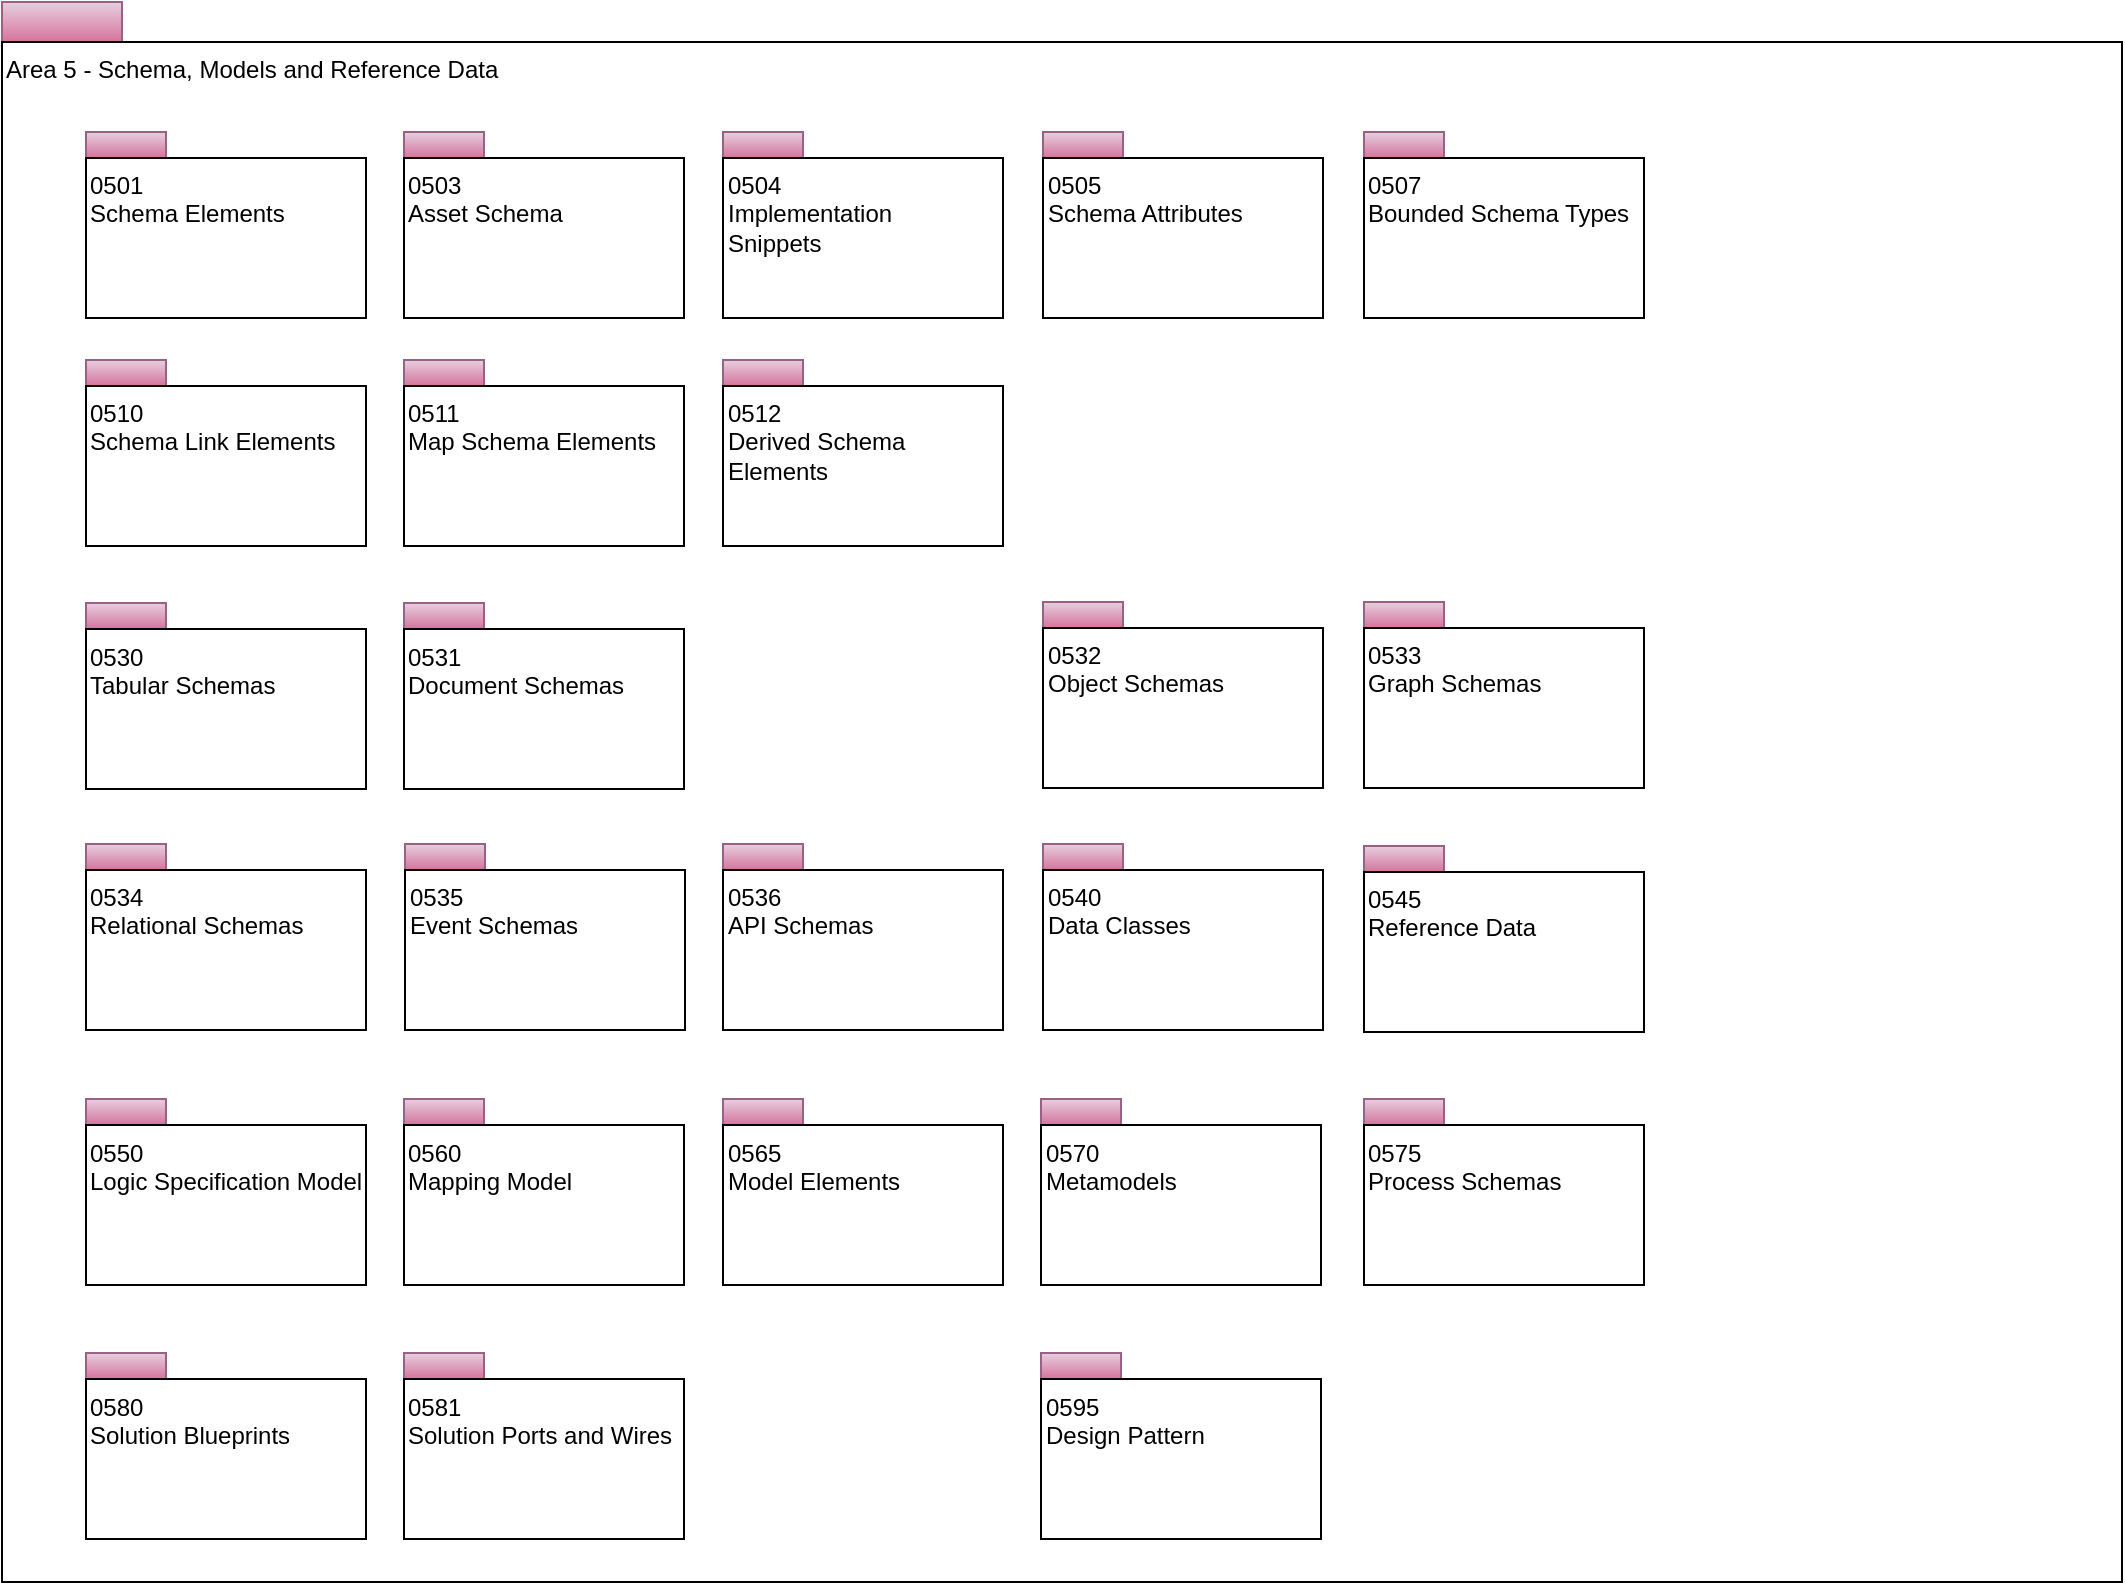 <mxfile version="10.5.8" type="device"><diagram id="mHdgXSSDg3P1Vtlx_zm2" name="Overview"><mxGraphModel dx="1099" dy="570" grid="0" gridSize="10" guides="1" tooltips="1" connect="1" arrows="1" fold="1" page="1" pageScale="1" pageWidth="1169" pageHeight="827" math="0" shadow="0"><root><mxCell id="0"/><mxCell id="1" parent="0"/><mxCell id="3fQte9pRHBFsXC9MxjXT-3" value="" style="rounded=0;whiteSpace=wrap;html=1;align=left;fillColor=#e6d0de;strokeColor=#996185;gradientColor=#d5739d;" parent="1" vertex="1"><mxGeometry x="20" y="20" width="60" height="20" as="geometry"/></mxCell><mxCell id="3fQte9pRHBFsXC9MxjXT-4" value="Area 5 - Schema, Models and Reference Data" style="rounded=0;whiteSpace=wrap;html=1;align=left;verticalAlign=top;" parent="1" vertex="1"><mxGeometry x="20" y="40" width="1060" height="770" as="geometry"/></mxCell><mxCell id="3fQte9pRHBFsXC9MxjXT-1" value="" style="rounded=0;whiteSpace=wrap;html=1;align=left;fillColor=#e6d0de;strokeColor=#996185;gradientColor=#d5739d;" parent="1" vertex="1"><mxGeometry x="62" y="85" width="40" height="13" as="geometry"/></mxCell><mxCell id="3fQte9pRHBFsXC9MxjXT-2" value="0501&lt;br&gt;Schema Elements&lt;br&gt;" style="rounded=0;whiteSpace=wrap;html=1;align=left;verticalAlign=top;" parent="1" vertex="1"><mxGeometry x="62" y="98" width="140" height="80" as="geometry"/></mxCell><mxCell id="3fQte9pRHBFsXC9MxjXT-5" value="" style="rounded=0;whiteSpace=wrap;html=1;align=left;fillColor=#e6d0de;strokeColor=#996185;gradientColor=#d5739d;" parent="1" vertex="1"><mxGeometry x="221" y="85" width="40" height="13" as="geometry"/></mxCell><mxCell id="3fQte9pRHBFsXC9MxjXT-6" value="0503&lt;br&gt;Asset Schema&lt;br&gt;" style="rounded=0;whiteSpace=wrap;html=1;align=left;verticalAlign=top;" parent="1" vertex="1"><mxGeometry x="221" y="98" width="140" height="80" as="geometry"/></mxCell><mxCell id="3fQte9pRHBFsXC9MxjXT-7" value="" style="rounded=0;whiteSpace=wrap;html=1;align=left;fillColor=#e6d0de;strokeColor=#996185;gradientColor=#d5739d;" parent="1" vertex="1"><mxGeometry x="380.5" y="85" width="40" height="13" as="geometry"/></mxCell><mxCell id="3fQte9pRHBFsXC9MxjXT-8" value="0504&lt;br&gt;Implementation&lt;br&gt;Snippets&lt;br&gt;" style="rounded=0;whiteSpace=wrap;html=1;align=left;verticalAlign=top;" parent="1" vertex="1"><mxGeometry x="380.5" y="98" width="140" height="80" as="geometry"/></mxCell><mxCell id="3fQte9pRHBFsXC9MxjXT-11" value="" style="rounded=0;whiteSpace=wrap;html=1;align=left;fillColor=#e6d0de;strokeColor=#996185;gradientColor=#d5739d;" parent="1" vertex="1"><mxGeometry x="62" y="199" width="40" height="13" as="geometry"/></mxCell><mxCell id="3fQte9pRHBFsXC9MxjXT-12" value="0510&lt;br&gt;Schema Link Elements&lt;br&gt;" style="rounded=0;whiteSpace=wrap;html=1;align=left;verticalAlign=top;" parent="1" vertex="1"><mxGeometry x="62" y="212" width="140" height="80" as="geometry"/></mxCell><mxCell id="3fQte9pRHBFsXC9MxjXT-15" value="" style="rounded=0;whiteSpace=wrap;html=1;align=left;fillColor=#e6d0de;strokeColor=#996185;gradientColor=#d5739d;" parent="1" vertex="1"><mxGeometry x="221" y="199" width="40" height="13" as="geometry"/></mxCell><mxCell id="3fQte9pRHBFsXC9MxjXT-16" value="0511&lt;br&gt;Map Schema Elements&lt;br&gt;" style="rounded=0;whiteSpace=wrap;html=1;align=left;verticalAlign=top;" parent="1" vertex="1"><mxGeometry x="221" y="212" width="140" height="80" as="geometry"/></mxCell><mxCell id="3fQte9pRHBFsXC9MxjXT-13" value="" style="rounded=0;whiteSpace=wrap;html=1;align=left;fillColor=#e6d0de;strokeColor=#996185;gradientColor=#d5739d;" parent="1" vertex="1"><mxGeometry x="540.5" y="85" width="40" height="13" as="geometry"/></mxCell><mxCell id="3fQte9pRHBFsXC9MxjXT-14" value="0505&lt;br&gt;Schema Attributes&lt;br&gt;" style="rounded=0;whiteSpace=wrap;html=1;align=left;verticalAlign=top;" parent="1" vertex="1"><mxGeometry x="540.5" y="98" width="140" height="80" as="geometry"/></mxCell><mxCell id="3fQte9pRHBFsXC9MxjXT-17" value="" style="rounded=0;whiteSpace=wrap;html=1;align=left;fillColor=#e6d0de;strokeColor=#996185;gradientColor=#d5739d;" parent="1" vertex="1"><mxGeometry x="221" y="320.5" width="40" height="13" as="geometry"/></mxCell><mxCell id="3fQte9pRHBFsXC9MxjXT-18" value="0531&lt;br&gt;Document Schemas&lt;br&gt;" style="rounded=0;whiteSpace=wrap;html=1;align=left;verticalAlign=top;" parent="1" vertex="1"><mxGeometry x="221" y="333.5" width="140" height="80" as="geometry"/></mxCell><mxCell id="3fQte9pRHBFsXC9MxjXT-19" value="" style="rounded=0;whiteSpace=wrap;html=1;align=left;fillColor=#e6d0de;strokeColor=#996185;gradientColor=#d5739d;" parent="1" vertex="1"><mxGeometry x="62" y="441" width="40" height="13" as="geometry"/></mxCell><mxCell id="3fQte9pRHBFsXC9MxjXT-20" value="0534&lt;br&gt;Relational Schemas&lt;br&gt;" style="rounded=0;whiteSpace=wrap;html=1;align=left;verticalAlign=top;" parent="1" vertex="1"><mxGeometry x="62" y="454" width="140" height="80" as="geometry"/></mxCell><mxCell id="3fQte9pRHBFsXC9MxjXT-21" value="" style="rounded=0;whiteSpace=wrap;html=1;align=left;fillColor=#e6d0de;strokeColor=#996185;gradientColor=#d5739d;" parent="1" vertex="1"><mxGeometry x="221.5" y="441" width="40" height="13" as="geometry"/></mxCell><mxCell id="3fQte9pRHBFsXC9MxjXT-22" value="0535&lt;br&gt;Event Schemas&lt;br&gt;" style="rounded=0;whiteSpace=wrap;html=1;align=left;verticalAlign=top;" parent="1" vertex="1"><mxGeometry x="221.5" y="454" width="140" height="80" as="geometry"/></mxCell><mxCell id="3fQte9pRHBFsXC9MxjXT-29" value="" style="rounded=0;whiteSpace=wrap;html=1;align=left;fillColor=#e6d0de;strokeColor=#996185;gradientColor=#d5739d;" parent="1" vertex="1"><mxGeometry x="380.5" y="441" width="40" height="13" as="geometry"/></mxCell><mxCell id="3fQte9pRHBFsXC9MxjXT-30" value="0536&lt;br&gt;API Schemas&lt;br&gt;" style="rounded=0;whiteSpace=wrap;html=1;align=left;verticalAlign=top;" parent="1" vertex="1"><mxGeometry x="380.5" y="454" width="140" height="80" as="geometry"/></mxCell><mxCell id="3fQte9pRHBFsXC9MxjXT-31" value="" style="rounded=0;whiteSpace=wrap;html=1;align=left;fillColor=#e6d0de;strokeColor=#996185;gradientColor=#d5739d;" parent="1" vertex="1"><mxGeometry x="540.5" y="441" width="40" height="13" as="geometry"/></mxCell><mxCell id="3fQte9pRHBFsXC9MxjXT-32" value="0540&lt;br&gt;Data Classes&lt;br&gt;" style="rounded=0;whiteSpace=wrap;html=1;align=left;verticalAlign=top;" parent="1" vertex="1"><mxGeometry x="540.5" y="454" width="140" height="80" as="geometry"/></mxCell><mxCell id="3fQte9pRHBFsXC9MxjXT-33" value="" style="rounded=0;whiteSpace=wrap;html=1;align=left;fillColor=#e6d0de;strokeColor=#996185;gradientColor=#d5739d;" parent="1" vertex="1"><mxGeometry x="62" y="568.5" width="40" height="13" as="geometry"/></mxCell><mxCell id="3fQte9pRHBFsXC9MxjXT-34" value="0550&lt;br&gt;Logic Specification Model&lt;br&gt;" style="rounded=0;whiteSpace=wrap;html=1;align=left;verticalAlign=top;" parent="1" vertex="1"><mxGeometry x="62" y="581.5" width="140" height="80" as="geometry"/></mxCell><mxCell id="3fQte9pRHBFsXC9MxjXT-35" value="" style="rounded=0;whiteSpace=wrap;html=1;align=left;fillColor=#e6d0de;strokeColor=#996185;gradientColor=#d5739d;" parent="1" vertex="1"><mxGeometry x="221" y="568.5" width="40" height="13" as="geometry"/></mxCell><mxCell id="3fQte9pRHBFsXC9MxjXT-36" value="0560&lt;br&gt;Mapping Model&lt;br&gt;" style="rounded=0;whiteSpace=wrap;html=1;align=left;verticalAlign=top;" parent="1" vertex="1"><mxGeometry x="221" y="581.5" width="140" height="80" as="geometry"/></mxCell><mxCell id="3fQte9pRHBFsXC9MxjXT-37" value="" style="rounded=0;whiteSpace=wrap;html=1;align=left;fillColor=#e6d0de;strokeColor=#996185;gradientColor=#d5739d;" parent="1" vertex="1"><mxGeometry x="62" y="695.5" width="40" height="13" as="geometry"/></mxCell><mxCell id="3fQte9pRHBFsXC9MxjXT-38" value="0580&lt;br&gt;Solution Blueprints&lt;br&gt;" style="rounded=0;whiteSpace=wrap;html=1;align=left;verticalAlign=top;" parent="1" vertex="1"><mxGeometry x="62" y="708.5" width="140" height="80" as="geometry"/></mxCell><mxCell id="3fQte9pRHBFsXC9MxjXT-23" value="" style="rounded=0;whiteSpace=wrap;html=1;align=left;fillColor=#e6d0de;strokeColor=#996185;gradientColor=#d5739d;" parent="1" vertex="1"><mxGeometry x="701" y="442" width="40" height="13" as="geometry"/></mxCell><mxCell id="3fQte9pRHBFsXC9MxjXT-24" value="0545&lt;br&gt;Reference Data&lt;br&gt;" style="rounded=0;whiteSpace=wrap;html=1;align=left;verticalAlign=top;" parent="1" vertex="1"><mxGeometry x="701" y="455" width="140" height="80" as="geometry"/></mxCell><mxCell id="3fQte9pRHBFsXC9MxjXT-25" value="" style="rounded=0;whiteSpace=wrap;html=1;align=left;fillColor=#e6d0de;strokeColor=#996185;gradientColor=#d5739d;" parent="1" vertex="1"><mxGeometry x="62" y="320.5" width="40" height="13" as="geometry"/></mxCell><mxCell id="3fQte9pRHBFsXC9MxjXT-26" value="0530&lt;br&gt;Tabular Schemas&lt;br&gt;" style="rounded=0;whiteSpace=wrap;html=1;align=left;verticalAlign=top;" parent="1" vertex="1"><mxGeometry x="62" y="333.5" width="140" height="80" as="geometry"/></mxCell><mxCell id="2XGkC68eHQ447K3rO0E7-1" value="" style="rounded=0;whiteSpace=wrap;html=1;align=left;fillColor=#e6d0de;strokeColor=#996185;gradientColor=#d5739d;" vertex="1" parent="1"><mxGeometry x="701" y="85" width="40" height="13" as="geometry"/></mxCell><mxCell id="2XGkC68eHQ447K3rO0E7-2" value="0507&lt;br&gt;Bounded Schema Types&lt;br&gt;" style="rounded=0;whiteSpace=wrap;html=1;align=left;verticalAlign=top;" vertex="1" parent="1"><mxGeometry x="701" y="98" width="140" height="80" as="geometry"/></mxCell><mxCell id="2XGkC68eHQ447K3rO0E7-3" value="" style="rounded=0;whiteSpace=wrap;html=1;align=left;fillColor=#e6d0de;strokeColor=#996185;gradientColor=#d5739d;" vertex="1" parent="1"><mxGeometry x="380.5" y="199" width="40" height="13" as="geometry"/></mxCell><mxCell id="2XGkC68eHQ447K3rO0E7-4" value="0512&lt;br&gt;Derived Schema Elements&lt;br&gt;" style="rounded=0;whiteSpace=wrap;html=1;align=left;verticalAlign=top;" vertex="1" parent="1"><mxGeometry x="380.5" y="212" width="140" height="80" as="geometry"/></mxCell><mxCell id="2XGkC68eHQ447K3rO0E7-7" value="" style="rounded=0;whiteSpace=wrap;html=1;align=left;fillColor=#e6d0de;strokeColor=#996185;gradientColor=#d5739d;" vertex="1" parent="1"><mxGeometry x="540.5" y="320" width="40" height="13" as="geometry"/></mxCell><mxCell id="2XGkC68eHQ447K3rO0E7-8" value="0532&lt;br&gt;Object Schemas&lt;br&gt;" style="rounded=0;whiteSpace=wrap;html=1;align=left;verticalAlign=top;" vertex="1" parent="1"><mxGeometry x="540.5" y="333" width="140" height="80" as="geometry"/></mxCell><mxCell id="2XGkC68eHQ447K3rO0E7-9" value="" style="rounded=0;whiteSpace=wrap;html=1;align=left;fillColor=#e6d0de;strokeColor=#996185;gradientColor=#d5739d;" vertex="1" parent="1"><mxGeometry x="701" y="320" width="40" height="13" as="geometry"/></mxCell><mxCell id="2XGkC68eHQ447K3rO0E7-10" value="0533&lt;br&gt;Graph Schemas&lt;br&gt;" style="rounded=0;whiteSpace=wrap;html=1;align=left;verticalAlign=top;" vertex="1" parent="1"><mxGeometry x="701" y="333" width="140" height="80" as="geometry"/></mxCell><mxCell id="2XGkC68eHQ447K3rO0E7-12" value="" style="rounded=0;whiteSpace=wrap;html=1;align=left;fillColor=#e6d0de;strokeColor=#996185;gradientColor=#d5739d;" vertex="1" parent="1"><mxGeometry x="380.5" y="568.5" width="40" height="13" as="geometry"/></mxCell><mxCell id="2XGkC68eHQ447K3rO0E7-13" value="0565&lt;br&gt;Model Elements&lt;br&gt;" style="rounded=0;whiteSpace=wrap;html=1;align=left;verticalAlign=top;" vertex="1" parent="1"><mxGeometry x="380.5" y="581.5" width="140" height="80" as="geometry"/></mxCell><mxCell id="2XGkC68eHQ447K3rO0E7-14" value="" style="rounded=0;whiteSpace=wrap;html=1;align=left;fillColor=#e6d0de;strokeColor=#996185;gradientColor=#d5739d;" vertex="1" parent="1"><mxGeometry x="539.5" y="568.5" width="40" height="13" as="geometry"/></mxCell><mxCell id="2XGkC68eHQ447K3rO0E7-15" value="0570&lt;br&gt;Metamodels&lt;br&gt;" style="rounded=0;whiteSpace=wrap;html=1;align=left;verticalAlign=top;" vertex="1" parent="1"><mxGeometry x="539.5" y="581.5" width="140" height="80" as="geometry"/></mxCell><mxCell id="2XGkC68eHQ447K3rO0E7-16" value="" style="rounded=0;whiteSpace=wrap;html=1;align=left;fillColor=#e6d0de;strokeColor=#996185;gradientColor=#d5739d;" vertex="1" parent="1"><mxGeometry x="701" y="568.5" width="40" height="13" as="geometry"/></mxCell><mxCell id="2XGkC68eHQ447K3rO0E7-17" value="0575&lt;br&gt;Process Schemas&lt;br&gt;" style="rounded=0;whiteSpace=wrap;html=1;align=left;verticalAlign=top;" vertex="1" parent="1"><mxGeometry x="701" y="581.5" width="140" height="80" as="geometry"/></mxCell><mxCell id="2XGkC68eHQ447K3rO0E7-18" value="" style="rounded=0;whiteSpace=wrap;html=1;align=left;fillColor=#e6d0de;strokeColor=#996185;gradientColor=#d5739d;" vertex="1" parent="1"><mxGeometry x="221" y="695.5" width="40" height="13" as="geometry"/></mxCell><mxCell id="2XGkC68eHQ447K3rO0E7-19" value="0581&lt;br&gt;Solution Ports and Wires&lt;br&gt;" style="rounded=0;whiteSpace=wrap;html=1;align=left;verticalAlign=top;" vertex="1" parent="1"><mxGeometry x="221" y="708.5" width="140" height="80" as="geometry"/></mxCell><mxCell id="2XGkC68eHQ447K3rO0E7-20" value="" style="rounded=0;whiteSpace=wrap;html=1;align=left;fillColor=#e6d0de;strokeColor=#996185;gradientColor=#d5739d;" vertex="1" parent="1"><mxGeometry x="539.5" y="695.5" width="40" height="13" as="geometry"/></mxCell><mxCell id="2XGkC68eHQ447K3rO0E7-21" value="0595&lt;br&gt;Design Pattern&lt;br&gt;" style="rounded=0;whiteSpace=wrap;html=1;align=left;verticalAlign=top;" vertex="1" parent="1"><mxGeometry x="539.5" y="708.5" width="140" height="80" as="geometry"/></mxCell></root></mxGraphModel></diagram><diagram id="PF7sQZpvbbHVOkO-_uGT" name="0501-Schema-Elements"><mxGraphModel dx="1099" dy="570" grid="0" gridSize="10" guides="1" tooltips="1" connect="1" arrows="1" fold="1" page="1" pageScale="1" pageWidth="1169" pageHeight="827" math="0" shadow="0"><root><mxCell id="3fQte9pRHBFsXC9MxjXT-0"/><mxCell id="3fQte9pRHBFsXC9MxjXT-1" parent="3fQte9pRHBFsXC9MxjXT-0"/><mxCell id="3fQte9pRHBFsXC9MxjXT-2" value="" style="rounded=0;whiteSpace=wrap;html=1;align=left;fillColor=#e6d0de;strokeColor=#996185;gradientColor=#d5739d;" parent="3fQte9pRHBFsXC9MxjXT-1" vertex="1"><mxGeometry x="13" y="37" width="60" height="20" as="geometry"/></mxCell><mxCell id="3fQte9pRHBFsXC9MxjXT-3" value="0501 - Schema Elements" style="rounded=0;whiteSpace=wrap;html=1;align=left;verticalAlign=top;" parent="3fQte9pRHBFsXC9MxjXT-1" vertex="1"><mxGeometry x="13" y="57" width="1060" height="770" as="geometry"/></mxCell><mxCell id="3fQte9pRHBFsXC9MxjXT-9" value="" style="edgeStyle=orthogonalEdgeStyle;rounded=0;html=1;endArrow=none;endFill=0;jettySize=auto;orthogonalLoop=1;" parent="3fQte9pRHBFsXC9MxjXT-1" target="3fQte9pRHBFsXC9MxjXT-12" edge="1"><mxGeometry relative="1" as="geometry"><mxPoint x="211" y="183.5" as="sourcePoint"/></mxGeometry></mxCell><mxCell id="3fQte9pRHBFsXC9MxjXT-12" value="«entity»&lt;br&gt;&lt;b&gt;SchemaElement&lt;/b&gt;" style="html=1;strokeColor=#996185;align=center;fillColor=#e6d0de;gradientColor=#d5739d;" parent="3fQte9pRHBFsXC9MxjXT-1" vertex="1"><mxGeometry x="108" y="242.5" width="206" height="50" as="geometry"/></mxCell><mxCell id="3fQte9pRHBFsXC9MxjXT-13" value="" style="rounded=0;whiteSpace=wrap;html=1;strokeColor=#000000;gradientColor=#ffffff;align=center;" parent="3fQte9pRHBFsXC9MxjXT-1" vertex="1"><mxGeometry x="108" y="292.5" width="206" height="31" as="geometry"/></mxCell><mxCell id="3fQte9pRHBFsXC9MxjXT-14" value="" style="edgeStyle=orthogonalEdgeStyle;rounded=0;html=1;endArrow=none;endFill=0;jettySize=auto;orthogonalLoop=1;" parent="3fQte9pRHBFsXC9MxjXT-1" target="3fQte9pRHBFsXC9MxjXT-12" edge="1"><mxGeometry relative="1" as="geometry"><mxPoint x="210.618" y="200.5" as="sourcePoint"/></mxGeometry></mxCell><mxCell id="3fQte9pRHBFsXC9MxjXT-16" value="" style="triangle;whiteSpace=wrap;html=1;strokeColor=#000000;gradientColor=#ffffff;align=center;rotation=-90;" parent="3fQte9pRHBFsXC9MxjXT-1" vertex="1"><mxGeometry x="202" y="194.5" width="17" height="21" as="geometry"/></mxCell><mxCell id="3fQte9pRHBFsXC9MxjXT-42" value="«entity»&lt;br&gt;&lt;b&gt;Referenceable&lt;/b&gt;" style="html=1;strokeColor=#d6b656;align=center;fillColor=#fff2cc;gradientColor=#ffd966;" parent="3fQte9pRHBFsXC9MxjXT-1" vertex="1"><mxGeometry x="107" y="147" width="207" height="50" as="geometry"/></mxCell><mxCell id="nslI5cDXgXjfTckiKcJe-1" value="«entity»&lt;br&gt;&lt;b&gt;SchemaType&lt;/b&gt;" style="html=1;strokeColor=#996185;align=center;fillColor=#e6d0de;gradientColor=#d5739d;" vertex="1" parent="3fQte9pRHBFsXC9MxjXT-1"><mxGeometry x="109" y="373" width="206" height="50" as="geometry"/></mxCell><mxCell id="nslI5cDXgXjfTckiKcJe-2" value="displayName : string&lt;br&gt;versionNumber : string&lt;br&gt;author : string&lt;br&gt;usage : string&lt;br&gt;encodingStandard : string&lt;br&gt;&lt;div style=&quot;text-align: left&quot;&gt;&lt;/div&gt;" style="rounded=0;whiteSpace=wrap;html=1;strokeColor=#000000;gradientColor=#ffffff;align=left;" vertex="1" parent="3fQte9pRHBFsXC9MxjXT-1"><mxGeometry x="109" y="423" width="206" height="88" as="geometry"/></mxCell><mxCell id="nslI5cDXgXjfTckiKcJe-3" value="" style="edgeStyle=orthogonalEdgeStyle;rounded=0;html=1;endArrow=none;endFill=0;jettySize=auto;orthogonalLoop=1;exitX=0;exitY=0.5;exitDx=0;exitDy=0;" edge="1" parent="3fQte9pRHBFsXC9MxjXT-1" target="nslI5cDXgXjfTckiKcJe-1" source="nslI5cDXgXjfTckiKcJe-4"><mxGeometry relative="1" as="geometry"><mxPoint x="212" y="349" as="sourcePoint"/></mxGeometry></mxCell><mxCell id="nslI5cDXgXjfTckiKcJe-4" value="" style="triangle;whiteSpace=wrap;html=1;strokeColor=#000000;gradientColor=#ffffff;align=center;rotation=-90;" vertex="1" parent="3fQte9pRHBFsXC9MxjXT-1"><mxGeometry x="203" y="323" width="17" height="21" as="geometry"/></mxCell><mxCell id="nslI5cDXgXjfTckiKcJe-5" value="«entity»&lt;br&gt;&lt;b&gt;PrimitiveSchemaType&lt;/b&gt;" style="html=1;strokeColor=#996185;align=center;fillColor=#e6d0de;gradientColor=#d5739d;" vertex="1" parent="3fQte9pRHBFsXC9MxjXT-1"><mxGeometry x="109" y="559" width="206" height="50" as="geometry"/></mxCell><mxCell id="nslI5cDXgXjfTckiKcJe-6" value="dataType : string&lt;br&gt;defaultValue : string&lt;br&gt;&lt;div style=&quot;text-align: left&quot;&gt;&lt;/div&gt;" style="rounded=0;whiteSpace=wrap;html=1;strokeColor=#000000;gradientColor=#ffffff;align=left;" vertex="1" parent="3fQte9pRHBFsXC9MxjXT-1"><mxGeometry x="109" y="609" width="206" height="49" as="geometry"/></mxCell><mxCell id="nslI5cDXgXjfTckiKcJe-7" value="" style="edgeStyle=orthogonalEdgeStyle;rounded=0;html=1;endArrow=none;endFill=0;jettySize=auto;orthogonalLoop=1;" edge="1" parent="3fQte9pRHBFsXC9MxjXT-1" target="nslI5cDXgXjfTckiKcJe-5"><mxGeometry relative="1" as="geometry"><mxPoint x="211.618" y="517" as="sourcePoint"/></mxGeometry></mxCell><mxCell id="nslI5cDXgXjfTckiKcJe-8" value="" style="triangle;whiteSpace=wrap;html=1;strokeColor=#000000;gradientColor=#ffffff;align=center;rotation=-90;" vertex="1" parent="3fQte9pRHBFsXC9MxjXT-1"><mxGeometry x="203" y="511" width="17" height="21" as="geometry"/></mxCell></root></mxGraphModel></diagram><diagram name="0503-Asset-Schema" id="ckw_s-bvBdyc--mi6vYO"><mxGraphModel dx="1099" dy="570" grid="0" gridSize="10" guides="1" tooltips="1" connect="1" arrows="1" fold="1" page="1" pageScale="1" pageWidth="1169" pageHeight="827" math="0" shadow="0"><root><mxCell id="3fQte9pRHBFsXC9MxjXT-0"/><mxCell id="3fQte9pRHBFsXC9MxjXT-1" parent="3fQte9pRHBFsXC9MxjXT-0"/><mxCell id="3fQte9pRHBFsXC9MxjXT-2" value="" style="rounded=0;whiteSpace=wrap;html=1;align=left;fillColor=#e6d0de;strokeColor=#996185;gradientColor=#d5739d;" parent="3fQte9pRHBFsXC9MxjXT-1" vertex="1"><mxGeometry x="13" y="37" width="60" height="20" as="geometry"/></mxCell><mxCell id="3fQte9pRHBFsXC9MxjXT-3" value="0503 - Asset Schema" style="rounded=0;whiteSpace=wrap;html=1;align=left;verticalAlign=top;" parent="3fQte9pRHBFsXC9MxjXT-1" vertex="1"><mxGeometry x="13" y="57" width="1060" height="770" as="geometry"/></mxCell><mxCell id="3fQte9pRHBFsXC9MxjXT-12" value="«entity»&lt;br&gt;&lt;b&gt;Asset&lt;/b&gt;" style="html=1;strokeColor=#d6b656;align=center;fillColor=#fff2cc;gradientColor=#ffd966;" parent="3fQte9pRHBFsXC9MxjXT-1" vertex="1"><mxGeometry x="143.5" y="331.5" width="206" height="50" as="geometry"/></mxCell><mxCell id="3fQte9pRHBFsXC9MxjXT-16" value="«entity»&lt;br&gt;&lt;b&gt;SchemaType&lt;/b&gt;" style="html=1;strokeColor=#996185;align=center;fillColor=#e6d0de;gradientColor=#d5739d;" parent="3fQte9pRHBFsXC9MxjXT-1" vertex="1"><mxGeometry x="726.5" y="331.5" width="206" height="50" as="geometry"/></mxCell><mxCell id="3fQte9pRHBFsXC9MxjXT-20" value="«relationship»&lt;br&gt;&lt;b&gt;AssetSchemaType&lt;/b&gt;" style="html=1;strokeColor=#996185;align=center;fillColor=#e6d0de;gradientColor=#d5739d;" parent="3fQte9pRHBFsXC9MxjXT-1" vertex="1"><mxGeometry x="438.5" y="437.5" width="206" height="53" as="geometry"/></mxCell><mxCell id="3fQte9pRHBFsXC9MxjXT-21" value="" style="endArrow=none;dashed=1;html=1;" parent="3fQte9pRHBFsXC9MxjXT-1" target="3fQte9pRHBFsXC9MxjXT-20" edge="1"><mxGeometry width="50" height="50" relative="1" as="geometry"><mxPoint x="541.5" y="358" as="sourcePoint"/><mxPoint x="560.5" y="466.5" as="targetPoint"/></mxGeometry></mxCell><mxCell id="3fQte9pRHBFsXC9MxjXT-22" value="0..1" style="text;html=1;strokeColor=none;fillColor=none;align=center;verticalAlign=middle;whiteSpace=wrap;rounded=0;" parent="3fQte9pRHBFsXC9MxjXT-1" vertex="1"><mxGeometry x="341.5" y="331.5" width="40" height="20" as="geometry"/></mxCell><mxCell id="3fQte9pRHBFsXC9MxjXT-25" value="0..1" style="text;html=1;strokeColor=none;fillColor=none;align=center;verticalAlign=middle;whiteSpace=wrap;rounded=0;" parent="3fQte9pRHBFsXC9MxjXT-1" vertex="1"><mxGeometry x="679.5" y="361.5" width="40" height="20" as="geometry"/></mxCell><mxCell id="3fQte9pRHBFsXC9MxjXT-28" value="" style="rounded=0;whiteSpace=wrap;html=1;strokeColor=#000000;align=left;fillColor=#ffffff;" parent="3fQte9pRHBFsXC9MxjXT-1" vertex="1"><mxGeometry x="438.5" y="490" width="206" height="31" as="geometry"/></mxCell><mxCell id="3fQte9pRHBFsXC9MxjXT-29" value="schema" style="text;html=1;strokeColor=none;fillColor=none;align=center;verticalAlign=middle;whiteSpace=wrap;rounded=0;" parent="3fQte9pRHBFsXC9MxjXT-1" vertex="1"><mxGeometry x="661" y="332" width="56" height="20" as="geometry"/></mxCell><mxCell id="3fQte9pRHBFsXC9MxjXT-30" value="describesAsset" style="text;html=1;strokeColor=none;fillColor=none;align=center;verticalAlign=middle;whiteSpace=wrap;rounded=0;" parent="3fQte9pRHBFsXC9MxjXT-1" vertex="1"><mxGeometry x="354.5" y="360.5" width="84" height="20" as="geometry"/></mxCell><mxCell id="3fQte9pRHBFsXC9MxjXT-31" value="" style="endArrow=none;html=1;entryX=0;entryY=0.5;exitX=1;exitY=0.5;" parent="3fQte9pRHBFsXC9MxjXT-1" source="3fQte9pRHBFsXC9MxjXT-12" target="3fQte9pRHBFsXC9MxjXT-16" edge="1"><mxGeometry width="50" height="50" relative="1" as="geometry"><mxPoint x="255.5" y="220.5" as="sourcePoint"/><mxPoint x="255.5" y="83.5" as="targetPoint"/></mxGeometry></mxCell></root></mxGraphModel></diagram><diagram name="0504-Implementation-Snippets" id="INLT4uQN8DxnR-UbDuou"><mxGraphModel dx="1099" dy="570" grid="0" gridSize="10" guides="1" tooltips="1" connect="1" arrows="1" fold="1" page="1" pageScale="1" pageWidth="1169" pageHeight="827" math="0" shadow="0"><root><mxCell id="wabrSxnQPQ1l7JeKB3hW-0"/><mxCell id="wabrSxnQPQ1l7JeKB3hW-1" parent="wabrSxnQPQ1l7JeKB3hW-0"/><mxCell id="wabrSxnQPQ1l7JeKB3hW-2" value="" style="rounded=0;whiteSpace=wrap;html=1;align=left;fillColor=#e6d0de;strokeColor=#996185;gradientColor=#d5739d;" vertex="1" parent="wabrSxnQPQ1l7JeKB3hW-1"><mxGeometry x="13" y="37" width="60" height="20" as="geometry"/></mxCell><mxCell id="wabrSxnQPQ1l7JeKB3hW-3" value="0503 - Asset Schema" style="rounded=0;whiteSpace=wrap;html=1;align=left;verticalAlign=top;" vertex="1" parent="wabrSxnQPQ1l7JeKB3hW-1"><mxGeometry x="13" y="57" width="1060" height="770" as="geometry"/></mxCell><mxCell id="wabrSxnQPQ1l7JeKB3hW-4" value="«entity»&lt;br&gt;&lt;b&gt;SchemaType&lt;/b&gt;" style="html=1;strokeColor=#996185;align=center;fillColor=#e6d0de;gradientColor=#d5739d;" vertex="1" parent="wabrSxnQPQ1l7JeKB3hW-1"><mxGeometry x="143.5" y="331.5" width="206" height="50" as="geometry"/></mxCell><mxCell id="wabrSxnQPQ1l7JeKB3hW-5" value="«entity»&lt;br&gt;&lt;b&gt;ImplementationSnippet&lt;/b&gt;" style="html=1;strokeColor=#996185;align=center;fillColor=#e6d0de;gradientColor=#d5739d;" vertex="1" parent="wabrSxnQPQ1l7JeKB3hW-1"><mxGeometry x="726.5" y="331.5" width="206" height="50" as="geometry"/></mxCell><mxCell id="wabrSxnQPQ1l7JeKB3hW-6" value="«relationship»&lt;br&gt;&lt;b&gt;SchemaTypeImplementation&lt;/b&gt;" style="html=1;strokeColor=#996185;align=center;fillColor=#e6d0de;gradientColor=#d5739d;" vertex="1" parent="wabrSxnQPQ1l7JeKB3hW-1"><mxGeometry x="438.5" y="437.5" width="206" height="53" as="geometry"/></mxCell><mxCell id="wabrSxnQPQ1l7JeKB3hW-7" value="" style="endArrow=none;dashed=1;html=1;" edge="1" parent="wabrSxnQPQ1l7JeKB3hW-1" target="wabrSxnQPQ1l7JeKB3hW-6"><mxGeometry width="50" height="50" relative="1" as="geometry"><mxPoint x="541.5" y="358" as="sourcePoint"/><mxPoint x="560.5" y="466.5" as="targetPoint"/></mxGeometry></mxCell><mxCell id="wabrSxnQPQ1l7JeKB3hW-8" value="*" style="text;html=1;strokeColor=none;fillColor=none;align=center;verticalAlign=middle;whiteSpace=wrap;rounded=0;" vertex="1" parent="wabrSxnQPQ1l7JeKB3hW-1"><mxGeometry x="341.5" y="331.5" width="40" height="20" as="geometry"/></mxCell><mxCell id="wabrSxnQPQ1l7JeKB3hW-9" value="*" style="text;html=1;strokeColor=none;fillColor=none;align=center;verticalAlign=middle;whiteSpace=wrap;rounded=0;" vertex="1" parent="wabrSxnQPQ1l7JeKB3hW-1"><mxGeometry x="679.5" y="361.5" width="40" height="20" as="geometry"/></mxCell><mxCell id="wabrSxnQPQ1l7JeKB3hW-10" value="" style="rounded=0;whiteSpace=wrap;html=1;strokeColor=#000000;align=left;fillColor=#ffffff;" vertex="1" parent="wabrSxnQPQ1l7JeKB3hW-1"><mxGeometry x="438.5" y="490" width="206" height="31" as="geometry"/></mxCell><mxCell id="wabrSxnQPQ1l7JeKB3hW-11" value="implementationSnippets" style="text;html=1;strokeColor=none;fillColor=none;align=center;verticalAlign=middle;whiteSpace=wrap;rounded=0;" vertex="1" parent="wabrSxnQPQ1l7JeKB3hW-1"><mxGeometry x="628" y="332" width="56" height="20" as="geometry"/></mxCell><mxCell id="wabrSxnQPQ1l7JeKB3hW-12" value="schemaTypes" style="text;html=1;strokeColor=none;fillColor=none;align=center;verticalAlign=middle;whiteSpace=wrap;rounded=0;" vertex="1" parent="wabrSxnQPQ1l7JeKB3hW-1"><mxGeometry x="354.5" y="360.5" width="84" height="20" as="geometry"/></mxCell><mxCell id="wabrSxnQPQ1l7JeKB3hW-13" value="" style="endArrow=none;html=1;entryX=0;entryY=0.5;exitX=1;exitY=0.5;" edge="1" parent="wabrSxnQPQ1l7JeKB3hW-1" source="wabrSxnQPQ1l7JeKB3hW-4" target="wabrSxnQPQ1l7JeKB3hW-5"><mxGeometry width="50" height="50" relative="1" as="geometry"><mxPoint x="255.5" y="220.5" as="sourcePoint"/><mxPoint x="255.5" y="83.5" as="targetPoint"/></mxGeometry></mxCell><mxCell id="aYRLbrgt8iBfS015zj2r-0" value="«entity»&lt;br&gt;&lt;b&gt;Referenceable&lt;/b&gt;" style="html=1;strokeColor=#d6b656;align=center;fillColor=#fff2cc;gradientColor=#ffd966;" vertex="1" parent="wabrSxnQPQ1l7JeKB3hW-1"><mxGeometry x="726" y="219.5" width="206" height="50" as="geometry"/></mxCell><mxCell id="aYRLbrgt8iBfS015zj2r-1" style="edgeStyle=orthogonalEdgeStyle;rounded=0;html=1;exitX=0;exitY=0.5;endArrow=none;endFill=0;jettySize=auto;orthogonalLoop=1;entryX=0.5;entryY=0;" edge="1" parent="wabrSxnQPQ1l7JeKB3hW-1" source="aYRLbrgt8iBfS015zj2r-2"><mxGeometry relative="1" as="geometry"><mxPoint x="829" y="332" as="targetPoint"/></mxGeometry></mxCell><mxCell id="aYRLbrgt8iBfS015zj2r-2" value="" style="triangle;whiteSpace=wrap;html=1;strokeColor=#000000;gradientColor=#ffffff;align=center;rotation=-90;" vertex="1" parent="wabrSxnQPQ1l7JeKB3hW-1"><mxGeometry x="820" y="269.5" width="17" height="21" as="geometry"/></mxCell><mxCell id="aYRLbrgt8iBfS015zj2r-3" value="snippet : string&lt;br&gt;implementationLanguage : string&lt;br&gt;version : string&lt;br&gt;usage : string&lt;br&gt;curator : string&lt;br&gt;" style="rounded=0;whiteSpace=wrap;html=1;strokeColor=#000000;align=left;fillColor=#ffffff;" vertex="1" parent="wabrSxnQPQ1l7JeKB3hW-1"><mxGeometry x="727" y="382" width="206" height="85" as="geometry"/></mxCell></root></mxGraphModel></diagram><diagram name="0505-Schema-Attributes" id="PMQtC5GLAhQ_0c-HItpj"><mxGraphModel dx="1099" dy="570" grid="0" gridSize="10" guides="1" tooltips="1" connect="1" arrows="1" fold="1" page="1" pageScale="1" pageWidth="1169" pageHeight="827" math="0" shadow="0"><root><mxCell id="3fQte9pRHBFsXC9MxjXT-0"/><mxCell id="3fQte9pRHBFsXC9MxjXT-1" parent="3fQte9pRHBFsXC9MxjXT-0"/><mxCell id="3fQte9pRHBFsXC9MxjXT-2" value="" style="rounded=0;whiteSpace=wrap;html=1;align=left;fillColor=#e6d0de;strokeColor=#996185;gradientColor=#d5739d;" parent="3fQte9pRHBFsXC9MxjXT-1" vertex="1"><mxGeometry x="20" y="20" width="60" height="20" as="geometry"/></mxCell><mxCell id="3fQte9pRHBFsXC9MxjXT-3" value="0505 - Schema Attributes" style="rounded=0;whiteSpace=wrap;html=1;align=left;verticalAlign=top;" parent="3fQte9pRHBFsXC9MxjXT-1" vertex="1"><mxGeometry x="20" y="40" width="1060" height="770" as="geometry"/></mxCell><mxCell id="3fQte9pRHBFsXC9MxjXT-4" value="«entity»&lt;br&gt;&lt;b&gt;SchemaAttribute&lt;/b&gt;" style="html=1;strokeColor=#996185;align=center;fillColor=#e6d0de;gradientColor=#d5739d;" parent="3fQte9pRHBFsXC9MxjXT-1" vertex="1"><mxGeometry x="93" y="241" width="240" height="50" as="geometry"/></mxCell><mxCell id="3fQte9pRHBFsXC9MxjXT-5" value="name : string&lt;br&gt;position : int&lt;br&gt;cardinality : string&lt;br&gt;&lt;div style=&quot;text-align: left&quot;&gt;&lt;span&gt;defaultValueOverride : string&lt;/span&gt;&lt;/div&gt;" style="rounded=0;whiteSpace=wrap;html=1;strokeColor=#000000;gradientColor=#ffffff;align=left;" parent="3fQte9pRHBFsXC9MxjXT-1" vertex="1"><mxGeometry x="93" y="291" width="240" height="81" as="geometry"/></mxCell><mxCell id="3fQte9pRHBFsXC9MxjXT-9" value="" style="edgeStyle=orthogonalEdgeStyle;rounded=0;html=1;endArrow=none;endFill=0;jettySize=auto;orthogonalLoop=1;" parent="3fQte9pRHBFsXC9MxjXT-1" source="3fQte9pRHBFsXC9MxjXT-6" target="3fQte9pRHBFsXC9MxjXT-4" edge="1"><mxGeometry relative="1" as="geometry"/></mxCell><mxCell id="3fQte9pRHBFsXC9MxjXT-6" value="«entity»&lt;br&gt;&lt;b&gt;SchemaElement&lt;/b&gt;" style="html=1;strokeColor=#996185;align=center;fillColor=#e6d0de;gradientColor=#d5739d;" parent="3fQte9pRHBFsXC9MxjXT-1" vertex="1"><mxGeometry x="133" y="119.5" width="160" height="50" as="geometry"/></mxCell><mxCell id="3fQte9pRHBFsXC9MxjXT-8" value="" style="triangle;whiteSpace=wrap;html=1;strokeColor=#000000;gradientColor=#ffffff;align=center;rotation=-90;" parent="3fQte9pRHBFsXC9MxjXT-1" vertex="1"><mxGeometry x="204" y="167.5" width="17" height="21" as="geometry"/></mxCell><mxCell id="3fQte9pRHBFsXC9MxjXT-12" value="«entity»&lt;br&gt;&lt;b&gt;SchemaType&lt;/b&gt;" style="html=1;strokeColor=#996185;align=center;fillColor=#e6d0de;gradientColor=#d5739d;" parent="3fQte9pRHBFsXC9MxjXT-1" vertex="1"><mxGeometry x="727" y="241" width="181" height="50" as="geometry"/></mxCell><mxCell id="3fQte9pRHBFsXC9MxjXT-13" value="" style="endArrow=none;html=1;entryX=1;entryY=0.5;exitX=0;exitY=0.5;" parent="3fQte9pRHBFsXC9MxjXT-1" source="3fQte9pRHBFsXC9MxjXT-12" target="3fQte9pRHBFsXC9MxjXT-4" edge="1"><mxGeometry width="50" height="50" relative="1" as="geometry"><mxPoint x="410" y="739.5" as="sourcePoint"/><mxPoint x="460" y="689.5" as="targetPoint"/></mxGeometry></mxCell><mxCell id="3fQte9pRHBFsXC9MxjXT-14" value="«relationship»&lt;br&gt;&lt;b&gt;SchemaAttributeType&lt;/b&gt;" style="html=1;strokeColor=#996185;align=center;fillColor=#e6d0de;gradientColor=#d5739d;" parent="3fQte9pRHBFsXC9MxjXT-1" vertex="1"><mxGeometry x="450" y="117.5" width="206" height="50" as="geometry"/></mxCell><mxCell id="3fQte9pRHBFsXC9MxjXT-15" value="" style="endArrow=none;dashed=1;html=1;entryX=0.5;entryY=1;" parent="3fQte9pRHBFsXC9MxjXT-1" target="3fQte9pRHBFsXC9MxjXT-22" edge="1"><mxGeometry width="50" height="50" relative="1" as="geometry"><mxPoint x="552" y="267" as="sourcePoint"/><mxPoint x="800" y="204.5" as="targetPoint"/></mxGeometry></mxCell><mxCell id="3fQte9pRHBFsXC9MxjXT-17" value="«entity»&lt;br&gt;&lt;b&gt;ComplexSchemaType&lt;/b&gt;" style="html=1;strokeColor=#996185;align=center;fillColor=#e6d0de;gradientColor=#d5739d;" parent="3fQte9pRHBFsXC9MxjXT-1" vertex="1"><mxGeometry x="726" y="327" width="184" height="50" as="geometry"/></mxCell><mxCell id="3fQte9pRHBFsXC9MxjXT-22" value="" style="rounded=0;whiteSpace=wrap;html=1;strokeColor=#000000;gradientColor=#ffffff;align=center;" parent="3fQte9pRHBFsXC9MxjXT-1" vertex="1"><mxGeometry x="450" y="167.5" width="206" height="31" as="geometry"/></mxCell><mxCell id="3fQte9pRHBFsXC9MxjXT-25" value="«relationship»&lt;br&gt;&lt;b&gt;AttributeForSchema&lt;/b&gt;" style="html=1;strokeColor=#996185;align=center;fillColor=#e6d0de;gradientColor=#d5739d;" parent="3fQte9pRHBFsXC9MxjXT-1" vertex="1"><mxGeometry x="408" y="413" width="206" height="53" as="geometry"/></mxCell><mxCell id="3fQte9pRHBFsXC9MxjXT-26" value="" style="endArrow=none;dashed=1;html=1;" parent="3fQte9pRHBFsXC9MxjXT-1" target="3fQte9pRHBFsXC9MxjXT-25" edge="1"><mxGeometry width="50" height="50" relative="1" as="geometry"><mxPoint x="511" y="351.5" as="sourcePoint"/><mxPoint x="1037" y="491" as="targetPoint"/></mxGeometry></mxCell><mxCell id="3fQte9pRHBFsXC9MxjXT-27" value="*" style="text;html=1;strokeColor=none;fillColor=none;align=center;verticalAlign=middle;whiteSpace=wrap;rounded=0;" parent="3fQte9pRHBFsXC9MxjXT-1" vertex="1"><mxGeometry x="333" y="352" width="40" height="20" as="geometry"/></mxCell><mxCell id="3fQte9pRHBFsXC9MxjXT-28" value="0..1" style="text;html=1;strokeColor=none;fillColor=none;align=center;verticalAlign=middle;whiteSpace=wrap;rounded=0;" parent="3fQte9pRHBFsXC9MxjXT-1" vertex="1"><mxGeometry x="686" y="246" width="40" height="20" as="geometry"/></mxCell><mxCell id="3fQte9pRHBFsXC9MxjXT-29" value="0..1" style="text;html=1;strokeColor=none;fillColor=none;align=center;verticalAlign=middle;whiteSpace=wrap;rounded=0;" parent="3fQte9pRHBFsXC9MxjXT-1" vertex="1"><mxGeometry x="333" y="266" width="40" height="20" as="geometry"/></mxCell><mxCell id="3fQte9pRHBFsXC9MxjXT-30" value="0..1" style="text;html=1;strokeColor=none;fillColor=none;align=center;verticalAlign=middle;whiteSpace=wrap;rounded=0;" parent="3fQte9pRHBFsXC9MxjXT-1" vertex="1"><mxGeometry x="684" y="326.5" width="40" height="20" as="geometry"/></mxCell><mxCell id="3fQte9pRHBFsXC9MxjXT-32" value="type" style="text;html=1;strokeColor=none;fillColor=none;align=center;verticalAlign=middle;whiteSpace=wrap;rounded=0;" parent="3fQte9pRHBFsXC9MxjXT-1" vertex="1"><mxGeometry x="676" y="266" width="51" height="20" as="geometry"/></mxCell><mxCell id="3fQte9pRHBFsXC9MxjXT-33" value="" style="rounded=0;whiteSpace=wrap;html=1;strokeColor=#000000;gradientColor=#ffffff;align=center;" parent="3fQte9pRHBFsXC9MxjXT-1" vertex="1"><mxGeometry x="408" y="466" width="206" height="31" as="geometry"/></mxCell><mxCell id="3fQte9pRHBFsXC9MxjXT-34" value="attributes" style="text;html=1;strokeColor=none;fillColor=none;align=center;verticalAlign=middle;whiteSpace=wrap;rounded=0;" parent="3fQte9pRHBFsXC9MxjXT-1" vertex="1"><mxGeometry x="337" y="332" width="67" height="20" as="geometry"/></mxCell><mxCell id="3fQte9pRHBFsXC9MxjXT-35" value="parentSchemas" style="text;html=1;strokeColor=none;fillColor=none;align=center;verticalAlign=middle;whiteSpace=wrap;rounded=0;" parent="3fQte9pRHBFsXC9MxjXT-1" vertex="1"><mxGeometry x="627" y="352" width="100" height="20" as="geometry"/></mxCell><mxCell id="3fQte9pRHBFsXC9MxjXT-36" value="" style="endArrow=none;html=1;entryX=0;entryY=0.5;exitX=1;exitY=0.75;" parent="3fQte9pRHBFsXC9MxjXT-1" source="3fQte9pRHBFsXC9MxjXT-5" target="3fQte9pRHBFsXC9MxjXT-17" edge="1"><mxGeometry width="50" height="50" relative="1" as="geometry"><mxPoint x="655" y="246.5" as="sourcePoint"/><mxPoint x="655" y="109.5" as="targetPoint"/></mxGeometry></mxCell><mxCell id="3fQte9pRHBFsXC9MxjXT-39" value="usedInSchemas" style="text;html=1;strokeColor=none;fillColor=none;align=center;verticalAlign=middle;whiteSpace=wrap;rounded=0;" parent="3fQte9pRHBFsXC9MxjXT-1" vertex="1"><mxGeometry x="333" y="246" width="107" height="20" as="geometry"/></mxCell><mxCell id="jRXrxCKfDGiU_5XSvcBx-0" value="" style="rounded=0;whiteSpace=wrap;html=1;strokeColor=#000000;gradientColor=#ffffff;align=center;" vertex="1" parent="3fQte9pRHBFsXC9MxjXT-1"><mxGeometry x="726" y="377" width="184" height="31" as="geometry"/></mxCell><mxCell id="jRXrxCKfDGiU_5XSvcBx-2" style="edgeStyle=orthogonalEdgeStyle;rounded=0;orthogonalLoop=1;jettySize=auto;html=1;exitX=0;exitY=0.25;exitDx=0;exitDy=0;entryX=0.5;entryY=0;entryDx=0;entryDy=0;endArrow=none;endFill=0;" edge="1" parent="3fQte9pRHBFsXC9MxjXT-1" source="jRXrxCKfDGiU_5XSvcBx-1" target="3fQte9pRHBFsXC9MxjXT-17"><mxGeometry relative="1" as="geometry"/></mxCell><mxCell id="jRXrxCKfDGiU_5XSvcBx-1" value="" style="triangle;whiteSpace=wrap;html=1;strokeColor=#000000;gradientColor=#ffffff;align=center;rotation=-90;" vertex="1" parent="3fQte9pRHBFsXC9MxjXT-1"><mxGeometry x="809.5" y="291" width="17" height="21" as="geometry"/></mxCell><mxCell id="jRXrxCKfDGiU_5XSvcBx-3" value="«entity»&lt;br&gt;&lt;b&gt;StructSchemaType&lt;/b&gt;" style="html=1;strokeColor=#996185;align=center;fillColor=#e6d0de;gradientColor=#d5739d;" vertex="1" parent="3fQte9pRHBFsXC9MxjXT-1"><mxGeometry x="727" y="443.5" width="184" height="50" as="geometry"/></mxCell><mxCell id="jRXrxCKfDGiU_5XSvcBx-4" value="" style="rounded=0;whiteSpace=wrap;html=1;strokeColor=#000000;gradientColor=#ffffff;align=center;" vertex="1" parent="3fQte9pRHBFsXC9MxjXT-1"><mxGeometry x="727" y="493.5" width="184" height="31" as="geometry"/></mxCell><mxCell id="jRXrxCKfDGiU_5XSvcBx-5" style="edgeStyle=orthogonalEdgeStyle;rounded=0;orthogonalLoop=1;jettySize=auto;html=1;exitX=0;exitY=0.25;exitDx=0;exitDy=0;entryX=0.5;entryY=0;entryDx=0;entryDy=0;endArrow=none;endFill=0;" edge="1" parent="3fQte9pRHBFsXC9MxjXT-1" source="jRXrxCKfDGiU_5XSvcBx-6" target="jRXrxCKfDGiU_5XSvcBx-3"><mxGeometry relative="1" as="geometry"/></mxCell><mxCell id="jRXrxCKfDGiU_5XSvcBx-6" value="" style="triangle;whiteSpace=wrap;html=1;strokeColor=#000000;gradientColor=#ffffff;align=center;rotation=-90;" vertex="1" parent="3fQte9pRHBFsXC9MxjXT-1"><mxGeometry x="810.5" y="407.5" width="17" height="21" as="geometry"/></mxCell></root></mxGraphModel></diagram><diagram name="0507-Bounded-Schema-Types" id="GSybwnAAnYVd1OY1ou-Q"><mxGraphModel dx="1099" dy="570" grid="0" gridSize="10" guides="1" tooltips="1" connect="1" arrows="1" fold="1" page="1" pageScale="1" pageWidth="1169" pageHeight="827" math="0" shadow="0"><root><mxCell id="3fQte9pRHBFsXC9MxjXT-0"/><mxCell id="3fQte9pRHBFsXC9MxjXT-1" parent="3fQte9pRHBFsXC9MxjXT-0"/><mxCell id="3fQte9pRHBFsXC9MxjXT-2" value="" style="rounded=0;whiteSpace=wrap;html=1;align=left;fillColor=#e6d0de;strokeColor=#996185;gradientColor=#d5739d;" parent="3fQte9pRHBFsXC9MxjXT-1" vertex="1"><mxGeometry x="13" y="37" width="60" height="20" as="geometry"/></mxCell><mxCell id="3fQte9pRHBFsXC9MxjXT-3" value="0507 - Bounded Schema Types" style="rounded=0;whiteSpace=wrap;html=1;align=left;verticalAlign=top;" parent="3fQte9pRHBFsXC9MxjXT-1" vertex="1"><mxGeometry x="13" y="57" width="1060" height="770" as="geometry"/></mxCell><mxCell id="3fQte9pRHBFsXC9MxjXT-12" value="«entity»&lt;br&gt;&lt;b&gt;SchemaType&lt;/b&gt;" style="html=1;strokeColor=#996185;align=center;fillColor=#e6d0de;gradientColor=#d5739d;" parent="3fQte9pRHBFsXC9MxjXT-1" vertex="1"><mxGeometry x="337" y="129.5" width="206" height="50" as="geometry"/></mxCell><mxCell id="oj0tger1PKM5y1lhjFbz-9" style="edgeStyle=orthogonalEdgeStyle;rounded=0;orthogonalLoop=1;jettySize=auto;html=1;exitX=1;exitY=0.5;exitDx=0;exitDy=0;entryX=1;entryY=0.5;entryDx=0;entryDy=0;endArrow=none;endFill=0;" edge="1" parent="3fQte9pRHBFsXC9MxjXT-1" source="3fQte9pRHBFsXC9MxjXT-16" target="3fQte9pRHBFsXC9MxjXT-12"><mxGeometry relative="1" as="geometry"/></mxCell><mxCell id="3fQte9pRHBFsXC9MxjXT-16" value="«entity»&lt;br&gt;&lt;b&gt;BoundedSchemaType&lt;/b&gt;" style="html=1;strokeColor=#996185;align=center;fillColor=#e6d0de;gradientColor=#d5739d;" parent="3fQte9pRHBFsXC9MxjXT-1" vertex="1"><mxGeometry x="336.5" y="241.5" width="206" height="50" as="geometry"/></mxCell><mxCell id="3fQte9pRHBFsXC9MxjXT-17" value="maximumElements : int" style="rounded=0;whiteSpace=wrap;html=1;strokeColor=#000000;gradientColor=#ffffff;align=left;" parent="3fQte9pRHBFsXC9MxjXT-1" vertex="1"><mxGeometry x="337" y="292" width="206" height="32" as="geometry"/></mxCell><mxCell id="3fQte9pRHBFsXC9MxjXT-18" style="edgeStyle=orthogonalEdgeStyle;rounded=0;html=1;exitX=0;exitY=0.5;endArrow=none;endFill=0;jettySize=auto;orthogonalLoop=1;entryX=0.5;entryY=0;" parent="3fQte9pRHBFsXC9MxjXT-1" source="3fQte9pRHBFsXC9MxjXT-19" target="3fQte9pRHBFsXC9MxjXT-16" edge="1"><mxGeometry relative="1" as="geometry"/></mxCell><mxCell id="3fQte9pRHBFsXC9MxjXT-19" value="" style="triangle;whiteSpace=wrap;html=1;strokeColor=#000000;gradientColor=#ffffff;align=center;rotation=-90;" parent="3fQte9pRHBFsXC9MxjXT-1" vertex="1"><mxGeometry x="431" y="179.5" width="17" height="21" as="geometry"/></mxCell><mxCell id="oj0tger1PKM5y1lhjFbz-0" value="«entity»&lt;br&gt;&lt;b&gt;ArraySchemaType&lt;/b&gt;" style="html=1;strokeColor=#996185;align=center;fillColor=#e6d0de;gradientColor=#d5739d;" vertex="1" parent="3fQte9pRHBFsXC9MxjXT-1"><mxGeometry x="160" y="403" width="206" height="50" as="geometry"/></mxCell><mxCell id="oj0tger1PKM5y1lhjFbz-1" value="" style="rounded=0;whiteSpace=wrap;html=1;strokeColor=#000000;gradientColor=#ffffff;align=left;" vertex="1" parent="3fQte9pRHBFsXC9MxjXT-1"><mxGeometry x="160.5" y="453.5" width="206" height="32" as="geometry"/></mxCell><mxCell id="oj0tger1PKM5y1lhjFbz-2" style="edgeStyle=orthogonalEdgeStyle;rounded=0;html=1;exitX=0;exitY=0.5;endArrow=none;endFill=0;jettySize=auto;orthogonalLoop=1;entryX=0.5;entryY=0;exitDx=0;exitDy=0;" edge="1" parent="3fQte9pRHBFsXC9MxjXT-1" source="oj0tger1PKM5y1lhjFbz-7" target="oj0tger1PKM5y1lhjFbz-0"><mxGeometry relative="1" as="geometry"><mxPoint x="263" y="360" as="sourcePoint"/></mxGeometry></mxCell><mxCell id="oj0tger1PKM5y1lhjFbz-4" value="«entity»&lt;br&gt;&lt;b&gt;SetSchemaType&lt;/b&gt;" style="html=1;strokeColor=#996185;align=center;fillColor=#e6d0de;gradientColor=#d5739d;" vertex="1" parent="3fQte9pRHBFsXC9MxjXT-1"><mxGeometry x="533.5" y="405" width="206" height="50" as="geometry"/></mxCell><mxCell id="oj0tger1PKM5y1lhjFbz-5" value="" style="rounded=0;whiteSpace=wrap;html=1;strokeColor=#000000;gradientColor=#ffffff;align=left;" vertex="1" parent="3fQte9pRHBFsXC9MxjXT-1"><mxGeometry x="534" y="456.5" width="206" height="32" as="geometry"/></mxCell><mxCell id="oj0tger1PKM5y1lhjFbz-6" style="edgeStyle=orthogonalEdgeStyle;rounded=0;html=1;exitX=0;exitY=0.5;endArrow=none;endFill=0;jettySize=auto;orthogonalLoop=1;" edge="1" parent="3fQte9pRHBFsXC9MxjXT-1" source="oj0tger1PKM5y1lhjFbz-7"><mxGeometry relative="1" as="geometry"><mxPoint x="637" y="403" as="targetPoint"/></mxGeometry></mxCell><mxCell id="oj0tger1PKM5y1lhjFbz-7" value="" style="triangle;whiteSpace=wrap;html=1;strokeColor=#000000;gradientColor=#ffffff;align=center;rotation=-90;" vertex="1" parent="3fQte9pRHBFsXC9MxjXT-1"><mxGeometry x="431" y="323" width="17" height="21" as="geometry"/></mxCell><mxCell id="oj0tger1PKM5y1lhjFbz-10" value="0..1" style="text;html=1;resizable=0;points=[];autosize=1;align=left;verticalAlign=top;spacingTop=-4;" vertex="1" parent="3fQte9pRHBFsXC9MxjXT-1"><mxGeometry x="549" y="129.5" width="30" height="14" as="geometry"/></mxCell><mxCell id="oj0tger1PKM5y1lhjFbz-11" value="boundedSchemaElementType" style="text;html=1;resizable=0;points=[];autosize=1;align=left;verticalAlign=top;spacingTop=-4;" vertex="1" parent="3fQte9pRHBFsXC9MxjXT-1"><mxGeometry x="554" y="109" width="171" height="14" as="geometry"/></mxCell><mxCell id="oj0tger1PKM5y1lhjFbz-12" value="0..1" style="text;html=1;resizable=0;points=[];autosize=1;align=left;verticalAlign=top;spacingTop=-4;" vertex="1" parent="3fQte9pRHBFsXC9MxjXT-1"><mxGeometry x="549" y="272" width="30" height="14" as="geometry"/></mxCell><mxCell id="oj0tger1PKM5y1lhjFbz-13" value="usedInBoundedSchemaType" style="text;html=1;resizable=0;points=[];autosize=1;align=left;verticalAlign=top;spacingTop=-4;" vertex="1" parent="3fQte9pRHBFsXC9MxjXT-1"><mxGeometry x="549" y="294" width="164" height="14" as="geometry"/></mxCell><mxCell id="-pQAuz-KC8lAGIF84CNK-0" value="«relationship»&lt;br&gt;&lt;b&gt;BoundedSchemaElementType&lt;/b&gt;" style="html=1;strokeColor=#996185;align=center;fillColor=#e6d0de;gradientColor=#d5739d;" vertex="1" parent="3fQte9pRHBFsXC9MxjXT-1"><mxGeometry x="713" y="167" width="206" height="50" as="geometry"/></mxCell><mxCell id="-pQAuz-KC8lAGIF84CNK-1" value="" style="endArrow=none;dashed=1;html=1;entryX=0;entryY=0.75;entryDx=0;entryDy=0;" edge="1" parent="3fQte9pRHBFsXC9MxjXT-1" target="-pQAuz-KC8lAGIF84CNK-0"><mxGeometry width="50" height="50" relative="1" as="geometry"><mxPoint x="564" y="205" as="sourcePoint"/><mxPoint x="1063" y="254" as="targetPoint"/></mxGeometry></mxCell><mxCell id="-pQAuz-KC8lAGIF84CNK-2" value="" style="rounded=0;whiteSpace=wrap;html=1;strokeColor=#000000;gradientColor=#ffffff;align=center;" vertex="1" parent="3fQte9pRHBFsXC9MxjXT-1"><mxGeometry x="713" y="217" width="206" height="31" as="geometry"/></mxCell></root></mxGraphModel></diagram><diagram name="0510-Schema-Link-Element" id="fX4SAJZe8CWqsHAXqepC"><mxGraphModel dx="1099" dy="570" grid="0" gridSize="10" guides="1" tooltips="1" connect="1" arrows="1" fold="1" page="1" pageScale="1" pageWidth="1169" pageHeight="827" math="0" shadow="0"><root><mxCell id="dnru6TRHZwjvmmuikCil-0"/><mxCell id="dnru6TRHZwjvmmuikCil-1" parent="dnru6TRHZwjvmmuikCil-0"/><mxCell id="dnru6TRHZwjvmmuikCil-2" value="" style="rounded=0;whiteSpace=wrap;html=1;align=left;fillColor=#e6d0de;strokeColor=#996185;gradientColor=#d5739d;" vertex="1" parent="dnru6TRHZwjvmmuikCil-1"><mxGeometry x="20" y="20" width="60" height="20" as="geometry"/></mxCell><mxCell id="dnru6TRHZwjvmmuikCil-3" value="0510 - Schema Link Elements" style="rounded=0;whiteSpace=wrap;html=1;align=left;verticalAlign=top;" vertex="1" parent="dnru6TRHZwjvmmuikCil-1"><mxGeometry x="20" y="40" width="1060" height="770" as="geometry"/></mxCell><mxCell id="dnru6TRHZwjvmmuikCil-4" value="«entity»&lt;br&gt;&lt;b&gt;SchemaLinkElement&lt;/b&gt;" style="html=1;strokeColor=#996185;align=center;fillColor=#e6d0de;gradientColor=#d5739d;" vertex="1" parent="dnru6TRHZwjvmmuikCil-1"><mxGeometry x="481.5" y="247" width="240" height="50" as="geometry"/></mxCell><mxCell id="dnru6TRHZwjvmmuikCil-5" value="linkName : string&lt;br&gt;linkProperties : map&amp;lt;string, string&amp;gt;&lt;br&gt;" style="rounded=0;whiteSpace=wrap;html=1;strokeColor=#000000;gradientColor=#ffffff;align=left;" vertex="1" parent="dnru6TRHZwjvmmuikCil-1"><mxGeometry x="481.5" y="297" width="240" height="50" as="geometry"/></mxCell><mxCell id="dnru6TRHZwjvmmuikCil-6" value="" style="edgeStyle=orthogonalEdgeStyle;rounded=0;html=1;endArrow=none;endFill=0;jettySize=auto;orthogonalLoop=1;" edge="1" parent="dnru6TRHZwjvmmuikCil-1" source="dnru6TRHZwjvmmuikCil-7" target="dnru6TRHZwjvmmuikCil-4"><mxGeometry relative="1" as="geometry"/></mxCell><mxCell id="dnru6TRHZwjvmmuikCil-7" value="«entity»&lt;br&gt;&lt;b&gt;SchemaElement&lt;/b&gt;" style="html=1;strokeColor=#996185;align=center;fillColor=#e6d0de;gradientColor=#d5739d;" vertex="1" parent="dnru6TRHZwjvmmuikCil-1"><mxGeometry x="521.5" y="125.5" width="160" height="50" as="geometry"/></mxCell><mxCell id="dnru6TRHZwjvmmuikCil-8" value="" style="triangle;whiteSpace=wrap;html=1;strokeColor=#000000;gradientColor=#ffffff;align=center;rotation=-90;" vertex="1" parent="dnru6TRHZwjvmmuikCil-1"><mxGeometry x="592.5" y="173.5" width="17" height="21" as="geometry"/></mxCell><mxCell id="dnru6TRHZwjvmmuikCil-9" value="«entity»&lt;br&gt;&lt;b&gt;SchemaType&lt;/b&gt;" style="html=1;strokeColor=#996185;align=center;fillColor=#e6d0de;gradientColor=#d5739d;" vertex="1" parent="dnru6TRHZwjvmmuikCil-1"><mxGeometry x="509.5" y="472" width="184" height="50" as="geometry"/></mxCell><mxCell id="dnru6TRHZwjvmmuikCil-10" value="" style="endArrow=none;html=1;entryX=0.5;entryY=1;exitX=0.5;exitY=0;exitDx=0;exitDy=0;entryDx=0;entryDy=0;" edge="1" parent="dnru6TRHZwjvmmuikCil-1" source="dnru6TRHZwjvmmuikCil-9" target="dnru6TRHZwjvmmuikCil-5"><mxGeometry width="50" height="50" relative="1" as="geometry"><mxPoint x="798.5" y="745.5" as="sourcePoint"/><mxPoint x="848.5" y="695.5" as="targetPoint"/></mxGeometry></mxCell><mxCell id="dnru6TRHZwjvmmuikCil-11" value="«relationship»&lt;br&gt;&lt;b&gt;LinkedType&lt;/b&gt;" style="html=1;strokeColor=#996185;align=center;fillColor=#e6d0de;gradientColor=#d5739d;" vertex="1" parent="dnru6TRHZwjvmmuikCil-1"><mxGeometry x="748.5" y="387" width="206" height="50" as="geometry"/></mxCell><mxCell id="dnru6TRHZwjvmmuikCil-12" value="" style="endArrow=none;dashed=1;html=1;entryX=0;entryY=0.5;entryDx=0;entryDy=0;" edge="1" parent="dnru6TRHZwjvmmuikCil-1" target="dnru6TRHZwjvmmuikCil-11"><mxGeometry width="50" height="50" relative="1" as="geometry"><mxPoint x="604.5" y="412" as="sourcePoint"/><mxPoint x="1188.5" y="210.5" as="targetPoint"/></mxGeometry></mxCell><mxCell id="dnru6TRHZwjvmmuikCil-13" value="«entity»&lt;br&gt;&lt;b&gt;SchemaAttribute&lt;/b&gt;" style="html=1;strokeColor=#996185;align=center;fillColor=#e6d0de;gradientColor=#d5739d;" vertex="1" parent="dnru6TRHZwjvmmuikCil-1"><mxGeometry x="104" y="259" width="184" height="50" as="geometry"/></mxCell><mxCell id="dnru6TRHZwjvmmuikCil-14" value="" style="rounded=0;whiteSpace=wrap;html=1;strokeColor=#000000;gradientColor=#ffffff;align=center;" vertex="1" parent="dnru6TRHZwjvmmuikCil-1"><mxGeometry x="748.5" y="437" width="206" height="31" as="geometry"/></mxCell><mxCell id="dnru6TRHZwjvmmuikCil-15" value="«relationship»&lt;br&gt;&lt;b&gt;SchemaLinkToType&lt;/b&gt;" style="html=1;strokeColor=#996185;align=center;fillColor=#e6d0de;gradientColor=#d5739d;" vertex="1" parent="dnru6TRHZwjvmmuikCil-1"><mxGeometry x="254.5" y="374" width="206" height="53" as="geometry"/></mxCell><mxCell id="dnru6TRHZwjvmmuikCil-16" value="" style="endArrow=none;dashed=1;html=1;" edge="1" parent="dnru6TRHZwjvmmuikCil-1" target="dnru6TRHZwjvmmuikCil-15"><mxGeometry width="50" height="50" relative="1" as="geometry"><mxPoint x="357.5" y="287" as="sourcePoint"/><mxPoint x="883.5" y="496" as="targetPoint"/></mxGeometry></mxCell><mxCell id="dnru6TRHZwjvmmuikCil-17" value="*" style="text;html=1;strokeColor=none;fillColor=none;align=center;verticalAlign=middle;whiteSpace=wrap;rounded=0;" vertex="1" parent="dnru6TRHZwjvmmuikCil-1"><mxGeometry x="560" y="350" width="40" height="20" as="geometry"/></mxCell><mxCell id="dnru6TRHZwjvmmuikCil-18" value="0..1" style="text;html=1;strokeColor=none;fillColor=none;align=center;verticalAlign=middle;whiteSpace=wrap;rounded=0;" vertex="1" parent="dnru6TRHZwjvmmuikCil-1"><mxGeometry x="560" y="448" width="40" height="20" as="geometry"/></mxCell><mxCell id="dnru6TRHZwjvmmuikCil-19" value="0..1" style="text;html=1;strokeColor=none;fillColor=none;align=center;verticalAlign=middle;whiteSpace=wrap;rounded=0;" vertex="1" parent="dnru6TRHZwjvmmuikCil-1"><mxGeometry x="438.5" y="289" width="40" height="20" as="geometry"/></mxCell><mxCell id="dnru6TRHZwjvmmuikCil-20" value="*" style="text;html=1;strokeColor=none;fillColor=none;align=center;verticalAlign=middle;whiteSpace=wrap;rounded=0;" vertex="1" parent="dnru6TRHZwjvmmuikCil-1"><mxGeometry x="291" y="287" width="17" height="20" as="geometry"/></mxCell><mxCell id="dnru6TRHZwjvmmuikCil-21" value="likedType" style="text;html=1;strokeColor=none;fillColor=none;align=center;verticalAlign=middle;whiteSpace=wrap;rounded=0;" vertex="1" parent="dnru6TRHZwjvmmuikCil-1"><mxGeometry x="610.5" y="448" width="51" height="20" as="geometry"/></mxCell><mxCell id="dnru6TRHZwjvmmuikCil-22" value="" style="rounded=0;whiteSpace=wrap;html=1;strokeColor=#000000;gradientColor=#ffffff;align=center;" vertex="1" parent="dnru6TRHZwjvmmuikCil-1"><mxGeometry x="254.5" y="427" width="206" height="31" as="geometry"/></mxCell><mxCell id="dnru6TRHZwjvmmuikCil-23" value="linkedBy" style="text;html=1;strokeColor=none;fillColor=none;align=center;verticalAlign=middle;whiteSpace=wrap;rounded=0;" vertex="1" parent="dnru6TRHZwjvmmuikCil-1"><mxGeometry x="601.5" y="350" width="67" height="20" as="geometry"/></mxCell><mxCell id="dnru6TRHZwjvmmuikCil-24" value="usedIn" style="text;html=1;strokeColor=none;fillColor=none;align=center;verticalAlign=middle;whiteSpace=wrap;rounded=0;" vertex="1" parent="dnru6TRHZwjvmmuikCil-1"><mxGeometry x="283.5" y="259" width="60" height="20" as="geometry"/></mxCell><mxCell id="dnru6TRHZwjvmmuikCil-25" value="" style="endArrow=none;html=1;entryX=1;entryY=0.5;exitX=0;exitY=0.75;exitDx=0;exitDy=0;entryDx=0;entryDy=0;" edge="1" parent="dnru6TRHZwjvmmuikCil-1" source="dnru6TRHZwjvmmuikCil-4" target="dnru6TRHZwjvmmuikCil-13"><mxGeometry width="50" height="50" relative="1" as="geometry"><mxPoint x="1043.5" y="252.5" as="sourcePoint"/><mxPoint x="1043.5" y="115.5" as="targetPoint"/></mxGeometry></mxCell><mxCell id="dnru6TRHZwjvmmuikCil-26" value="externalType" style="text;html=1;strokeColor=none;fillColor=none;align=center;verticalAlign=middle;whiteSpace=wrap;rounded=0;" vertex="1" parent="dnru6TRHZwjvmmuikCil-1"><mxGeometry x="388.5" y="259" width="107" height="20" as="geometry"/></mxCell></root></mxGraphModel></diagram><diagram name="0511-Map-Schema-Elements" id="3_5sg-Z3IrCquTYNV99S"><mxGraphModel dx="1099" dy="570" grid="0" gridSize="10" guides="1" tooltips="1" connect="1" arrows="1" fold="1" page="1" pageScale="1" pageWidth="1169" pageHeight="827" math="0" shadow="0"><root><mxCell id="3fQte9pRHBFsXC9MxjXT-0"/><mxCell id="3fQte9pRHBFsXC9MxjXT-1" parent="3fQte9pRHBFsXC9MxjXT-0"/><mxCell id="3fQte9pRHBFsXC9MxjXT-2" value="" style="rounded=0;whiteSpace=wrap;html=1;align=left;fillColor=#e6d0de;strokeColor=#996185;gradientColor=#d5739d;" parent="3fQte9pRHBFsXC9MxjXT-1" vertex="1"><mxGeometry x="20" y="20" width="60" height="20" as="geometry"/></mxCell><mxCell id="3fQte9pRHBFsXC9MxjXT-3" value="0511 - Map Schema Elements" style="rounded=0;whiteSpace=wrap;html=1;align=left;verticalAlign=top;" parent="3fQte9pRHBFsXC9MxjXT-1" vertex="1"><mxGeometry x="20" y="40" width="1060" height="770" as="geometry"/></mxCell><mxCell id="3fQte9pRHBFsXC9MxjXT-4" value="«entity»&lt;br&gt;&lt;b&gt;MapSchemaType&lt;/b&gt;" style="html=1;strokeColor=#996185;align=center;fillColor=#e6d0de;gradientColor=#d5739d;" parent="3fQte9pRHBFsXC9MxjXT-1" vertex="1"><mxGeometry x="430" y="351.5" width="240" height="50" as="geometry"/></mxCell><mxCell id="3fQte9pRHBFsXC9MxjXT-5" value="" style="rounded=0;whiteSpace=wrap;html=1;strokeColor=#000000;gradientColor=#ffffff;align=left;" parent="3fQte9pRHBFsXC9MxjXT-1" vertex="1"><mxGeometry x="430.5" y="402" width="240" height="23" as="geometry"/></mxCell><mxCell id="3fQte9pRHBFsXC9MxjXT-6" value="" style="edgeStyle=orthogonalEdgeStyle;rounded=0;html=1;endArrow=none;endFill=0;jettySize=auto;orthogonalLoop=1;exitX=0;exitY=0.5;exitDx=0;exitDy=0;entryX=0;entryY=0.5;entryDx=0;entryDy=0;" parent="3fQte9pRHBFsXC9MxjXT-1" source="3fQte9pRHBFsXC9MxjXT-7" target="3fQte9pRHBFsXC9MxjXT-4" edge="1"><mxGeometry relative="1" as="geometry"><Array as="points"><mxPoint x="404.5" y="172"/><mxPoint x="404.5" y="377"/></Array></mxGeometry></mxCell><mxCell id="-Hso22ofvXvzZO5NfQei-0" style="edgeStyle=orthogonalEdgeStyle;rounded=0;orthogonalLoop=1;jettySize=auto;html=1;exitX=1;exitY=0.5;exitDx=0;exitDy=0;entryX=1;entryY=0.5;entryDx=0;entryDy=0;endArrow=none;endFill=0;" edge="1" parent="3fQte9pRHBFsXC9MxjXT-1" source="3fQte9pRHBFsXC9MxjXT-7" target="3fQte9pRHBFsXC9MxjXT-4"><mxGeometry relative="1" as="geometry"><Array as="points"><mxPoint x="700.5" y="172"/><mxPoint x="700.5" y="377"/></Array></mxGeometry></mxCell><mxCell id="3fQte9pRHBFsXC9MxjXT-7" value="«entity»&lt;br&gt;&lt;b&gt;SchemaType&lt;/b&gt;" style="html=1;strokeColor=#996185;align=center;fillColor=#e6d0de;gradientColor=#d5739d;" parent="3fQte9pRHBFsXC9MxjXT-1" vertex="1"><mxGeometry x="470" y="147" width="160" height="50" as="geometry"/></mxCell><mxCell id="3fQte9pRHBFsXC9MxjXT-8" value="«relationship»&lt;br&gt;&lt;b&gt;MapToElementType&lt;/b&gt;" style="html=1;strokeColor=#996185;align=center;fillColor=#e6d0de;gradientColor=#d5739d;" parent="3fQte9pRHBFsXC9MxjXT-1" vertex="1"><mxGeometry x="115.5" y="228" width="214" height="50" as="geometry"/></mxCell><mxCell id="3fQte9pRHBFsXC9MxjXT-9" value="" style="endArrow=none;dashed=1;html=1;entryX=1;entryY=0.5;" parent="3fQte9pRHBFsXC9MxjXT-1" target="3fQte9pRHBFsXC9MxjXT-8" edge="1"><mxGeometry width="50" height="50" relative="1" as="geometry"><mxPoint x="404.5" y="253" as="sourcePoint"/><mxPoint x="1137" y="291" as="targetPoint"/></mxGeometry></mxCell><mxCell id="3fQte9pRHBFsXC9MxjXT-10" value="" style="rounded=0;whiteSpace=wrap;html=1;strokeColor=#000000;gradientColor=#ffffff;align=center;" parent="3fQte9pRHBFsXC9MxjXT-1" vertex="1"><mxGeometry x="116.5" y="278" width="213" height="31" as="geometry"/></mxCell><mxCell id="3fQte9pRHBFsXC9MxjXT-13" value="1" style="text;html=1;strokeColor=none;fillColor=none;align=center;verticalAlign=middle;whiteSpace=wrap;rounded=0;" parent="3fQte9pRHBFsXC9MxjXT-1" vertex="1"><mxGeometry x="430" y="152" width="40" height="20" as="geometry"/></mxCell><mxCell id="3fQte9pRHBFsXC9MxjXT-14" value="*" style="text;html=1;strokeColor=none;fillColor=none;align=center;verticalAlign=middle;whiteSpace=wrap;rounded=0;" parent="3fQte9pRHBFsXC9MxjXT-1" vertex="1"><mxGeometry x="400" y="356.5" width="40" height="20" as="geometry"/></mxCell><mxCell id="3fQte9pRHBFsXC9MxjXT-16" value="parentMapTo" style="text;html=1;strokeColor=none;fillColor=none;align=center;verticalAlign=middle;whiteSpace=wrap;rounded=0;" parent="3fQte9pRHBFsXC9MxjXT-1" vertex="1"><mxGeometry x="322" y="382" width="104" height="20" as="geometry"/></mxCell><mxCell id="3fQte9pRHBFsXC9MxjXT-21" value="mapToElement" style="text;html=1;strokeColor=none;fillColor=none;align=center;verticalAlign=middle;whiteSpace=wrap;rounded=0;" parent="3fQte9pRHBFsXC9MxjXT-1" vertex="1"><mxGeometry x="322" y="152" width="123" height="20" as="geometry"/></mxCell><mxCell id="-Hso22ofvXvzZO5NfQei-1" value="1" style="text;html=1;strokeColor=none;fillColor=none;align=center;verticalAlign=middle;whiteSpace=wrap;rounded=0;" vertex="1" parent="3fQte9pRHBFsXC9MxjXT-1"><mxGeometry x="634.5" y="152" width="40" height="20" as="geometry"/></mxCell><mxCell id="-Hso22ofvXvzZO5NfQei-2" value="mapFromElement" style="text;html=1;strokeColor=none;fillColor=none;align=center;verticalAlign=middle;whiteSpace=wrap;rounded=0;" vertex="1" parent="3fQte9pRHBFsXC9MxjXT-1"><mxGeometry x="679" y="147" width="123" height="20" as="geometry"/></mxCell><mxCell id="-Hso22ofvXvzZO5NfQei-3" value="*" style="text;html=1;strokeColor=none;fillColor=none;align=center;verticalAlign=middle;whiteSpace=wrap;rounded=0;" vertex="1" parent="3fQte9pRHBFsXC9MxjXT-1"><mxGeometry x="664" y="356.5" width="40" height="20" as="geometry"/></mxCell><mxCell id="-Hso22ofvXvzZO5NfQei-4" value="parentMapFrom" style="text;html=1;strokeColor=none;fillColor=none;align=center;verticalAlign=middle;whiteSpace=wrap;rounded=0;" vertex="1" parent="3fQte9pRHBFsXC9MxjXT-1"><mxGeometry x="679" y="386.5" width="104" height="20" as="geometry"/></mxCell><mxCell id="-Hso22ofvXvzZO5NfQei-5" value="«relationship»&lt;br&gt;&lt;b&gt;MapFromElementType&lt;/b&gt;" style="html=1;strokeColor=#996185;align=center;fillColor=#e6d0de;gradientColor=#d5739d;" vertex="1" parent="3fQte9pRHBFsXC9MxjXT-1"><mxGeometry x="770.5" y="228" width="214" height="50" as="geometry"/></mxCell><mxCell id="-Hso22ofvXvzZO5NfQei-6" value="" style="endArrow=none;dashed=1;html=1;entryX=0;entryY=0.5;entryDx=0;entryDy=0;" edge="1" parent="3fQte9pRHBFsXC9MxjXT-1" target="-Hso22ofvXvzZO5NfQei-5"><mxGeometry width="50" height="50" relative="1" as="geometry"><mxPoint x="700.5" y="253" as="sourcePoint"/><mxPoint x="1792" y="291" as="targetPoint"/></mxGeometry></mxCell><mxCell id="-Hso22ofvXvzZO5NfQei-7" value="" style="rounded=0;whiteSpace=wrap;html=1;strokeColor=#000000;gradientColor=#ffffff;align=center;" vertex="1" parent="3fQte9pRHBFsXC9MxjXT-1"><mxGeometry x="770.5" y="278" width="213" height="31" as="geometry"/></mxCell><mxCell id="eSf7s4QSRKIRyA5zRf4P-0" value="" style="edgeStyle=orthogonalEdgeStyle;rounded=0;html=1;endArrow=none;endFill=0;jettySize=auto;orthogonalLoop=1;exitX=0;exitY=0.5;exitDx=0;exitDy=0;" edge="1" parent="3fQte9pRHBFsXC9MxjXT-1" source="eSf7s4QSRKIRyA5zRf4P-1" target="3fQte9pRHBFsXC9MxjXT-4"><mxGeometry relative="1" as="geometry"><mxPoint x="652" y="222.5" as="sourcePoint"/><mxPoint x="652" y="294" as="targetPoint"/></mxGeometry></mxCell><mxCell id="eSf7s4QSRKIRyA5zRf4P-1" value="" style="triangle;whiteSpace=wrap;html=1;strokeColor=#000000;gradientColor=#ffffff;align=center;rotation=-90;" vertex="1" parent="3fQte9pRHBFsXC9MxjXT-1"><mxGeometry x="541" y="197" width="17" height="21" as="geometry"/></mxCell></root></mxGraphModel></diagram><diagram name="0512-Derived-Schema-Elements" id="Z1bekMTI_jrejv8klLjn"><mxGraphModel dx="1099" dy="570" grid="0" gridSize="10" guides="1" tooltips="1" connect="1" arrows="1" fold="1" page="1" pageScale="1" pageWidth="1169" pageHeight="827" math="0" shadow="0"><root><mxCell id="FG0FSlL4pJ6f5HTFCina-0"/><mxCell id="FG0FSlL4pJ6f5HTFCina-1" parent="FG0FSlL4pJ6f5HTFCina-0"/><mxCell id="FG0FSlL4pJ6f5HTFCina-2" value="" style="rounded=0;whiteSpace=wrap;html=1;align=left;fillColor=#e6d0de;strokeColor=#996185;gradientColor=#d5739d;" vertex="1" parent="FG0FSlL4pJ6f5HTFCina-1"><mxGeometry x="20" y="20" width="60" height="20" as="geometry"/></mxCell><mxCell id="FG0FSlL4pJ6f5HTFCina-3" value="0512 - Derived Schema Elements" style="rounded=0;whiteSpace=wrap;html=1;align=left;verticalAlign=top;" vertex="1" parent="FG0FSlL4pJ6f5HTFCina-1"><mxGeometry x="20" y="40" width="1060" height="770" as="geometry"/></mxCell><mxCell id="FG0FSlL4pJ6f5HTFCina-4" value="«entity»&lt;br&gt;&lt;b&gt;DerivedSchemaAttribute&lt;/b&gt;" style="html=1;strokeColor=#996185;align=center;fillColor=#e6d0de;gradientColor=#d5739d;" vertex="1" parent="FG0FSlL4pJ6f5HTFCina-1"><mxGeometry x="238" y="351.5" width="240" height="50" as="geometry"/></mxCell><mxCell id="FG0FSlL4pJ6f5HTFCina-5" value="" style="rounded=0;whiteSpace=wrap;html=1;strokeColor=#000000;gradientColor=#ffffff;align=left;" vertex="1" parent="FG0FSlL4pJ6f5HTFCina-1"><mxGeometry x="238.5" y="402" width="240" height="23" as="geometry"/></mxCell><mxCell id="FG0FSlL4pJ6f5HTFCina-7" style="edgeStyle=orthogonalEdgeStyle;rounded=0;orthogonalLoop=1;jettySize=auto;html=1;exitX=1;exitY=0.5;exitDx=0;exitDy=0;entryX=1;entryY=0.5;entryDx=0;entryDy=0;endArrow=none;endFill=0;" edge="1" parent="FG0FSlL4pJ6f5HTFCina-1" source="FG0FSlL4pJ6f5HTFCina-8" target="FG0FSlL4pJ6f5HTFCina-4"><mxGeometry relative="1" as="geometry"><Array as="points"><mxPoint x="508.5" y="172"/><mxPoint x="508.5" y="377"/></Array></mxGeometry></mxCell><mxCell id="FG0FSlL4pJ6f5HTFCina-8" value="«entity»&lt;br&gt;&lt;b&gt;SchemaAttribute&lt;/b&gt;" style="html=1;strokeColor=#996185;align=center;fillColor=#e6d0de;gradientColor=#d5739d;" vertex="1" parent="FG0FSlL4pJ6f5HTFCina-1"><mxGeometry x="278" y="147" width="160" height="50" as="geometry"/></mxCell><mxCell id="FG0FSlL4pJ6f5HTFCina-16" value="*" style="text;html=1;strokeColor=none;fillColor=none;align=center;verticalAlign=middle;whiteSpace=wrap;rounded=0;" vertex="1" parent="FG0FSlL4pJ6f5HTFCina-1"><mxGeometry x="442.5" y="152" width="40" height="20" as="geometry"/></mxCell><mxCell id="FG0FSlL4pJ6f5HTFCina-17" value="queryTarget" style="text;html=1;strokeColor=none;fillColor=none;align=center;verticalAlign=middle;whiteSpace=wrap;rounded=0;" vertex="1" parent="FG0FSlL4pJ6f5HTFCina-1"><mxGeometry x="487" y="147" width="123" height="20" as="geometry"/></mxCell><mxCell id="FG0FSlL4pJ6f5HTFCina-18" value="*" style="text;html=1;strokeColor=none;fillColor=none;align=center;verticalAlign=middle;whiteSpace=wrap;rounded=0;" vertex="1" parent="FG0FSlL4pJ6f5HTFCina-1"><mxGeometry x="472" y="356.5" width="40" height="20" as="geometry"/></mxCell><mxCell id="FG0FSlL4pJ6f5HTFCina-19" value="usedBy" style="text;html=1;strokeColor=none;fillColor=none;align=center;verticalAlign=middle;whiteSpace=wrap;rounded=0;" vertex="1" parent="FG0FSlL4pJ6f5HTFCina-1"><mxGeometry x="487" y="386.5" width="104" height="20" as="geometry"/></mxCell><mxCell id="FG0FSlL4pJ6f5HTFCina-20" value="«relationship»&lt;br&gt;&lt;b&gt;SchemaQueryImplementation&lt;/b&gt;" style="html=1;strokeColor=#996185;align=center;fillColor=#e6d0de;gradientColor=#d5739d;" vertex="1" parent="FG0FSlL4pJ6f5HTFCina-1"><mxGeometry x="578.5" y="228" width="214" height="50" as="geometry"/></mxCell><mxCell id="FG0FSlL4pJ6f5HTFCina-21" value="" style="endArrow=none;dashed=1;html=1;entryX=0;entryY=0.5;entryDx=0;entryDy=0;" edge="1" parent="FG0FSlL4pJ6f5HTFCina-1" target="FG0FSlL4pJ6f5HTFCina-20"><mxGeometry width="50" height="50" relative="1" as="geometry"><mxPoint x="508.5" y="253" as="sourcePoint"/><mxPoint x="1600" y="291" as="targetPoint"/></mxGeometry></mxCell><mxCell id="FG0FSlL4pJ6f5HTFCina-22" value="&lt;div style=&quot;text-align: left&quot;&gt;&lt;span&gt;query : string&lt;/span&gt;&lt;/div&gt;" style="rounded=0;whiteSpace=wrap;html=1;strokeColor=#000000;gradientColor=#ffffff;align=left;" vertex="1" parent="FG0FSlL4pJ6f5HTFCina-1"><mxGeometry x="578.5" y="278" width="213" height="31" as="geometry"/></mxCell><mxCell id="FG0FSlL4pJ6f5HTFCina-23" value="" style="edgeStyle=orthogonalEdgeStyle;rounded=0;html=1;endArrow=none;endFill=0;jettySize=auto;orthogonalLoop=1;exitX=0;exitY=0.5;exitDx=0;exitDy=0;" edge="1" parent="FG0FSlL4pJ6f5HTFCina-1" source="FG0FSlL4pJ6f5HTFCina-24" target="FG0FSlL4pJ6f5HTFCina-4"><mxGeometry relative="1" as="geometry"><mxPoint x="460" y="222.5" as="sourcePoint"/><mxPoint x="460" y="294" as="targetPoint"/></mxGeometry></mxCell><mxCell id="FG0FSlL4pJ6f5HTFCina-24" value="" style="triangle;whiteSpace=wrap;html=1;strokeColor=#000000;gradientColor=#ffffff;align=center;rotation=-90;" vertex="1" parent="FG0FSlL4pJ6f5HTFCina-1"><mxGeometry x="349" y="197" width="17" height="21" as="geometry"/></mxCell></root></mxGraphModel></diagram><diagram name="0530-Tabular-Schemas" id="-R1DZutaeRMvTo2CzE-K"><mxGraphModel dx="1099" dy="570" grid="0" gridSize="10" guides="1" tooltips="1" connect="1" arrows="1" fold="1" page="1" pageScale="1" pageWidth="1169" pageHeight="827" math="0" shadow="0"><root><mxCell id="3fQte9pRHBFsXC9MxjXT-0"/><mxCell id="3fQte9pRHBFsXC9MxjXT-1" parent="3fQte9pRHBFsXC9MxjXT-0"/><mxCell id="3fQte9pRHBFsXC9MxjXT-2" value="" style="rounded=0;whiteSpace=wrap;html=1;align=left;fillColor=#e6d0de;strokeColor=#996185;gradientColor=#d5739d;" parent="3fQte9pRHBFsXC9MxjXT-1" vertex="1"><mxGeometry x="20" y="20" width="60" height="20" as="geometry"/></mxCell><mxCell id="3fQte9pRHBFsXC9MxjXT-3" value="0530 - Tabular Schema" style="rounded=0;whiteSpace=wrap;html=1;align=left;verticalAlign=top;" parent="3fQte9pRHBFsXC9MxjXT-1" vertex="1"><mxGeometry x="20" y="40" width="1060" height="770" as="geometry"/></mxCell><mxCell id="3fQte9pRHBFsXC9MxjXT-4" value="«entity»&lt;br&gt;&lt;b&gt;TabularSchemaType&lt;/b&gt;" style="html=1;strokeColor=#996185;align=center;fillColor=#e6d0de;gradientColor=#d5739d;" parent="3fQte9pRHBFsXC9MxjXT-1" vertex="1"><mxGeometry x="70" y="235" width="238" height="50" as="geometry"/></mxCell><mxCell id="3fQte9pRHBFsXC9MxjXT-5" value="" style="rounded=0;whiteSpace=wrap;html=1;strokeColor=#000000;gradientColor=#ffffff;align=left;" parent="3fQte9pRHBFsXC9MxjXT-1" vertex="1"><mxGeometry x="70" y="285" width="238" height="28" as="geometry"/></mxCell><mxCell id="3fQte9pRHBFsXC9MxjXT-6" value="" style="edgeStyle=orthogonalEdgeStyle;rounded=0;html=1;endArrow=none;endFill=0;jettySize=auto;orthogonalLoop=1;exitX=0;exitY=0.5;" parent="3fQte9pRHBFsXC9MxjXT-1" source="3fQte9pRHBFsXC9MxjXT-9" target="3fQte9pRHBFsXC9MxjXT-4" edge="1"><mxGeometry relative="1" as="geometry"/></mxCell><mxCell id="3fQte9pRHBFsXC9MxjXT-7" value="«entity»&lt;br&gt;&lt;b&gt;ComplexSchemaType&lt;/b&gt;" style="html=1;strokeColor=#996185;align=center;fillColor=#e6d0de;gradientColor=#d5739d;" parent="3fQte9pRHBFsXC9MxjXT-1" vertex="1"><mxGeometry x="99" y="114" width="180" height="50" as="geometry"/></mxCell><mxCell id="3fQte9pRHBFsXC9MxjXT-9" value="" style="triangle;whiteSpace=wrap;html=1;strokeColor=#000000;gradientColor=#ffffff;align=center;rotation=-90;" parent="3fQte9pRHBFsXC9MxjXT-1" vertex="1"><mxGeometry x="180.5" y="161.5" width="17" height="21" as="geometry"/></mxCell><mxCell id="Mi38Ojf3i_YKBTYoDvvL-0" value="«entity»&lt;br&gt;&lt;b&gt;TabularColumn&lt;/b&gt;" style="html=1;strokeColor=#996185;align=center;fillColor=#e6d0de;gradientColor=#d5739d;" vertex="1" parent="3fQte9pRHBFsXC9MxjXT-1"><mxGeometry x="363" y="235" width="238" height="50" as="geometry"/></mxCell><mxCell id="Mi38Ojf3i_YKBTYoDvvL-1" value="" style="rounded=0;whiteSpace=wrap;html=1;strokeColor=#000000;gradientColor=#ffffff;align=left;" vertex="1" parent="3fQte9pRHBFsXC9MxjXT-1"><mxGeometry x="363" y="285" width="238" height="28" as="geometry"/></mxCell><mxCell id="Mi38Ojf3i_YKBTYoDvvL-2" value="" style="edgeStyle=orthogonalEdgeStyle;rounded=0;html=1;endArrow=none;endFill=0;jettySize=auto;orthogonalLoop=1;exitX=0;exitY=0.5;" edge="1" parent="3fQte9pRHBFsXC9MxjXT-1" source="Mi38Ojf3i_YKBTYoDvvL-4" target="Mi38Ojf3i_YKBTYoDvvL-0"><mxGeometry relative="1" as="geometry"/></mxCell><mxCell id="Mi38Ojf3i_YKBTYoDvvL-3" value="«entity»&lt;br&gt;&lt;b&gt;SchemaAttribute&lt;/b&gt;" style="html=1;strokeColor=#996185;align=center;fillColor=#e6d0de;gradientColor=#d5739d;" vertex="1" parent="3fQte9pRHBFsXC9MxjXT-1"><mxGeometry x="392" y="114" width="180" height="50" as="geometry"/></mxCell><mxCell id="Mi38Ojf3i_YKBTYoDvvL-4" value="" style="triangle;whiteSpace=wrap;html=1;strokeColor=#000000;gradientColor=#ffffff;align=center;rotation=-90;" vertex="1" parent="3fQte9pRHBFsXC9MxjXT-1"><mxGeometry x="473.5" y="161.5" width="17" height="21" as="geometry"/></mxCell><mxCell id="Mi38Ojf3i_YKBTYoDvvL-5" value="«entity»&lt;br&gt;&lt;b&gt;TabularColumnType&lt;/b&gt;" style="html=1;strokeColor=#996185;align=center;fillColor=#e6d0de;gradientColor=#d5739d;" vertex="1" parent="3fQte9pRHBFsXC9MxjXT-1"><mxGeometry x="714" y="235" width="238" height="50" as="geometry"/></mxCell><mxCell id="Mi38Ojf3i_YKBTYoDvvL-6" value="" style="rounded=0;whiteSpace=wrap;html=1;strokeColor=#000000;gradientColor=#ffffff;align=left;" vertex="1" parent="3fQte9pRHBFsXC9MxjXT-1"><mxGeometry x="714" y="285" width="238" height="28" as="geometry"/></mxCell><mxCell id="Mi38Ojf3i_YKBTYoDvvL-7" value="" style="edgeStyle=orthogonalEdgeStyle;rounded=0;html=1;endArrow=none;endFill=0;jettySize=auto;orthogonalLoop=1;exitX=0;exitY=0.5;" edge="1" parent="3fQte9pRHBFsXC9MxjXT-1" source="Mi38Ojf3i_YKBTYoDvvL-9" target="Mi38Ojf3i_YKBTYoDvvL-5"><mxGeometry relative="1" as="geometry"/></mxCell><mxCell id="Mi38Ojf3i_YKBTYoDvvL-8" value="«entity»&lt;br&gt;&lt;b&gt;PrimitiveSchemaType&lt;/b&gt;" style="html=1;strokeColor=#996185;align=center;fillColor=#e6d0de;gradientColor=#d5739d;" vertex="1" parent="3fQte9pRHBFsXC9MxjXT-1"><mxGeometry x="743" y="114" width="180" height="50" as="geometry"/></mxCell><mxCell id="Mi38Ojf3i_YKBTYoDvvL-9" value="" style="triangle;whiteSpace=wrap;html=1;strokeColor=#000000;gradientColor=#ffffff;align=center;rotation=-90;" vertex="1" parent="3fQte9pRHBFsXC9MxjXT-1"><mxGeometry x="824.5" y="161.5" width="17" height="21" as="geometry"/></mxCell></root></mxGraphModel></diagram><diagram name="0531-Document-Schemas" id="um1_5LJWmPpX8tln7Vqe"><mxGraphModel dx="1099" dy="570" grid="0" gridSize="10" guides="1" tooltips="1" connect="1" arrows="1" fold="1" page="1" pageScale="1" pageWidth="1169" pageHeight="827" math="0" shadow="0"><root><mxCell id="tOTxZmb1XtPIV9C8ctVh-0"/><mxCell id="tOTxZmb1XtPIV9C8ctVh-1" parent="tOTxZmb1XtPIV9C8ctVh-0"/><mxCell id="tOTxZmb1XtPIV9C8ctVh-2" value="" style="rounded=0;whiteSpace=wrap;html=1;align=left;fillColor=#e6d0de;strokeColor=#996185;gradientColor=#d5739d;" vertex="1" parent="tOTxZmb1XtPIV9C8ctVh-1"><mxGeometry x="20" y="20" width="60" height="20" as="geometry"/></mxCell><mxCell id="tOTxZmb1XtPIV9C8ctVh-3" value="0531 - Document Schemas" style="rounded=0;whiteSpace=wrap;html=1;align=left;verticalAlign=top;" vertex="1" parent="tOTxZmb1XtPIV9C8ctVh-1"><mxGeometry x="20" y="40" width="1060" height="770" as="geometry"/></mxCell><mxCell id="tOTxZmb1XtPIV9C8ctVh-4" value="«entity»&lt;br&gt;&lt;b&gt;DocumentSchemaType&lt;/b&gt;" style="html=1;strokeColor=#996185;align=center;fillColor=#e6d0de;gradientColor=#d5739d;" vertex="1" parent="tOTxZmb1XtPIV9C8ctVh-1"><mxGeometry x="55" y="235" width="238" height="50" as="geometry"/></mxCell><mxCell id="tOTxZmb1XtPIV9C8ctVh-5" value="" style="rounded=0;whiteSpace=wrap;html=1;strokeColor=#000000;gradientColor=#ffffff;align=left;" vertex="1" parent="tOTxZmb1XtPIV9C8ctVh-1"><mxGeometry x="55" y="285" width="238" height="28" as="geometry"/></mxCell><mxCell id="tOTxZmb1XtPIV9C8ctVh-6" value="" style="edgeStyle=orthogonalEdgeStyle;rounded=0;html=1;endArrow=none;endFill=0;jettySize=auto;orthogonalLoop=1;exitX=0;exitY=0.5;" edge="1" parent="tOTxZmb1XtPIV9C8ctVh-1" source="tOTxZmb1XtPIV9C8ctVh-8" target="tOTxZmb1XtPIV9C8ctVh-4"><mxGeometry relative="1" as="geometry"/></mxCell><mxCell id="tOTxZmb1XtPIV9C8ctVh-7" value="«entity»&lt;br&gt;&lt;b&gt;ComplexSchemaType&lt;/b&gt;" style="html=1;strokeColor=#996185;align=center;fillColor=#e6d0de;gradientColor=#d5739d;" vertex="1" parent="tOTxZmb1XtPIV9C8ctVh-1"><mxGeometry x="84" y="114" width="180" height="50" as="geometry"/></mxCell><mxCell id="tOTxZmb1XtPIV9C8ctVh-8" value="" style="triangle;whiteSpace=wrap;html=1;strokeColor=#000000;gradientColor=#ffffff;align=center;rotation=-90;" vertex="1" parent="tOTxZmb1XtPIV9C8ctVh-1"><mxGeometry x="165.5" y="161.5" width="17" height="21" as="geometry"/></mxCell><mxCell id="tOTxZmb1XtPIV9C8ctVh-9" value="«entity»&lt;br&gt;&lt;b&gt;DocumentSchemaAttribute&lt;/b&gt;" style="html=1;strokeColor=#996185;align=center;fillColor=#e6d0de;gradientColor=#d5739d;" vertex="1" parent="tOTxZmb1XtPIV9C8ctVh-1"><mxGeometry x="305" y="235" width="238" height="50" as="geometry"/></mxCell><mxCell id="tOTxZmb1XtPIV9C8ctVh-10" value="" style="rounded=0;whiteSpace=wrap;html=1;strokeColor=#000000;gradientColor=#ffffff;align=left;" vertex="1" parent="tOTxZmb1XtPIV9C8ctVh-1"><mxGeometry x="305" y="285" width="238" height="28" as="geometry"/></mxCell><mxCell id="tOTxZmb1XtPIV9C8ctVh-11" value="" style="edgeStyle=orthogonalEdgeStyle;rounded=0;html=1;endArrow=none;endFill=0;jettySize=auto;orthogonalLoop=1;exitX=0;exitY=0.5;" edge="1" parent="tOTxZmb1XtPIV9C8ctVh-1" source="tOTxZmb1XtPIV9C8ctVh-13" target="tOTxZmb1XtPIV9C8ctVh-9"><mxGeometry relative="1" as="geometry"/></mxCell><mxCell id="tOTxZmb1XtPIV9C8ctVh-12" value="«entity»&lt;br&gt;&lt;b&gt;SchemaAttribute&lt;/b&gt;" style="html=1;strokeColor=#996185;align=center;fillColor=#e6d0de;gradientColor=#d5739d;" vertex="1" parent="tOTxZmb1XtPIV9C8ctVh-1"><mxGeometry x="334" y="114" width="180" height="50" as="geometry"/></mxCell><mxCell id="tOTxZmb1XtPIV9C8ctVh-13" value="" style="triangle;whiteSpace=wrap;html=1;strokeColor=#000000;gradientColor=#ffffff;align=center;rotation=-90;" vertex="1" parent="tOTxZmb1XtPIV9C8ctVh-1"><mxGeometry x="415.5" y="161.5" width="17" height="21" as="geometry"/></mxCell><mxCell id="tOTxZmb1XtPIV9C8ctVh-14" value="«entity»&lt;br&gt;&lt;b&gt;SimpleDocumentType&lt;/b&gt;" style="html=1;strokeColor=#996185;align=center;fillColor=#e6d0de;gradientColor=#d5739d;" vertex="1" parent="tOTxZmb1XtPIV9C8ctVh-1"><mxGeometry x="557" y="235" width="238" height="50" as="geometry"/></mxCell><mxCell id="tOTxZmb1XtPIV9C8ctVh-15" value="" style="rounded=0;whiteSpace=wrap;html=1;strokeColor=#000000;gradientColor=#ffffff;align=left;" vertex="1" parent="tOTxZmb1XtPIV9C8ctVh-1"><mxGeometry x="557" y="285" width="238" height="28" as="geometry"/></mxCell><mxCell id="tOTxZmb1XtPIV9C8ctVh-16" value="" style="edgeStyle=orthogonalEdgeStyle;rounded=0;html=1;endArrow=none;endFill=0;jettySize=auto;orthogonalLoop=1;exitX=0;exitY=0.5;" edge="1" parent="tOTxZmb1XtPIV9C8ctVh-1" source="tOTxZmb1XtPIV9C8ctVh-18" target="tOTxZmb1XtPIV9C8ctVh-14"><mxGeometry relative="1" as="geometry"/></mxCell><mxCell id="tOTxZmb1XtPIV9C8ctVh-17" value="«entity»&lt;br&gt;&lt;b&gt;PrimitiveSchemaType&lt;/b&gt;" style="html=1;strokeColor=#996185;align=center;fillColor=#e6d0de;gradientColor=#d5739d;" vertex="1" parent="tOTxZmb1XtPIV9C8ctVh-1"><mxGeometry x="586" y="114" width="180" height="50" as="geometry"/></mxCell><mxCell id="tOTxZmb1XtPIV9C8ctVh-18" value="" style="triangle;whiteSpace=wrap;html=1;strokeColor=#000000;gradientColor=#ffffff;align=center;rotation=-90;" vertex="1" parent="tOTxZmb1XtPIV9C8ctVh-1"><mxGeometry x="667.5" y="161.5" width="17" height="21" as="geometry"/></mxCell><mxCell id="tOTxZmb1XtPIV9C8ctVh-19" value="«entity»&lt;br&gt;&lt;b&gt;ArrayDocumentType&lt;/b&gt;" style="html=1;strokeColor=#996185;align=center;fillColor=#e6d0de;gradientColor=#d5739d;" vertex="1" parent="tOTxZmb1XtPIV9C8ctVh-1"><mxGeometry x="184" y="504" width="238" height="50" as="geometry"/></mxCell><mxCell id="tOTxZmb1XtPIV9C8ctVh-20" value="" style="rounded=0;whiteSpace=wrap;html=1;strokeColor=#000000;gradientColor=#ffffff;align=left;" vertex="1" parent="tOTxZmb1XtPIV9C8ctVh-1"><mxGeometry x="184" y="554" width="238" height="28" as="geometry"/></mxCell><mxCell id="tOTxZmb1XtPIV9C8ctVh-21" value="" style="edgeStyle=orthogonalEdgeStyle;rounded=0;html=1;endArrow=none;endFill=0;jettySize=auto;orthogonalLoop=1;exitX=0;exitY=0.5;" edge="1" parent="tOTxZmb1XtPIV9C8ctVh-1" source="tOTxZmb1XtPIV9C8ctVh-23" target="tOTxZmb1XtPIV9C8ctVh-19"><mxGeometry relative="1" as="geometry"/></mxCell><mxCell id="tOTxZmb1XtPIV9C8ctVh-22" value="«entity»&lt;br&gt;&lt;b&gt;ArraySchemaType&lt;/b&gt;" style="html=1;strokeColor=#996185;align=center;fillColor=#e6d0de;gradientColor=#d5739d;" vertex="1" parent="tOTxZmb1XtPIV9C8ctVh-1"><mxGeometry x="213" y="383" width="180" height="50" as="geometry"/></mxCell><mxCell id="tOTxZmb1XtPIV9C8ctVh-23" value="" style="triangle;whiteSpace=wrap;html=1;strokeColor=#000000;gradientColor=#ffffff;align=center;rotation=-90;" vertex="1" parent="tOTxZmb1XtPIV9C8ctVh-1"><mxGeometry x="294.5" y="430.5" width="17" height="21" as="geometry"/></mxCell><mxCell id="tOTxZmb1XtPIV9C8ctVh-24" value="«entity»&lt;br&gt;&lt;b&gt;SetDocumentType&lt;/b&gt;" style="html=1;strokeColor=#996185;align=center;fillColor=#e6d0de;gradientColor=#d5739d;" vertex="1" parent="tOTxZmb1XtPIV9C8ctVh-1"><mxGeometry x="434" y="504" width="238" height="50" as="geometry"/></mxCell><mxCell id="tOTxZmb1XtPIV9C8ctVh-25" value="" style="rounded=0;whiteSpace=wrap;html=1;strokeColor=#000000;gradientColor=#ffffff;align=left;" vertex="1" parent="tOTxZmb1XtPIV9C8ctVh-1"><mxGeometry x="434" y="554" width="238" height="28" as="geometry"/></mxCell><mxCell id="tOTxZmb1XtPIV9C8ctVh-26" value="" style="edgeStyle=orthogonalEdgeStyle;rounded=0;html=1;endArrow=none;endFill=0;jettySize=auto;orthogonalLoop=1;exitX=0;exitY=0.5;" edge="1" parent="tOTxZmb1XtPIV9C8ctVh-1" source="tOTxZmb1XtPIV9C8ctVh-28" target="tOTxZmb1XtPIV9C8ctVh-24"><mxGeometry relative="1" as="geometry"/></mxCell><mxCell id="tOTxZmb1XtPIV9C8ctVh-27" value="«entity»&lt;br&gt;&lt;b&gt;SetSchemaType&lt;/b&gt;&lt;br&gt;" style="html=1;strokeColor=#996185;align=center;fillColor=#e6d0de;gradientColor=#d5739d;" vertex="1" parent="tOTxZmb1XtPIV9C8ctVh-1"><mxGeometry x="463" y="383" width="180" height="50" as="geometry"/></mxCell><mxCell id="tOTxZmb1XtPIV9C8ctVh-28" value="" style="triangle;whiteSpace=wrap;html=1;strokeColor=#000000;gradientColor=#ffffff;align=center;rotation=-90;" vertex="1" parent="tOTxZmb1XtPIV9C8ctVh-1"><mxGeometry x="544.5" y="430.5" width="17" height="21" as="geometry"/></mxCell><mxCell id="tOTxZmb1XtPIV9C8ctVh-29" value="«entity»&lt;br&gt;&lt;b&gt;MapDocumentType&lt;/b&gt;" style="html=1;strokeColor=#996185;align=center;fillColor=#e6d0de;gradientColor=#d5739d;" vertex="1" parent="tOTxZmb1XtPIV9C8ctVh-1"><mxGeometry x="686" y="504" width="238" height="50" as="geometry"/></mxCell><mxCell id="tOTxZmb1XtPIV9C8ctVh-30" value="" style="rounded=0;whiteSpace=wrap;html=1;strokeColor=#000000;gradientColor=#ffffff;align=left;" vertex="1" parent="tOTxZmb1XtPIV9C8ctVh-1"><mxGeometry x="686" y="554" width="238" height="28" as="geometry"/></mxCell><mxCell id="tOTxZmb1XtPIV9C8ctVh-31" value="" style="edgeStyle=orthogonalEdgeStyle;rounded=0;html=1;endArrow=none;endFill=0;jettySize=auto;orthogonalLoop=1;exitX=0;exitY=0.5;" edge="1" parent="tOTxZmb1XtPIV9C8ctVh-1" source="tOTxZmb1XtPIV9C8ctVh-33" target="tOTxZmb1XtPIV9C8ctVh-29"><mxGeometry relative="1" as="geometry"/></mxCell><mxCell id="tOTxZmb1XtPIV9C8ctVh-32" value="«entity»&lt;br&gt;&lt;b&gt;MapSchemaType&lt;/b&gt;" style="html=1;strokeColor=#996185;align=center;fillColor=#e6d0de;gradientColor=#d5739d;" vertex="1" parent="tOTxZmb1XtPIV9C8ctVh-1"><mxGeometry x="715" y="383" width="180" height="50" as="geometry"/></mxCell><mxCell id="tOTxZmb1XtPIV9C8ctVh-33" value="" style="triangle;whiteSpace=wrap;html=1;strokeColor=#000000;gradientColor=#ffffff;align=center;rotation=-90;" vertex="1" parent="tOTxZmb1XtPIV9C8ctVh-1"><mxGeometry x="796.5" y="430.5" width="17" height="21" as="geometry"/></mxCell><mxCell id="tOTxZmb1XtPIV9C8ctVh-34" value="«entity»&lt;br&gt;&lt;b&gt;StructDocumentType&lt;/b&gt;" style="html=1;strokeColor=#996185;align=center;fillColor=#e6d0de;gradientColor=#d5739d;" vertex="1" parent="tOTxZmb1XtPIV9C8ctVh-1"><mxGeometry x="809.5" y="235" width="238" height="50" as="geometry"/></mxCell><mxCell id="tOTxZmb1XtPIV9C8ctVh-35" value="" style="rounded=0;whiteSpace=wrap;html=1;strokeColor=#000000;gradientColor=#ffffff;align=left;" vertex="1" parent="tOTxZmb1XtPIV9C8ctVh-1"><mxGeometry x="809.5" y="285" width="238" height="28" as="geometry"/></mxCell><mxCell id="tOTxZmb1XtPIV9C8ctVh-36" value="" style="edgeStyle=orthogonalEdgeStyle;rounded=0;html=1;endArrow=none;endFill=0;jettySize=auto;orthogonalLoop=1;exitX=0;exitY=0.5;" edge="1" parent="tOTxZmb1XtPIV9C8ctVh-1" source="tOTxZmb1XtPIV9C8ctVh-38" target="tOTxZmb1XtPIV9C8ctVh-34"><mxGeometry relative="1" as="geometry"/></mxCell><mxCell id="tOTxZmb1XtPIV9C8ctVh-37" value="«entity»&lt;br&gt;&lt;b&gt;StructSchemaType&lt;/b&gt;" style="html=1;strokeColor=#996185;align=center;fillColor=#e6d0de;gradientColor=#d5739d;" vertex="1" parent="tOTxZmb1XtPIV9C8ctVh-1"><mxGeometry x="838.5" y="114" width="180" height="50" as="geometry"/></mxCell><mxCell id="tOTxZmb1XtPIV9C8ctVh-38" value="" style="triangle;whiteSpace=wrap;html=1;strokeColor=#000000;gradientColor=#ffffff;align=center;rotation=-90;" vertex="1" parent="tOTxZmb1XtPIV9C8ctVh-1"><mxGeometry x="920" y="161.5" width="17" height="21" as="geometry"/></mxCell></root></mxGraphModel></diagram><diagram name="0532-Object-Schemas" id="gnkY8Ai974yyYPkU-Xx0"><mxGraphModel dx="1099" dy="570" grid="0" gridSize="10" guides="1" tooltips="1" connect="1" arrows="1" fold="1" page="1" pageScale="1" pageWidth="1169" pageHeight="827" math="0" shadow="0"><root><mxCell id="3pFS3Iehcey8mi9pYmmj-0"/><mxCell id="3pFS3Iehcey8mi9pYmmj-1" parent="3pFS3Iehcey8mi9pYmmj-0"/><mxCell id="3pFS3Iehcey8mi9pYmmj-2" value="" style="rounded=0;whiteSpace=wrap;html=1;align=left;fillColor=#e6d0de;strokeColor=#996185;gradientColor=#d5739d;" vertex="1" parent="3pFS3Iehcey8mi9pYmmj-1"><mxGeometry x="20" y="20" width="60" height="20" as="geometry"/></mxCell><mxCell id="3pFS3Iehcey8mi9pYmmj-3" value="0532 - Object Schemas" style="rounded=0;whiteSpace=wrap;html=1;align=left;verticalAlign=top;" vertex="1" parent="3pFS3Iehcey8mi9pYmmj-1"><mxGeometry x="20" y="40" width="1060" height="770" as="geometry"/></mxCell><mxCell id="3pFS3Iehcey8mi9pYmmj-4" value="«entity»&lt;br&gt;&lt;b&gt;ObjectSchemaType&lt;/b&gt;" style="html=1;strokeColor=#996185;align=center;fillColor=#e6d0de;gradientColor=#d5739d;" vertex="1" parent="3pFS3Iehcey8mi9pYmmj-1"><mxGeometry x="70" y="235" width="238" height="50" as="geometry"/></mxCell><mxCell id="3pFS3Iehcey8mi9pYmmj-5" value="" style="rounded=0;whiteSpace=wrap;html=1;strokeColor=#000000;gradientColor=#ffffff;align=left;" vertex="1" parent="3pFS3Iehcey8mi9pYmmj-1"><mxGeometry x="70" y="285" width="238" height="28" as="geometry"/></mxCell><mxCell id="3pFS3Iehcey8mi9pYmmj-6" value="" style="edgeStyle=orthogonalEdgeStyle;rounded=0;html=1;endArrow=none;endFill=0;jettySize=auto;orthogonalLoop=1;exitX=0;exitY=0.5;" edge="1" parent="3pFS3Iehcey8mi9pYmmj-1" source="3pFS3Iehcey8mi9pYmmj-8" target="3pFS3Iehcey8mi9pYmmj-4"><mxGeometry relative="1" as="geometry"/></mxCell><mxCell id="3pFS3Iehcey8mi9pYmmj-7" value="«entity»&lt;br&gt;&lt;b&gt;SchemaType&lt;/b&gt;" style="html=1;strokeColor=#996185;align=center;fillColor=#e6d0de;gradientColor=#d5739d;" vertex="1" parent="3pFS3Iehcey8mi9pYmmj-1"><mxGeometry x="99" y="114" width="180" height="50" as="geometry"/></mxCell><mxCell id="3pFS3Iehcey8mi9pYmmj-8" value="" style="triangle;whiteSpace=wrap;html=1;strokeColor=#000000;gradientColor=#ffffff;align=center;rotation=-90;" vertex="1" parent="3pFS3Iehcey8mi9pYmmj-1"><mxGeometry x="180.5" y="161.5" width="17" height="21" as="geometry"/></mxCell><mxCell id="3pFS3Iehcey8mi9pYmmj-9" value="«entity»&lt;br&gt;&lt;b&gt;ObjectAttribute&lt;/b&gt;" style="html=1;strokeColor=#996185;align=center;fillColor=#e6d0de;gradientColor=#d5739d;" vertex="1" parent="3pFS3Iehcey8mi9pYmmj-1"><mxGeometry x="363" y="235" width="238" height="50" as="geometry"/></mxCell><mxCell id="3pFS3Iehcey8mi9pYmmj-10" value="" style="rounded=0;whiteSpace=wrap;html=1;strokeColor=#000000;gradientColor=#ffffff;align=left;" vertex="1" parent="3pFS3Iehcey8mi9pYmmj-1"><mxGeometry x="363" y="285" width="238" height="28" as="geometry"/></mxCell><mxCell id="3pFS3Iehcey8mi9pYmmj-11" value="" style="edgeStyle=orthogonalEdgeStyle;rounded=0;html=1;endArrow=none;endFill=0;jettySize=auto;orthogonalLoop=1;exitX=0;exitY=0.5;" edge="1" parent="3pFS3Iehcey8mi9pYmmj-1" source="3pFS3Iehcey8mi9pYmmj-13" target="3pFS3Iehcey8mi9pYmmj-9"><mxGeometry relative="1" as="geometry"/></mxCell><mxCell id="3pFS3Iehcey8mi9pYmmj-12" value="«entity»&lt;br&gt;&lt;b&gt;SchemaAttribute&lt;/b&gt;" style="html=1;strokeColor=#996185;align=center;fillColor=#e6d0de;gradientColor=#d5739d;" vertex="1" parent="3pFS3Iehcey8mi9pYmmj-1"><mxGeometry x="392" y="114" width="180" height="50" as="geometry"/></mxCell><mxCell id="3pFS3Iehcey8mi9pYmmj-13" value="" style="triangle;whiteSpace=wrap;html=1;strokeColor=#000000;gradientColor=#ffffff;align=center;rotation=-90;" vertex="1" parent="3pFS3Iehcey8mi9pYmmj-1"><mxGeometry x="473.5" y="161.5" width="17" height="21" as="geometry"/></mxCell></root></mxGraphModel></diagram><diagram name="0533-Graph-Schemas" id="Jf3jBcH1HH-Q-Zf-xJbK"><mxGraphModel dx="1099" dy="570" grid="0" gridSize="10" guides="1" tooltips="1" connect="1" arrows="1" fold="1" page="1" pageScale="1" pageWidth="1169" pageHeight="827" math="0" shadow="0"><root><mxCell id="UqNjM-0Ijinb2xrUuT-c-0"/><mxCell id="UqNjM-0Ijinb2xrUuT-c-1" parent="UqNjM-0Ijinb2xrUuT-c-0"/><mxCell id="UqNjM-0Ijinb2xrUuT-c-2" value="" style="rounded=0;whiteSpace=wrap;html=1;align=left;fillColor=#e6d0de;strokeColor=#996185;gradientColor=#d5739d;" vertex="1" parent="UqNjM-0Ijinb2xrUuT-c-1"><mxGeometry x="20" y="20" width="60" height="20" as="geometry"/></mxCell><mxCell id="UqNjM-0Ijinb2xrUuT-c-3" value="0533 - Graph Schemas" style="rounded=0;whiteSpace=wrap;html=1;align=left;verticalAlign=top;" vertex="1" parent="UqNjM-0Ijinb2xrUuT-c-1"><mxGeometry x="20" y="40" width="1060" height="770" as="geometry"/></mxCell><mxCell id="UqNjM-0Ijinb2xrUuT-c-4" value="«entity»&lt;br&gt;&lt;b&gt;GraphVertex&lt;/b&gt;" style="html=1;strokeColor=#996185;align=center;fillColor=#e6d0de;gradientColor=#d5739d;" vertex="1" parent="UqNjM-0Ijinb2xrUuT-c-1"><mxGeometry x="415" y="355" width="240" height="50" as="geometry"/></mxCell><mxCell id="UqNjM-0Ijinb2xrUuT-c-5" value="" style="rounded=0;whiteSpace=wrap;html=1;strokeColor=#000000;gradientColor=#ffffff;align=left;" vertex="1" parent="UqNjM-0Ijinb2xrUuT-c-1"><mxGeometry x="415.5" y="405.5" width="240" height="23" as="geometry"/></mxCell><mxCell id="UqNjM-0Ijinb2xrUuT-c-6" style="edgeStyle=orthogonalEdgeStyle;rounded=0;orthogonalLoop=1;jettySize=auto;html=1;exitX=0.5;exitY=1;exitDx=0;exitDy=0;entryX=0.5;entryY=1;entryDx=0;entryDy=0;endArrow=none;endFill=0;" edge="1" parent="UqNjM-0Ijinb2xrUuT-c-1" source="mk9fZxQRFpjFWeiI4ZH4-6" target="UqNjM-0Ijinb2xrUuT-c-5"><mxGeometry relative="1" as="geometry"><Array as="points"><mxPoint x="808" y="469.5"/><mxPoint x="536" y="469.5"/></Array></mxGeometry></mxCell><mxCell id="UqNjM-0Ijinb2xrUuT-c-7" value="«entity»&lt;br&gt;&lt;b&gt;SchemaAttribute&lt;/b&gt;" style="html=1;strokeColor=#996185;align=center;fillColor=#e6d0de;gradientColor=#d5739d;" vertex="1" parent="UqNjM-0Ijinb2xrUuT-c-1"><mxGeometry x="455" y="150.5" width="160" height="50" as="geometry"/></mxCell><mxCell id="UqNjM-0Ijinb2xrUuT-c-8" value="*" style="text;html=1;strokeColor=none;fillColor=none;align=center;verticalAlign=middle;whiteSpace=wrap;rounded=0;" vertex="1" parent="UqNjM-0Ijinb2xrUuT-c-1"><mxGeometry x="768" y="428.5" width="40" height="20" as="geometry"/></mxCell><mxCell id="UqNjM-0Ijinb2xrUuT-c-9" value="edges" style="text;html=1;strokeColor=none;fillColor=none;align=center;verticalAlign=middle;whiteSpace=wrap;rounded=0;" vertex="1" parent="UqNjM-0Ijinb2xrUuT-c-1"><mxGeometry x="807.5" y="427" width="66" height="20" as="geometry"/></mxCell><mxCell id="UqNjM-0Ijinb2xrUuT-c-10" value="*" style="text;html=1;strokeColor=none;fillColor=none;align=center;verticalAlign=middle;whiteSpace=wrap;rounded=0;" vertex="1" parent="UqNjM-0Ijinb2xrUuT-c-1"><mxGeometry x="494.5" y="428.5" width="40" height="20" as="geometry"/></mxCell><mxCell id="UqNjM-0Ijinb2xrUuT-c-11" value="vertices" style="text;html=1;strokeColor=none;fillColor=none;align=center;verticalAlign=middle;whiteSpace=wrap;rounded=0;" vertex="1" parent="UqNjM-0Ijinb2xrUuT-c-1"><mxGeometry x="535.5" y="428.5" width="67" height="20" as="geometry"/></mxCell><mxCell id="UqNjM-0Ijinb2xrUuT-c-12" value="«relationship»&lt;br&gt;&lt;b&gt;GraphEdgeLink&lt;/b&gt;" style="html=1;strokeColor=#996185;align=center;fillColor=#e6d0de;gradientColor=#d5739d;" vertex="1" parent="UqNjM-0Ijinb2xrUuT-c-1"><mxGeometry x="568" y="523.5" width="214" height="50" as="geometry"/></mxCell><mxCell id="UqNjM-0Ijinb2xrUuT-c-13" value="" style="endArrow=none;dashed=1;html=1;entryX=0.5;entryY=0;entryDx=0;entryDy=0;" edge="1" parent="UqNjM-0Ijinb2xrUuT-c-1" target="UqNjM-0Ijinb2xrUuT-c-12"><mxGeometry width="50" height="50" relative="1" as="geometry"><mxPoint x="674" y="467.5" as="sourcePoint"/><mxPoint x="1626" y="586.5" as="targetPoint"/></mxGeometry></mxCell><mxCell id="UqNjM-0Ijinb2xrUuT-c-14" value="&lt;div style=&quot;text-align: left&quot;&gt;&lt;br&gt;&lt;/div&gt;" style="rounded=0;whiteSpace=wrap;html=1;strokeColor=#000000;gradientColor=#ffffff;align=left;" vertex="1" parent="UqNjM-0Ijinb2xrUuT-c-1"><mxGeometry x="568" y="573.5" width="213" height="31" as="geometry"/></mxCell><mxCell id="UqNjM-0Ijinb2xrUuT-c-15" value="" style="edgeStyle=orthogonalEdgeStyle;rounded=0;html=1;endArrow=none;endFill=0;jettySize=auto;orthogonalLoop=1;exitX=0;exitY=0.5;exitDx=0;exitDy=0;" edge="1" parent="UqNjM-0Ijinb2xrUuT-c-1" source="UqNjM-0Ijinb2xrUuT-c-16" target="UqNjM-0Ijinb2xrUuT-c-4"><mxGeometry relative="1" as="geometry"><mxPoint x="637" y="226" as="sourcePoint"/><mxPoint x="637" y="297.5" as="targetPoint"/></mxGeometry></mxCell><mxCell id="mk9fZxQRFpjFWeiI4ZH4-9" style="edgeStyle=orthogonalEdgeStyle;rounded=0;orthogonalLoop=1;jettySize=auto;html=1;exitX=0;exitY=0.5;exitDx=0;exitDy=0;entryX=0.5;entryY=0;entryDx=0;entryDy=0;endArrow=none;endFill=0;" edge="1" parent="UqNjM-0Ijinb2xrUuT-c-1" source="UqNjM-0Ijinb2xrUuT-c-16" target="mk9fZxQRFpjFWeiI4ZH4-5"><mxGeometry relative="1" as="geometry"/></mxCell><mxCell id="UqNjM-0Ijinb2xrUuT-c-16" value="" style="triangle;whiteSpace=wrap;html=1;strokeColor=#000000;gradientColor=#ffffff;align=center;rotation=-90;" vertex="1" parent="UqNjM-0Ijinb2xrUuT-c-1"><mxGeometry x="526" y="200.5" width="17" height="21" as="geometry"/></mxCell><mxCell id="mk9fZxQRFpjFWeiI4ZH4-0" value="«entity»&lt;br&gt;&lt;b&gt;GraphSchemaType&lt;/b&gt;" style="html=1;strokeColor=#996185;align=center;fillColor=#e6d0de;gradientColor=#d5739d;" vertex="1" parent="UqNjM-0Ijinb2xrUuT-c-1"><mxGeometry x="147" y="353.5" width="240" height="50" as="geometry"/></mxCell><mxCell id="mk9fZxQRFpjFWeiI4ZH4-1" value="" style="rounded=0;whiteSpace=wrap;html=1;strokeColor=#000000;gradientColor=#ffffff;align=left;" vertex="1" parent="UqNjM-0Ijinb2xrUuT-c-1"><mxGeometry x="147.5" y="404" width="240" height="23" as="geometry"/></mxCell><mxCell id="mk9fZxQRFpjFWeiI4ZH4-2" value="«entity»&lt;br&gt;&lt;b&gt;ComplexSchemaType&lt;/b&gt;" style="html=1;strokeColor=#996185;align=center;fillColor=#e6d0de;gradientColor=#d5739d;" vertex="1" parent="UqNjM-0Ijinb2xrUuT-c-1"><mxGeometry x="187" y="149" width="160" height="50" as="geometry"/></mxCell><mxCell id="mk9fZxQRFpjFWeiI4ZH4-3" value="" style="edgeStyle=orthogonalEdgeStyle;rounded=0;html=1;endArrow=none;endFill=0;jettySize=auto;orthogonalLoop=1;exitX=0;exitY=0.5;exitDx=0;exitDy=0;" edge="1" parent="UqNjM-0Ijinb2xrUuT-c-1" source="mk9fZxQRFpjFWeiI4ZH4-4" target="mk9fZxQRFpjFWeiI4ZH4-0"><mxGeometry relative="1" as="geometry"><mxPoint x="369" y="224.5" as="sourcePoint"/><mxPoint x="369" y="296" as="targetPoint"/></mxGeometry></mxCell><mxCell id="mk9fZxQRFpjFWeiI4ZH4-4" value="" style="triangle;whiteSpace=wrap;html=1;strokeColor=#000000;gradientColor=#ffffff;align=center;rotation=-90;" vertex="1" parent="UqNjM-0Ijinb2xrUuT-c-1"><mxGeometry x="258" y="199" width="17" height="21" as="geometry"/></mxCell><mxCell id="mk9fZxQRFpjFWeiI4ZH4-5" value="«entity»&lt;br&gt;&lt;b&gt;GraphEdge&lt;/b&gt;" style="html=1;strokeColor=#996185;align=center;fillColor=#e6d0de;gradientColor=#d5739d;" vertex="1" parent="UqNjM-0Ijinb2xrUuT-c-1"><mxGeometry x="687.5" y="353.5" width="240" height="50" as="geometry"/></mxCell><mxCell id="mk9fZxQRFpjFWeiI4ZH4-6" value="" style="rounded=0;whiteSpace=wrap;html=1;strokeColor=#000000;gradientColor=#ffffff;align=left;" vertex="1" parent="UqNjM-0Ijinb2xrUuT-c-1"><mxGeometry x="688" y="404" width="240" height="23" as="geometry"/></mxCell></root></mxGraphModel></diagram><diagram name="0534-Relational-Schemas" id="_Z25hsMUBSC85kDQjKl-"><mxGraphModel dx="1099" dy="570" grid="0" gridSize="10" guides="1" tooltips="1" connect="1" arrows="1" fold="1" page="1" pageScale="1" pageWidth="1169" pageHeight="827" math="0" shadow="0"><root><mxCell id="k4eKkHh7NZs1CsJEFJ8k-0"/><mxCell id="k4eKkHh7NZs1CsJEFJ8k-1" parent="k4eKkHh7NZs1CsJEFJ8k-0"/><mxCell id="k4eKkHh7NZs1CsJEFJ8k-2" value="" style="rounded=0;whiteSpace=wrap;html=1;align=left;fillColor=#e6d0de;strokeColor=#996185;gradientColor=#d5739d;" vertex="1" parent="k4eKkHh7NZs1CsJEFJ8k-1"><mxGeometry x="20" y="20" width="60" height="20" as="geometry"/></mxCell><mxCell id="k4eKkHh7NZs1CsJEFJ8k-3" value="0534 - Relational Schemas" style="rounded=0;whiteSpace=wrap;html=1;align=left;verticalAlign=top;" vertex="1" parent="k4eKkHh7NZs1CsJEFJ8k-1"><mxGeometry x="20" y="40" width="1060" height="770" as="geometry"/></mxCell><mxCell id="k4eKkHh7NZs1CsJEFJ8k-4" value="«entity»&lt;br&gt;&lt;b&gt;RelationalDBSchemaType&lt;/b&gt;" style="html=1;strokeColor=#996185;align=center;fillColor=#e6d0de;gradientColor=#d5739d;" vertex="1" parent="k4eKkHh7NZs1CsJEFJ8k-1"><mxGeometry x="55" y="235" width="238" height="50" as="geometry"/></mxCell><mxCell id="k4eKkHh7NZs1CsJEFJ8k-5" value="" style="rounded=0;whiteSpace=wrap;html=1;strokeColor=#000000;gradientColor=#ffffff;align=left;" vertex="1" parent="k4eKkHh7NZs1CsJEFJ8k-1"><mxGeometry x="55" y="285" width="238" height="28" as="geometry"/></mxCell><mxCell id="k4eKkHh7NZs1CsJEFJ8k-6" value="" style="edgeStyle=orthogonalEdgeStyle;rounded=0;html=1;endArrow=none;endFill=0;jettySize=auto;orthogonalLoop=1;exitX=0;exitY=0.5;" edge="1" parent="k4eKkHh7NZs1CsJEFJ8k-1" source="k4eKkHh7NZs1CsJEFJ8k-8" target="k4eKkHh7NZs1CsJEFJ8k-4"><mxGeometry relative="1" as="geometry"/></mxCell><mxCell id="k4eKkHh7NZs1CsJEFJ8k-7" value="«entity»&lt;br&gt;&lt;b&gt;ComplexSchemaType&lt;/b&gt;" style="html=1;strokeColor=#996185;align=center;fillColor=#e6d0de;gradientColor=#d5739d;" vertex="1" parent="k4eKkHh7NZs1CsJEFJ8k-1"><mxGeometry x="84" y="114" width="180" height="50" as="geometry"/></mxCell><mxCell id="k4eKkHh7NZs1CsJEFJ8k-8" value="" style="triangle;whiteSpace=wrap;html=1;strokeColor=#000000;gradientColor=#ffffff;align=center;rotation=-90;" vertex="1" parent="k4eKkHh7NZs1CsJEFJ8k-1"><mxGeometry x="165.5" y="161.5" width="17" height="21" as="geometry"/></mxCell><mxCell id="k4eKkHh7NZs1CsJEFJ8k-9" value="«entity»&lt;br&gt;&lt;b&gt;RelationalTable&lt;/b&gt;&lt;br&gt;" style="html=1;strokeColor=#996185;align=center;fillColor=#e6d0de;gradientColor=#d5739d;" vertex="1" parent="k4eKkHh7NZs1CsJEFJ8k-1"><mxGeometry x="305" y="235" width="238" height="50" as="geometry"/></mxCell><mxCell id="k4eKkHh7NZs1CsJEFJ8k-10" value="" style="rounded=0;whiteSpace=wrap;html=1;strokeColor=#000000;gradientColor=#ffffff;align=left;" vertex="1" parent="k4eKkHh7NZs1CsJEFJ8k-1"><mxGeometry x="305" y="285" width="238" height="28" as="geometry"/></mxCell><mxCell id="k4eKkHh7NZs1CsJEFJ8k-11" value="" style="edgeStyle=orthogonalEdgeStyle;rounded=0;html=1;endArrow=none;endFill=0;jettySize=auto;orthogonalLoop=1;exitX=0;exitY=0.5;" edge="1" parent="k4eKkHh7NZs1CsJEFJ8k-1" source="k4eKkHh7NZs1CsJEFJ8k-13" target="k4eKkHh7NZs1CsJEFJ8k-9"><mxGeometry relative="1" as="geometry"/></mxCell><mxCell id="k4eKkHh7NZs1CsJEFJ8k-12" value="«entity»&lt;br&gt;&lt;b&gt;SchemaAttribute&lt;/b&gt;" style="html=1;strokeColor=#996185;align=center;fillColor=#e6d0de;gradientColor=#d5739d;" vertex="1" parent="k4eKkHh7NZs1CsJEFJ8k-1"><mxGeometry x="334" y="114" width="180" height="50" as="geometry"/></mxCell><mxCell id="k4eKkHh7NZs1CsJEFJ8k-13" value="" style="triangle;whiteSpace=wrap;html=1;strokeColor=#000000;gradientColor=#ffffff;align=center;rotation=-90;" vertex="1" parent="k4eKkHh7NZs1CsJEFJ8k-1"><mxGeometry x="415.5" y="161.5" width="17" height="21" as="geometry"/></mxCell><mxCell id="k4eKkHh7NZs1CsJEFJ8k-59" style="edgeStyle=orthogonalEdgeStyle;rounded=0;orthogonalLoop=1;jettySize=auto;html=1;entryX=1;entryY=0.5;entryDx=0;entryDy=0;endArrow=none;endFill=0;" edge="1" parent="k4eKkHh7NZs1CsJEFJ8k-1" source="k4eKkHh7NZs1CsJEFJ8k-19" target="k4eKkHh7NZs1CsJEFJ8k-9"><mxGeometry relative="1" as="geometry"/></mxCell><mxCell id="k4eKkHh7NZs1CsJEFJ8k-19" value="«classification»&lt;br&gt;&lt;b&gt;RelationalView&lt;/b&gt;" style="html=1;strokeColor=#996185;align=center;fillColor=#e6d0de;gradientColor=#d5739d;" vertex="1" parent="k4eKkHh7NZs1CsJEFJ8k-1"><mxGeometry x="676" y="235" width="238" height="50" as="geometry"/></mxCell><mxCell id="k4eKkHh7NZs1CsJEFJ8k-20" value="" style="rounded=0;whiteSpace=wrap;html=1;strokeColor=#000000;gradientColor=#ffffff;align=left;" vertex="1" parent="k4eKkHh7NZs1CsJEFJ8k-1"><mxGeometry x="676" y="285" width="238" height="28" as="geometry"/></mxCell><mxCell id="k4eKkHh7NZs1CsJEFJ8k-24" value="«classification»&lt;br&gt;&lt;b&gt;PrimaryKey&lt;/b&gt;" style="html=1;strokeColor=#996185;align=center;fillColor=#e6d0de;gradientColor=#d5739d;" vertex="1" parent="k4eKkHh7NZs1CsJEFJ8k-1"><mxGeometry x="55" y="611.5" width="238" height="50" as="geometry"/></mxCell><mxCell id="k4eKkHh7NZs1CsJEFJ8k-25" value="" style="rounded=0;whiteSpace=wrap;html=1;strokeColor=#000000;gradientColor=#ffffff;align=left;" vertex="1" parent="k4eKkHh7NZs1CsJEFJ8k-1"><mxGeometry x="55" y="661.5" width="238" height="28" as="geometry"/></mxCell><mxCell id="k4eKkHh7NZs1CsJEFJ8k-26" value="" style="edgeStyle=orthogonalEdgeStyle;rounded=0;html=1;endArrow=none;endFill=0;jettySize=auto;orthogonalLoop=1;entryX=1.013;entryY=0.64;entryDx=0;entryDy=0;entryPerimeter=0;" edge="1" parent="k4eKkHh7NZs1CsJEFJ8k-1" target="k4eKkHh7NZs1CsJEFJ8k-24"><mxGeometry relative="1" as="geometry"><mxPoint x="341" y="553" as="sourcePoint"/><Array as="points"><mxPoint x="334" y="553"/><mxPoint x="334" y="644"/></Array></mxGeometry></mxCell><mxCell id="k4eKkHh7NZs1CsJEFJ8k-39" value="«entity»&lt;br&gt;&lt;b&gt;RelationalTableType&lt;/b&gt;" style="html=1;strokeColor=#996185;align=center;fillColor=#e6d0de;gradientColor=#d5739d;" vertex="1" parent="k4eKkHh7NZs1CsJEFJ8k-1"><mxGeometry x="55" y="475" width="238" height="50" as="geometry"/></mxCell><mxCell id="k4eKkHh7NZs1CsJEFJ8k-40" value="" style="rounded=0;whiteSpace=wrap;html=1;strokeColor=#000000;gradientColor=#ffffff;align=left;" vertex="1" parent="k4eKkHh7NZs1CsJEFJ8k-1"><mxGeometry x="55" y="525" width="238" height="28" as="geometry"/></mxCell><mxCell id="k4eKkHh7NZs1CsJEFJ8k-41" value="" style="edgeStyle=orthogonalEdgeStyle;rounded=0;html=1;endArrow=none;endFill=0;jettySize=auto;orthogonalLoop=1;exitX=0;exitY=0.5;" edge="1" parent="k4eKkHh7NZs1CsJEFJ8k-1" source="k4eKkHh7NZs1CsJEFJ8k-43" target="k4eKkHh7NZs1CsJEFJ8k-39"><mxGeometry relative="1" as="geometry"/></mxCell><mxCell id="k4eKkHh7NZs1CsJEFJ8k-42" value="«entity»&lt;br&gt;&lt;b&gt;TabularSchemaType&lt;/b&gt;" style="html=1;strokeColor=#996185;align=center;fillColor=#e6d0de;gradientColor=#d5739d;" vertex="1" parent="k4eKkHh7NZs1CsJEFJ8k-1"><mxGeometry x="84" y="354" width="180" height="50" as="geometry"/></mxCell><mxCell id="k4eKkHh7NZs1CsJEFJ8k-43" value="" style="triangle;whiteSpace=wrap;html=1;strokeColor=#000000;gradientColor=#ffffff;align=center;rotation=-90;" vertex="1" parent="k4eKkHh7NZs1CsJEFJ8k-1"><mxGeometry x="165.5" y="401.5" width="17" height="21" as="geometry"/></mxCell><mxCell id="k4eKkHh7NZs1CsJEFJ8k-44" value="«entity»&lt;br&gt;&lt;b&gt;RelationalColumn&lt;/b&gt;" style="html=1;strokeColor=#996185;align=center;fillColor=#e6d0de;gradientColor=#d5739d;" vertex="1" parent="k4eKkHh7NZs1CsJEFJ8k-1"><mxGeometry x="305" y="475" width="238" height="50" as="geometry"/></mxCell><mxCell id="k4eKkHh7NZs1CsJEFJ8k-45" value="" style="rounded=0;whiteSpace=wrap;html=1;strokeColor=#000000;gradientColor=#ffffff;align=left;" vertex="1" parent="k4eKkHh7NZs1CsJEFJ8k-1"><mxGeometry x="305" y="525" width="238" height="28" as="geometry"/></mxCell><mxCell id="k4eKkHh7NZs1CsJEFJ8k-46" value="" style="edgeStyle=orthogonalEdgeStyle;rounded=0;html=1;endArrow=none;endFill=0;jettySize=auto;orthogonalLoop=1;exitX=0;exitY=0.5;" edge="1" parent="k4eKkHh7NZs1CsJEFJ8k-1" source="k4eKkHh7NZs1CsJEFJ8k-48" target="k4eKkHh7NZs1CsJEFJ8k-44"><mxGeometry relative="1" as="geometry"/></mxCell><mxCell id="k4eKkHh7NZs1CsJEFJ8k-47" value="«entity»&lt;br&gt;&lt;b&gt;TabularColumn&lt;/b&gt;" style="html=1;strokeColor=#996185;align=center;fillColor=#e6d0de;gradientColor=#d5739d;" vertex="1" parent="k4eKkHh7NZs1CsJEFJ8k-1"><mxGeometry x="334" y="354" width="180" height="50" as="geometry"/></mxCell><mxCell id="k4eKkHh7NZs1CsJEFJ8k-48" value="" style="triangle;whiteSpace=wrap;html=1;strokeColor=#000000;gradientColor=#ffffff;align=center;rotation=-90;" vertex="1" parent="k4eKkHh7NZs1CsJEFJ8k-1"><mxGeometry x="415.5" y="401.5" width="17" height="21" as="geometry"/></mxCell><mxCell id="k4eKkHh7NZs1CsJEFJ8k-49" value="«entity»&lt;br&gt;&lt;b&gt;RelationalColumnType&lt;/b&gt;" style="html=1;strokeColor=#996185;align=center;fillColor=#e6d0de;gradientColor=#d5739d;" vertex="1" parent="k4eKkHh7NZs1CsJEFJ8k-1"><mxGeometry x="557" y="475" width="238" height="50" as="geometry"/></mxCell><mxCell id="k4eKkHh7NZs1CsJEFJ8k-50" value="" style="rounded=0;whiteSpace=wrap;html=1;strokeColor=#000000;gradientColor=#ffffff;align=left;" vertex="1" parent="k4eKkHh7NZs1CsJEFJ8k-1"><mxGeometry x="557" y="525" width="238" height="28" as="geometry"/></mxCell><mxCell id="k4eKkHh7NZs1CsJEFJ8k-51" value="" style="edgeStyle=orthogonalEdgeStyle;rounded=0;html=1;endArrow=none;endFill=0;jettySize=auto;orthogonalLoop=1;exitX=0;exitY=0.5;" edge="1" parent="k4eKkHh7NZs1CsJEFJ8k-1" source="k4eKkHh7NZs1CsJEFJ8k-53" target="k4eKkHh7NZs1CsJEFJ8k-49"><mxGeometry relative="1" as="geometry"/></mxCell><mxCell id="k4eKkHh7NZs1CsJEFJ8k-52" value="«entity»&lt;br&gt;&lt;b&gt;TabularColumnType&lt;/b&gt;" style="html=1;strokeColor=#996185;align=center;fillColor=#e6d0de;gradientColor=#d5739d;" vertex="1" parent="k4eKkHh7NZs1CsJEFJ8k-1"><mxGeometry x="586" y="354" width="180" height="50" as="geometry"/></mxCell><mxCell id="k4eKkHh7NZs1CsJEFJ8k-53" value="" style="triangle;whiteSpace=wrap;html=1;strokeColor=#000000;gradientColor=#ffffff;align=center;rotation=-90;" vertex="1" parent="k4eKkHh7NZs1CsJEFJ8k-1"><mxGeometry x="667.5" y="401.5" width="17" height="21" as="geometry"/></mxCell><mxCell id="k4eKkHh7NZs1CsJEFJ8k-54" value="«entity»&lt;br&gt;&lt;b&gt;DerivedRelationalColumn&lt;/b&gt;" style="html=1;strokeColor=#996185;align=center;fillColor=#e6d0de;gradientColor=#d5739d;" vertex="1" parent="k4eKkHh7NZs1CsJEFJ8k-1"><mxGeometry x="809.5" y="475" width="238" height="50" as="geometry"/></mxCell><mxCell id="k4eKkHh7NZs1CsJEFJ8k-55" value="" style="rounded=0;whiteSpace=wrap;html=1;strokeColor=#000000;gradientColor=#ffffff;align=left;" vertex="1" parent="k4eKkHh7NZs1CsJEFJ8k-1"><mxGeometry x="809.5" y="525" width="238" height="28" as="geometry"/></mxCell><mxCell id="k4eKkHh7NZs1CsJEFJ8k-56" value="" style="edgeStyle=orthogonalEdgeStyle;rounded=0;html=1;endArrow=none;endFill=0;jettySize=auto;orthogonalLoop=1;exitX=0;exitY=0.5;" edge="1" parent="k4eKkHh7NZs1CsJEFJ8k-1" source="k4eKkHh7NZs1CsJEFJ8k-58" target="k4eKkHh7NZs1CsJEFJ8k-54"><mxGeometry relative="1" as="geometry"/></mxCell><mxCell id="k4eKkHh7NZs1CsJEFJ8k-57" value="«entity»&lt;br&gt;&lt;b&gt;DerivedSchemaAttribute&lt;/b&gt;" style="html=1;strokeColor=#996185;align=center;fillColor=#e6d0de;gradientColor=#d5739d;" vertex="1" parent="k4eKkHh7NZs1CsJEFJ8k-1"><mxGeometry x="838.5" y="354" width="180" height="50" as="geometry"/></mxCell><mxCell id="k4eKkHh7NZs1CsJEFJ8k-58" value="" style="triangle;whiteSpace=wrap;html=1;strokeColor=#000000;gradientColor=#ffffff;align=center;rotation=-90;" vertex="1" parent="k4eKkHh7NZs1CsJEFJ8k-1"><mxGeometry x="920" y="401.5" width="17" height="21" as="geometry"/></mxCell><mxCell id="HM5pO8w-voAXUS_AGmnw-0" style="edgeStyle=orthogonalEdgeStyle;rounded=0;orthogonalLoop=1;jettySize=auto;html=1;exitX=0.75;exitY=1;exitDx=0;exitDy=0;entryX=0.25;entryY=1;entryDx=0;entryDy=0;endArrow=none;endFill=0;" edge="1" parent="k4eKkHh7NZs1CsJEFJ8k-1" source="k4eKkHh7NZs1CsJEFJ8k-45" target="k4eKkHh7NZs1CsJEFJ8k-45"><mxGeometry relative="1" as="geometry"><mxPoint x="700.5" y="553" as="sourcePoint"/><mxPoint x="428.5" y="555" as="targetPoint"/><Array as="points"><mxPoint x="484" y="596"/><mxPoint x="365" y="596"/></Array></mxGeometry></mxCell><mxCell id="HM5pO8w-voAXUS_AGmnw-1" value="*" style="text;html=1;strokeColor=none;fillColor=none;align=center;verticalAlign=middle;whiteSpace=wrap;rounded=0;" vertex="1" parent="k4eKkHh7NZs1CsJEFJ8k-1"><mxGeometry x="474" y="556" width="40" height="20" as="geometry"/></mxCell><mxCell id="HM5pO8w-voAXUS_AGmnw-2" value="foreignKey" style="text;html=1;strokeColor=none;fillColor=none;align=center;verticalAlign=middle;whiteSpace=wrap;rounded=0;" vertex="1" parent="k4eKkHh7NZs1CsJEFJ8k-1"><mxGeometry x="484" y="573" width="66" height="20" as="geometry"/></mxCell><mxCell id="HM5pO8w-voAXUS_AGmnw-3" value="0..1" style="text;html=1;strokeColor=none;fillColor=none;align=center;verticalAlign=middle;whiteSpace=wrap;rounded=0;" vertex="1" parent="k4eKkHh7NZs1CsJEFJ8k-1"><mxGeometry x="366" y="556" width="40" height="20" as="geometry"/></mxCell><mxCell id="HM5pO8w-voAXUS_AGmnw-4" value="primaryKey" style="text;html=1;strokeColor=none;fillColor=none;align=center;verticalAlign=middle;whiteSpace=wrap;rounded=0;" vertex="1" parent="k4eKkHh7NZs1CsJEFJ8k-1"><mxGeometry x="371" y="573" width="67" height="20" as="geometry"/></mxCell><mxCell id="HM5pO8w-voAXUS_AGmnw-5" value="«relationship»&lt;br&gt;&lt;b&gt;ForeignKey&lt;/b&gt;" style="html=1;strokeColor=#996185;align=center;fillColor=#e6d0de;gradientColor=#d5739d;" vertex="1" parent="k4eKkHh7NZs1CsJEFJ8k-1"><mxGeometry x="460.5" y="650.5" width="214" height="50" as="geometry"/></mxCell><mxCell id="HM5pO8w-voAXUS_AGmnw-6" value="" style="endArrow=none;dashed=1;html=1;entryX=0.5;entryY=0;entryDx=0;entryDy=0;edgeStyle=orthogonalEdgeStyle;rounded=0;" edge="1" parent="k4eKkHh7NZs1CsJEFJ8k-1"><mxGeometry width="50" height="50" relative="1" as="geometry"><mxPoint x="450" y="595" as="sourcePoint"/><mxPoint x="568" y="651" as="targetPoint"/><Array as="points"><mxPoint x="450" y="620"/><mxPoint x="568" y="620"/></Array></mxGeometry></mxCell><mxCell id="HM5pO8w-voAXUS_AGmnw-7" value="&lt;div style=&quot;text-align: left&quot;&gt;&lt;br&gt;&lt;/div&gt;" style="rounded=0;whiteSpace=wrap;html=1;strokeColor=#000000;gradientColor=#ffffff;align=left;" vertex="1" parent="k4eKkHh7NZs1CsJEFJ8k-1"><mxGeometry x="460.5" y="699.5" width="213" height="31" as="geometry"/></mxCell></root></mxGraphModel></diagram><diagram name="0535-Event-Schemas" id="THK-uzQgVau4wc2lZjKk"><mxGraphModel dx="1099" dy="570" grid="0" gridSize="10" guides="1" tooltips="1" connect="1" arrows="1" fold="1" page="1" pageScale="1" pageWidth="1169" pageHeight="827" math="0" shadow="0"><root><mxCell id="310XzsDfYwhnFiu13DZb-0"/><mxCell id="310XzsDfYwhnFiu13DZb-1" parent="310XzsDfYwhnFiu13DZb-0"/><mxCell id="310XzsDfYwhnFiu13DZb-2" value="" style="rounded=0;whiteSpace=wrap;html=1;align=left;fillColor=#e6d0de;strokeColor=#996185;gradientColor=#d5739d;" vertex="1" parent="310XzsDfYwhnFiu13DZb-1"><mxGeometry x="20" y="20" width="60" height="20" as="geometry"/></mxCell><mxCell id="310XzsDfYwhnFiu13DZb-3" value="0535 - Event Schemas" style="rounded=0;whiteSpace=wrap;html=1;align=left;verticalAlign=top;" vertex="1" parent="310XzsDfYwhnFiu13DZb-1"><mxGeometry x="20" y="40" width="1060" height="770" as="geometry"/></mxCell><mxCell id="310XzsDfYwhnFiu13DZb-4" value="«entity»&lt;br&gt;&lt;b&gt;EventSet&lt;/b&gt;" style="html=1;strokeColor=#996185;align=center;fillColor=#e6d0de;gradientColor=#d5739d;" vertex="1" parent="310XzsDfYwhnFiu13DZb-1"><mxGeometry x="70" y="235" width="238" height="50" as="geometry"/></mxCell><mxCell id="310XzsDfYwhnFiu13DZb-5" value="" style="rounded=0;whiteSpace=wrap;html=1;strokeColor=#000000;gradientColor=#ffffff;align=left;" vertex="1" parent="310XzsDfYwhnFiu13DZb-1"><mxGeometry x="70" y="285" width="238" height="28" as="geometry"/></mxCell><mxCell id="310XzsDfYwhnFiu13DZb-6" value="" style="edgeStyle=orthogonalEdgeStyle;rounded=0;html=1;endArrow=none;endFill=0;jettySize=auto;orthogonalLoop=1;exitX=0;exitY=0.5;" edge="1" parent="310XzsDfYwhnFiu13DZb-1" source="310XzsDfYwhnFiu13DZb-8" target="310XzsDfYwhnFiu13DZb-4"><mxGeometry relative="1" as="geometry"/></mxCell><mxCell id="310XzsDfYwhnFiu13DZb-7" value="«entity»&lt;br&gt;&lt;b&gt;Collection&lt;/b&gt;" style="html=1;strokeColor=#b85450;align=center;fillColor=#f8cecc;gradientColor=#FF3399;" vertex="1" parent="310XzsDfYwhnFiu13DZb-1"><mxGeometry x="99" y="114" width="180" height="50" as="geometry"/></mxCell><mxCell id="310XzsDfYwhnFiu13DZb-8" value="" style="triangle;whiteSpace=wrap;html=1;strokeColor=#000000;gradientColor=#ffffff;align=center;rotation=-90;" vertex="1" parent="310XzsDfYwhnFiu13DZb-1"><mxGeometry x="180.5" y="161.5" width="17" height="21" as="geometry"/></mxCell><mxCell id="310XzsDfYwhnFiu13DZb-9" value="«entity»&lt;br&gt;&lt;b&gt;EventType&lt;/b&gt;" style="html=1;strokeColor=#996185;align=center;fillColor=#e6d0de;gradientColor=#d5739d;" vertex="1" parent="310XzsDfYwhnFiu13DZb-1"><mxGeometry x="363" y="235" width="238" height="50" as="geometry"/></mxCell><mxCell id="310XzsDfYwhnFiu13DZb-10" value="" style="rounded=0;whiteSpace=wrap;html=1;strokeColor=#000000;gradientColor=#ffffff;align=left;" vertex="1" parent="310XzsDfYwhnFiu13DZb-1"><mxGeometry x="363" y="285" width="238" height="28" as="geometry"/></mxCell><mxCell id="310XzsDfYwhnFiu13DZb-11" value="" style="edgeStyle=orthogonalEdgeStyle;rounded=0;html=1;endArrow=none;endFill=0;jettySize=auto;orthogonalLoop=1;exitX=0;exitY=0.5;" edge="1" parent="310XzsDfYwhnFiu13DZb-1" source="310XzsDfYwhnFiu13DZb-13" target="310XzsDfYwhnFiu13DZb-9"><mxGeometry relative="1" as="geometry"/></mxCell><mxCell id="310XzsDfYwhnFiu13DZb-12" value="«entity»&lt;br&gt;&lt;b&gt;ComplexSchemaType&lt;/b&gt;" style="html=1;strokeColor=#996185;align=center;fillColor=#e6d0de;gradientColor=#d5739d;" vertex="1" parent="310XzsDfYwhnFiu13DZb-1"><mxGeometry x="392" y="114" width="180" height="50" as="geometry"/></mxCell><mxCell id="310XzsDfYwhnFiu13DZb-13" value="" style="triangle;whiteSpace=wrap;html=1;strokeColor=#000000;gradientColor=#ffffff;align=center;rotation=-90;" vertex="1" parent="310XzsDfYwhnFiu13DZb-1"><mxGeometry x="473.5" y="161.5" width="17" height="21" as="geometry"/></mxCell></root></mxGraphModel></diagram><diagram name="0536-API-Schemas" id="5WJSRP64ijQ2VjvRccT9"><mxGraphModel dx="1099" dy="570" grid="0" gridSize="10" guides="1" tooltips="1" connect="1" arrows="1" fold="1" page="1" pageScale="1" pageWidth="1169" pageHeight="827" math="0" shadow="0"><root><mxCell id="jG7uo21YclW55TEDAzZc-0"/><mxCell id="jG7uo21YclW55TEDAzZc-1" parent="jG7uo21YclW55TEDAzZc-0"/><mxCell id="jG7uo21YclW55TEDAzZc-2" value="" style="rounded=0;whiteSpace=wrap;html=1;align=left;fillColor=#e6d0de;strokeColor=#996185;gradientColor=#d5739d;" vertex="1" parent="jG7uo21YclW55TEDAzZc-1"><mxGeometry x="20" y="20" width="60" height="20" as="geometry"/></mxCell><mxCell id="jG7uo21YclW55TEDAzZc-3" value="0536 - API Schemas" style="rounded=0;whiteSpace=wrap;html=1;align=left;verticalAlign=top;" vertex="1" parent="jG7uo21YclW55TEDAzZc-1"><mxGeometry x="20" y="40" width="1060" height="770" as="geometry"/></mxCell><mxCell id="jG7uo21YclW55TEDAzZc-4" value="«entity»&lt;br&gt;&lt;b&gt;APISchemaType&lt;/b&gt;" style="html=1;strokeColor=#996185;align=center;fillColor=#e6d0de;gradientColor=#d5739d;" vertex="1" parent="jG7uo21YclW55TEDAzZc-1"><mxGeometry x="111" y="235" width="238" height="50" as="geometry"/></mxCell><mxCell id="tamtLu9bGKJWPpPHwEid-0" style="edgeStyle=orthogonalEdgeStyle;rounded=0;orthogonalLoop=1;jettySize=auto;html=1;exitX=0.5;exitY=1;exitDx=0;exitDy=0;entryX=0;entryY=0.5;entryDx=0;entryDy=0;endArrow=none;endFill=0;" edge="1" parent="jG7uo21YclW55TEDAzZc-1" source="jG7uo21YclW55TEDAzZc-5" target="jG7uo21YclW55TEDAzZc-9"><mxGeometry relative="1" as="geometry"/></mxCell><mxCell id="jG7uo21YclW55TEDAzZc-5" value="" style="rounded=0;whiteSpace=wrap;html=1;strokeColor=#000000;gradientColor=#ffffff;align=left;" vertex="1" parent="jG7uo21YclW55TEDAzZc-1"><mxGeometry x="111" y="285" width="238" height="28" as="geometry"/></mxCell><mxCell id="jG7uo21YclW55TEDAzZc-6" value="" style="edgeStyle=orthogonalEdgeStyle;rounded=0;html=1;endArrow=none;endFill=0;jettySize=auto;orthogonalLoop=1;exitX=0;exitY=0.5;" edge="1" parent="jG7uo21YclW55TEDAzZc-1" source="jG7uo21YclW55TEDAzZc-8" target="jG7uo21YclW55TEDAzZc-4"><mxGeometry relative="1" as="geometry"/></mxCell><mxCell id="jG7uo21YclW55TEDAzZc-7" value="«entity»&lt;br&gt;&lt;b&gt;SchemaType&lt;/b&gt;" style="html=1;strokeColor=#996185;align=center;fillColor=#e6d0de;gradientColor=#d5739d;" vertex="1" parent="jG7uo21YclW55TEDAzZc-1"><mxGeometry x="140" y="114" width="180" height="50" as="geometry"/></mxCell><mxCell id="jG7uo21YclW55TEDAzZc-8" value="" style="triangle;whiteSpace=wrap;html=1;strokeColor=#000000;gradientColor=#ffffff;align=center;rotation=-90;" vertex="1" parent="jG7uo21YclW55TEDAzZc-1"><mxGeometry x="221.5" y="161.5" width="17" height="21" as="geometry"/></mxCell><mxCell id="jG7uo21YclW55TEDAzZc-9" value="«entity»&lt;br&gt;&lt;b&gt;APIOperation&lt;/b&gt;" style="html=1;strokeColor=#996185;align=center;fillColor=#e6d0de;gradientColor=#d5739d;" vertex="1" parent="jG7uo21YclW55TEDAzZc-1"><mxGeometry x="404" y="353" width="238" height="50" as="geometry"/></mxCell><mxCell id="Ku-pv53wkbUhXoDxjrdk-9" style="edgeStyle=orthogonalEdgeStyle;rounded=0;orthogonalLoop=1;jettySize=auto;html=1;exitX=0.25;exitY=1;exitDx=0;exitDy=0;endArrow=none;endFill=0;entryX=0.25;entryY=0;entryDx=0;entryDy=0;" edge="1" parent="jG7uo21YclW55TEDAzZc-1" source="jG7uo21YclW55TEDAzZc-10" target="Ku-pv53wkbUhXoDxjrdk-8"><mxGeometry relative="1" as="geometry"/></mxCell><mxCell id="Ku-pv53wkbUhXoDxjrdk-10" style="edgeStyle=orthogonalEdgeStyle;rounded=0;orthogonalLoop=1;jettySize=auto;html=1;exitX=0.5;exitY=1;exitDx=0;exitDy=0;entryX=0.5;entryY=0;entryDx=0;entryDy=0;endArrow=none;endFill=0;" edge="1" parent="jG7uo21YclW55TEDAzZc-1" source="jG7uo21YclW55TEDAzZc-10" target="Ku-pv53wkbUhXoDxjrdk-8"><mxGeometry relative="1" as="geometry"/></mxCell><mxCell id="Ku-pv53wkbUhXoDxjrdk-11" style="edgeStyle=orthogonalEdgeStyle;rounded=0;orthogonalLoop=1;jettySize=auto;html=1;exitX=0.75;exitY=1;exitDx=0;exitDy=0;entryX=0.75;entryY=0;entryDx=0;entryDy=0;endArrow=none;endFill=0;" edge="1" parent="jG7uo21YclW55TEDAzZc-1" source="jG7uo21YclW55TEDAzZc-10" target="Ku-pv53wkbUhXoDxjrdk-8"><mxGeometry relative="1" as="geometry"/></mxCell><mxCell id="jG7uo21YclW55TEDAzZc-10" value="" style="rounded=0;whiteSpace=wrap;html=1;strokeColor=#000000;gradientColor=#ffffff;align=left;" vertex="1" parent="jG7uo21YclW55TEDAzZc-1"><mxGeometry x="404" y="403" width="238" height="28" as="geometry"/></mxCell><mxCell id="jG7uo21YclW55TEDAzZc-11" value="" style="edgeStyle=orthogonalEdgeStyle;rounded=0;html=1;endArrow=none;endFill=0;jettySize=auto;orthogonalLoop=1;exitX=0;exitY=0.5;exitDx=0;exitDy=0;" edge="1" parent="jG7uo21YclW55TEDAzZc-1" source="jG7uo21YclW55TEDAzZc-8" target="jG7uo21YclW55TEDAzZc-9"><mxGeometry relative="1" as="geometry"><mxPoint x="523" y="181" as="sourcePoint"/><Array as="points"><mxPoint x="230" y="203"/><mxPoint x="523" y="203"/></Array></mxGeometry></mxCell><mxCell id="Ku-pv53wkbUhXoDxjrdk-1" value="*" style="text;html=1;strokeColor=none;fillColor=none;align=center;verticalAlign=middle;whiteSpace=wrap;rounded=0;" vertex="1" parent="jG7uo21YclW55TEDAzZc-1"><mxGeometry x="364" y="378" width="40" height="20" as="geometry"/></mxCell><mxCell id="Ku-pv53wkbUhXoDxjrdk-2" value="containsOperations" style="text;html=1;strokeColor=none;fillColor=none;align=center;verticalAlign=middle;whiteSpace=wrap;rounded=0;" vertex="1" parent="jG7uo21YclW55TEDAzZc-1"><mxGeometry x="293" y="353" width="104" height="20" as="geometry"/></mxCell><mxCell id="Ku-pv53wkbUhXoDxjrdk-3" value="0..1" style="text;html=1;strokeColor=none;fillColor=none;align=center;verticalAlign=middle;whiteSpace=wrap;rounded=0;" vertex="1" parent="jG7uo21YclW55TEDAzZc-1"><mxGeometry x="230" y="313" width="40" height="20" as="geometry"/></mxCell><mxCell id="Ku-pv53wkbUhXoDxjrdk-4" value="usedInAPI" style="text;html=1;strokeColor=none;fillColor=none;align=center;verticalAlign=middle;whiteSpace=wrap;rounded=0;" vertex="1" parent="jG7uo21YclW55TEDAzZc-1"><mxGeometry x="163" y="313" width="67" height="20" as="geometry"/></mxCell><mxCell id="Ku-pv53wkbUhXoDxjrdk-5" value="«relationship»&lt;br&gt;&lt;b&gt;APIOperations&lt;/b&gt;" style="html=1;strokeColor=#996185;align=center;fillColor=#e6d0de;gradientColor=#d5739d;" vertex="1" parent="jG7uo21YclW55TEDAzZc-1"><mxGeometry x="106" y="436.5" width="214" height="50" as="geometry"/></mxCell><mxCell id="Ku-pv53wkbUhXoDxjrdk-6" value="" style="endArrow=none;dashed=1;html=1;entryX=0.5;entryY=0;entryDx=0;entryDy=0;edgeStyle=orthogonalEdgeStyle;rounded=0;" edge="1" parent="jG7uo21YclW55TEDAzZc-1" target="Ku-pv53wkbUhXoDxjrdk-5"><mxGeometry width="50" height="50" relative="1" as="geometry"><mxPoint x="282" y="378" as="sourcePoint"/><mxPoint x="348" y="434" as="targetPoint"/><Array as="points"><mxPoint x="282" y="403"/><mxPoint x="257" y="403"/></Array></mxGeometry></mxCell><mxCell id="Ku-pv53wkbUhXoDxjrdk-7" value="&lt;div style=&quot;text-align: left&quot;&gt;&lt;br&gt;&lt;/div&gt;" style="rounded=0;whiteSpace=wrap;html=1;strokeColor=#000000;gradientColor=#ffffff;align=left;" vertex="1" parent="jG7uo21YclW55TEDAzZc-1"><mxGeometry x="106" y="485.5" width="213" height="31" as="geometry"/></mxCell><mxCell id="Ku-pv53wkbUhXoDxjrdk-8" value="«entity»&lt;br&gt;&lt;b&gt;SchemaType&lt;/b&gt;" style="html=1;strokeColor=#996185;align=center;fillColor=#e6d0de;gradientColor=#d5739d;" vertex="1" parent="jG7uo21YclW55TEDAzZc-1"><mxGeometry x="404" y="661" width="238" height="50" as="geometry"/></mxCell><mxCell id="Ku-pv53wkbUhXoDxjrdk-12" value="apiHeader" style="text;html=1;strokeColor=none;fillColor=none;align=center;verticalAlign=middle;whiteSpace=wrap;rounded=0;" vertex="1" parent="jG7uo21YclW55TEDAzZc-1"><mxGeometry x="397" y="641" width="67" height="20" as="geometry"/></mxCell><mxCell id="Ku-pv53wkbUhXoDxjrdk-13" value="apiRequest" style="text;html=1;strokeColor=none;fillColor=none;align=center;verticalAlign=middle;whiteSpace=wrap;rounded=0;" vertex="1" parent="jG7uo21YclW55TEDAzZc-1"><mxGeometry x="484" y="641" width="67" height="20" as="geometry"/></mxCell><mxCell id="Ku-pv53wkbUhXoDxjrdk-14" value="apiResponse" style="text;html=1;strokeColor=none;fillColor=none;align=center;verticalAlign=middle;whiteSpace=wrap;rounded=0;" vertex="1" parent="jG7uo21YclW55TEDAzZc-1"><mxGeometry x="586" y="641" width="67" height="20" as="geometry"/></mxCell><mxCell id="Ku-pv53wkbUhXoDxjrdk-15" value="usedAsAPIResponse" style="text;html=1;strokeColor=none;fillColor=none;align=center;verticalAlign=middle;whiteSpace=wrap;rounded=0;" vertex="1" parent="jG7uo21YclW55TEDAzZc-1"><mxGeometry x="587" y="431" width="112" height="20" as="geometry"/></mxCell><mxCell id="Ku-pv53wkbUhXoDxjrdk-16" value="usedAsAPIHeader" style="text;html=1;strokeColor=none;fillColor=none;align=center;verticalAlign=middle;whiteSpace=wrap;rounded=0;" vertex="1" parent="jG7uo21YclW55TEDAzZc-1"><mxGeometry x="376" y="431" width="67" height="20" as="geometry"/></mxCell><mxCell id="Ku-pv53wkbUhXoDxjrdk-17" value="usedAsAPIRequest" style="text;html=1;strokeColor=none;fillColor=none;align=center;verticalAlign=middle;whiteSpace=wrap;rounded=0;" vertex="1" parent="jG7uo21YclW55TEDAzZc-1"><mxGeometry x="461.5" y="451" width="119" height="20" as="geometry"/></mxCell><mxCell id="Ku-pv53wkbUhXoDxjrdk-20" value="0..1" style="text;html=1;resizable=0;points=[];autosize=1;align=left;verticalAlign=top;spacingTop=-4;" vertex="1" parent="jG7uo21YclW55TEDAzZc-1"><mxGeometry x="591.5" y="454" width="30" height="14" as="geometry"/></mxCell><mxCell id="Ku-pv53wkbUhXoDxjrdk-21" value="0..1" style="text;html=1;resizable=0;points=[];autosize=1;align=left;verticalAlign=top;spacingTop=-4;" vertex="1" parent="jG7uo21YclW55TEDAzZc-1"><mxGeometry x="591" y="628" width="30" height="14" as="geometry"/></mxCell><mxCell id="Ku-pv53wkbUhXoDxjrdk-22" value="0..1" style="text;html=1;resizable=0;points=[];autosize=1;align=left;verticalAlign=top;spacingTop=-4;" vertex="1" parent="jG7uo21YclW55TEDAzZc-1"><mxGeometry x="487.5" y="627" width="30" height="14" as="geometry"/></mxCell><mxCell id="Ku-pv53wkbUhXoDxjrdk-23" value="0..1" style="text;html=1;resizable=0;points=[];autosize=1;align=left;verticalAlign=top;spacingTop=-4;" vertex="1" parent="jG7uo21YclW55TEDAzZc-1"><mxGeometry x="428" y="628" width="30" height="14" as="geometry"/></mxCell><mxCell id="Ku-pv53wkbUhXoDxjrdk-24" value="0..1" style="text;html=1;resizable=0;points=[];autosize=1;align=left;verticalAlign=top;spacingTop=-4;" vertex="1" parent="jG7uo21YclW55TEDAzZc-1"><mxGeometry x="491" y="434" width="30" height="14" as="geometry"/></mxCell><mxCell id="Ku-pv53wkbUhXoDxjrdk-25" value="*" style="text;html=1;resizable=0;points=[];autosize=1;align=left;verticalAlign=top;spacingTop=-4;" vertex="1" parent="jG7uo21YclW55TEDAzZc-1"><mxGeometry x="435.5" y="454" width="15" height="14" as="geometry"/></mxCell><mxCell id="Ku-pv53wkbUhXoDxjrdk-26" value="«relationship»&lt;br&gt;&lt;b&gt;APIHeader&lt;br&gt;&lt;/b&gt;" style="html=1;strokeColor=#996185;align=center;fillColor=#e6d0de;gradientColor=#d5739d;" vertex="1" parent="jG7uo21YclW55TEDAzZc-1"><mxGeometry x="735" y="430.5" width="214" height="50" as="geometry"/></mxCell><mxCell id="Ku-pv53wkbUhXoDxjrdk-27" value="" style="endArrow=none;dashed=1;html=1;entryX=0;entryY=0.5;entryDx=0;entryDy=0;edgeStyle=orthogonalEdgeStyle;rounded=0;" edge="1" parent="jG7uo21YclW55TEDAzZc-1" target="Ku-pv53wkbUhXoDxjrdk-28"><mxGeometry width="50" height="50" relative="1" as="geometry"><mxPoint x="464" y="495" as="sourcePoint"/><mxPoint x="977" y="428" as="targetPoint"/><Array as="points"><mxPoint x="624" y="495"/><mxPoint x="624" y="495"/></Array></mxGeometry></mxCell><mxCell id="Ku-pv53wkbUhXoDxjrdk-28" value="&lt;div style=&quot;text-align: left&quot;&gt;&lt;br&gt;&lt;/div&gt;" style="rounded=0;whiteSpace=wrap;html=1;strokeColor=#000000;gradientColor=#ffffff;align=left;" vertex="1" parent="jG7uo21YclW55TEDAzZc-1"><mxGeometry x="735" y="479.5" width="213" height="31" as="geometry"/></mxCell><mxCell id="Ku-pv53wkbUhXoDxjrdk-29" value="«relationship»&lt;br&gt;&lt;b&gt;APIRequest&lt;br&gt;&lt;/b&gt;" style="html=1;strokeColor=#996185;align=center;fillColor=#e6d0de;gradientColor=#d5739d;" vertex="1" parent="jG7uo21YclW55TEDAzZc-1"><mxGeometry x="735" y="525.5" width="214" height="50" as="geometry"/></mxCell><mxCell id="Ku-pv53wkbUhXoDxjrdk-30" value="" style="endArrow=none;dashed=1;html=1;entryX=0;entryY=0.5;entryDx=0;entryDy=0;edgeStyle=orthogonalEdgeStyle;rounded=0;" edge="1" parent="jG7uo21YclW55TEDAzZc-1" target="Ku-pv53wkbUhXoDxjrdk-29"><mxGeometry width="50" height="50" relative="1" as="geometry"><mxPoint x="524" y="551" as="sourcePoint"/><mxPoint x="977" y="523" as="targetPoint"/><Array as="points"><mxPoint x="524" y="551"/></Array></mxGeometry></mxCell><mxCell id="Ku-pv53wkbUhXoDxjrdk-31" value="&lt;div style=&quot;text-align: left&quot;&gt;&lt;br&gt;&lt;/div&gt;" style="rounded=0;whiteSpace=wrap;html=1;strokeColor=#000000;gradientColor=#ffffff;align=left;" vertex="1" parent="jG7uo21YclW55TEDAzZc-1"><mxGeometry x="735" y="574.5" width="213" height="31" as="geometry"/></mxCell><mxCell id="Ku-pv53wkbUhXoDxjrdk-32" value="«relationship»&lt;br&gt;&lt;b&gt;APIResponse&lt;br&gt;&lt;/b&gt;" style="html=1;strokeColor=#996185;align=center;fillColor=#e6d0de;gradientColor=#d5739d;" vertex="1" parent="jG7uo21YclW55TEDAzZc-1"><mxGeometry x="735" y="621" width="214" height="50" as="geometry"/></mxCell><mxCell id="Ku-pv53wkbUhXoDxjrdk-33" value="" style="endArrow=none;dashed=1;html=1;entryX=0;entryY=0.5;entryDx=0;entryDy=0;edgeStyle=orthogonalEdgeStyle;rounded=0;" edge="1" parent="jG7uo21YclW55TEDAzZc-1" target="Ku-pv53wkbUhXoDxjrdk-32"><mxGeometry width="50" height="50" relative="1" as="geometry"><mxPoint x="583" y="600" as="sourcePoint"/><mxPoint x="977" y="618.5" as="targetPoint"/><Array as="points"><mxPoint x="687" y="600"/><mxPoint x="687" y="646"/></Array></mxGeometry></mxCell><mxCell id="Ku-pv53wkbUhXoDxjrdk-34" value="&lt;div style=&quot;text-align: left&quot;&gt;&lt;br&gt;&lt;/div&gt;" style="rounded=0;whiteSpace=wrap;html=1;strokeColor=#000000;gradientColor=#ffffff;align=left;" vertex="1" parent="jG7uo21YclW55TEDAzZc-1"><mxGeometry x="735" y="670" width="213" height="31" as="geometry"/></mxCell></root></mxGraphModel></diagram><diagram name="0540-Data-Classes" id="3m2XWHFqty79aLUmBDst"><mxGraphModel dx="1099" dy="570" grid="0" gridSize="10" guides="1" tooltips="1" connect="1" arrows="1" fold="1" page="1" pageScale="1" pageWidth="1169" pageHeight="827" math="0" shadow="0"><root><mxCell id="SsjJ3W2RBnLLx-BRKALo-0"/><mxCell id="SsjJ3W2RBnLLx-BRKALo-1" parent="SsjJ3W2RBnLLx-BRKALo-0"/><mxCell id="SsjJ3W2RBnLLx-BRKALo-2" value="" style="rounded=0;whiteSpace=wrap;html=1;align=left;fillColor=#e6d0de;strokeColor=#996185;gradientColor=#d5739d;" vertex="1" parent="SsjJ3W2RBnLLx-BRKALo-1"><mxGeometry x="20" y="20" width="60" height="20" as="geometry"/></mxCell><mxCell id="SsjJ3W2RBnLLx-BRKALo-3" value="0540 - Data Classes" style="rounded=0;whiteSpace=wrap;html=1;align=left;verticalAlign=top;" vertex="1" parent="SsjJ3W2RBnLLx-BRKALo-1"><mxGeometry x="20" y="40" width="1060" height="770" as="geometry"/></mxCell><mxCell id="2WV4KoFYtOT4UdBNAvGS-5" style="edgeStyle=orthogonalEdgeStyle;rounded=0;orthogonalLoop=1;jettySize=auto;html=1;exitX=0;exitY=0.25;exitDx=0;exitDy=0;entryX=0;entryY=0.25;entryDx=0;entryDy=0;endArrow=none;endFill=0;" edge="1" parent="SsjJ3W2RBnLLx-BRKALo-1" source="SsjJ3W2RBnLLx-BRKALo-4" target="SsjJ3W2RBnLLx-BRKALo-5"><mxGeometry relative="1" as="geometry"/></mxCell><mxCell id="SsjJ3W2RBnLLx-BRKALo-4" value="«entity»&lt;br&gt;&lt;b&gt;DataClass&lt;/b&gt;" style="html=1;strokeColor=#996185;align=center;fillColor=#e6d0de;gradientColor=#d5739d;" vertex="1" parent="SsjJ3W2RBnLLx-BRKALo-1"><mxGeometry x="379.5" y="304.5" width="240" height="50" as="geometry"/></mxCell><mxCell id="SsjJ3W2RBnLLx-BRKALo-5" value="&lt;span&gt;name : string&lt;/span&gt;&lt;br&gt;&lt;span&gt;description : string&lt;/span&gt;&lt;br&gt;&lt;span&gt;classCode : string&lt;/span&gt;&lt;br&gt;&lt;span&gt;userDefined : boolean&lt;/span&gt;&lt;br&gt;&lt;span&gt;namespace : string&lt;/span&gt;&lt;br&gt;&lt;span&gt;specification : string&lt;/span&gt;&lt;br&gt;&lt;span&gt;specificationDetails : map&lt;/span&gt;&lt;br&gt;&lt;span&gt;datatype : string&lt;/span&gt;&lt;br&gt;&lt;span&gt;defaultThreshold : float&lt;/span&gt;&lt;br&gt;&lt;span&gt;example : string&lt;/span&gt;&lt;br&gt;" style="rounded=0;whiteSpace=wrap;html=1;strokeColor=#000000;gradientColor=#ffffff;align=left;" vertex="1" parent="SsjJ3W2RBnLLx-BRKALo-1"><mxGeometry x="380" y="355" width="239" height="161" as="geometry"/></mxCell><mxCell id="2WV4KoFYtOT4UdBNAvGS-1" style="edgeStyle=orthogonalEdgeStyle;rounded=0;orthogonalLoop=1;jettySize=auto;html=1;entryX=1;entryY=0.5;entryDx=0;entryDy=0;endArrow=none;endFill=0;" edge="1" parent="SsjJ3W2RBnLLx-BRKALo-1" source="SsjJ3W2RBnLLx-BRKALo-7" target="SsjJ3W2RBnLLx-BRKALo-4"><mxGeometry relative="1" as="geometry"><Array as="points"><mxPoint x="640" y="125"/><mxPoint x="640" y="330"/></Array></mxGeometry></mxCell><mxCell id="SsjJ3W2RBnLLx-BRKALo-7" value="«entity»&lt;br&gt;&lt;b&gt;Referenceable&lt;/b&gt;" style="html=1;strokeColor=#d6b656;align=center;fillColor=#fff2cc;gradientColor=#ffd966;" vertex="1" parent="SsjJ3W2RBnLLx-BRKALo-1"><mxGeometry x="419.5" y="100" width="160" height="50" as="geometry"/></mxCell><mxCell id="SsjJ3W2RBnLLx-BRKALo-8" value="«relationship»&lt;br&gt;&lt;b&gt;DataClassHierarchy&lt;/b&gt;" style="html=1;strokeColor=#996185;align=center;fillColor=#e6d0de;gradientColor=#d5739d;" vertex="1" parent="SsjJ3W2RBnLLx-BRKALo-1"><mxGeometry x="42.5" y="294.5" width="214" height="50" as="geometry"/></mxCell><mxCell id="SsjJ3W2RBnLLx-BRKALo-9" value="" style="endArrow=none;dashed=1;html=1;entryX=1;entryY=0.5;" edge="1" parent="SsjJ3W2RBnLLx-BRKALo-1" target="SsjJ3W2RBnLLx-BRKALo-8"><mxGeometry width="50" height="50" relative="1" as="geometry"><mxPoint x="361" y="354" as="sourcePoint"/><mxPoint x="1086.5" y="244" as="targetPoint"/></mxGeometry></mxCell><mxCell id="SsjJ3W2RBnLLx-BRKALo-10" value="" style="rounded=0;whiteSpace=wrap;html=1;strokeColor=#000000;gradientColor=#ffffff;align=center;" vertex="1" parent="SsjJ3W2RBnLLx-BRKALo-1"><mxGeometry x="43.5" y="344.5" width="213" height="31" as="geometry"/></mxCell><mxCell id="SsjJ3W2RBnLLx-BRKALo-11" value="*" style="text;html=1;strokeColor=none;fillColor=none;align=center;verticalAlign=middle;whiteSpace=wrap;rounded=0;" vertex="1" parent="SsjJ3W2RBnLLx-BRKALo-1"><mxGeometry x="579.5" y="126.5" width="40" height="20" as="geometry"/></mxCell><mxCell id="SsjJ3W2RBnLLx-BRKALo-12" value="*" style="text;html=1;strokeColor=none;fillColor=none;align=center;verticalAlign=middle;whiteSpace=wrap;rounded=0;" vertex="1" parent="SsjJ3W2RBnLLx-BRKALo-1"><mxGeometry x="606.5" y="284.5" width="40" height="20" as="geometry"/></mxCell><mxCell id="SsjJ3W2RBnLLx-BRKALo-13" value="elementsAssignedToDataClass" style="text;html=1;strokeColor=none;fillColor=none;align=center;verticalAlign=middle;whiteSpace=wrap;rounded=0;" vertex="1" parent="SsjJ3W2RBnLLx-BRKALo-1"><mxGeometry x="580" y="100" width="173" height="20" as="geometry"/></mxCell><mxCell id="SsjJ3W2RBnLLx-BRKALo-14" value="dataClassesAssignedToElement" style="text;html=1;strokeColor=none;fillColor=none;align=center;verticalAlign=middle;whiteSpace=wrap;rounded=0;" vertex="1" parent="SsjJ3W2RBnLLx-BRKALo-1"><mxGeometry x="580" y="270.5" width="123" height="20" as="geometry"/></mxCell><mxCell id="SsjJ3W2RBnLLx-BRKALo-15" value="«enumeration»&lt;br&gt;&lt;b&gt;DataClassAssignmentStatus&lt;/b&gt;" style="html=1;strokeColor=#996185;align=center;fillColor=#e6d0de;gradientColor=#d5739d;" vertex="1" parent="SsjJ3W2RBnLLx-BRKALo-1"><mxGeometry x="771.5" y="100" width="182" height="53" as="geometry"/></mxCell><mxCell id="SsjJ3W2RBnLLx-BRKALo-16" value="DISCOVERED = 0&lt;br&gt;PROPOSED = 1&lt;br&gt;IMPORTED = 2&lt;br&gt;VALIDATED = 3&lt;br&gt;DEPRECATED = 4&lt;br&gt;OBSOLETE = 5&lt;br&gt;OTHER = 99&lt;br&gt;" style="rounded=0;whiteSpace=wrap;html=1;strokeColor=#000000;gradientColor=#ffffff;align=left;" vertex="1" parent="SsjJ3W2RBnLLx-BRKALo-1"><mxGeometry x="771.5" y="153" width="181" height="115" as="geometry"/></mxCell><mxCell id="2WV4KoFYtOT4UdBNAvGS-2" value="«relationship»&lt;br&gt;&lt;b&gt;DataClassAssignment&lt;/b&gt;" style="html=1;strokeColor=#996185;align=center;fillColor=#e6d0de;gradientColor=#d5739d;" vertex="1" parent="SsjJ3W2RBnLLx-BRKALo-1"><mxGeometry x="755.5" y="294.5" width="214" height="50" as="geometry"/></mxCell><mxCell id="2WV4KoFYtOT4UdBNAvGS-3" value="&lt;span&gt;method : string&lt;/span&gt;&lt;br&gt;&lt;span&gt;status : DataClassAssignmentStatus&lt;/span&gt;&lt;br&gt;&lt;span&gt;partialMatch : boolean&lt;/span&gt;&lt;br&gt;&lt;span&gt;confidence : int&lt;/span&gt;&lt;br&gt;&lt;span&gt;threshold : float&lt;/span&gt;&lt;br&gt;&lt;span&gt;valueFrequency : long&lt;/span&gt;&lt;br&gt;&lt;span&gt;steward : string&lt;/span&gt;&lt;br&gt;&lt;span&gt;source : string&lt;/span&gt;" style="rounded=0;whiteSpace=wrap;html=1;strokeColor=#000000;gradientColor=#ffffff;align=left;" vertex="1" parent="SsjJ3W2RBnLLx-BRKALo-1"><mxGeometry x="757" y="345" width="213" height="126" as="geometry"/></mxCell><mxCell id="2WV4KoFYtOT4UdBNAvGS-4" value="" style="endArrow=none;dashed=1;html=1;exitX=0;exitY=0.5;exitDx=0;exitDy=0;rounded=0;edgeStyle=orthogonalEdgeStyle;" edge="1" parent="SsjJ3W2RBnLLx-BRKALo-1" source="2WV4KoFYtOT4UdBNAvGS-2"><mxGeometry width="50" height="50" relative="1" as="geometry"><mxPoint x="508.5" y="216.5" as="sourcePoint"/><mxPoint x="640" y="222" as="targetPoint"/><Array as="points"><mxPoint x="742" y="320"/><mxPoint x="742" y="222"/></Array></mxGeometry></mxCell><mxCell id="2WV4KoFYtOT4UdBNAvGS-6" style="edgeStyle=orthogonalEdgeStyle;rounded=0;orthogonalLoop=1;jettySize=auto;html=1;exitX=0;exitY=0.5;exitDx=0;exitDy=0;entryX=0;entryY=0.75;entryDx=0;entryDy=0;endArrow=none;endFill=0;" edge="1" parent="SsjJ3W2RBnLLx-BRKALo-1" source="SsjJ3W2RBnLLx-BRKALo-5" target="SsjJ3W2RBnLLx-BRKALo-5"><mxGeometry relative="1" as="geometry"><Array as="points"><mxPoint x="360" y="436"/><mxPoint x="360" y="476"/></Array></mxGeometry></mxCell><mxCell id="2WV4KoFYtOT4UdBNAvGS-7" value="«relationship»&lt;br&gt;&lt;b&gt;DataClassComposition&lt;/b&gt;" style="html=1;strokeColor=#996185;align=center;fillColor=#e6d0de;gradientColor=#d5739d;" vertex="1" parent="SsjJ3W2RBnLLx-BRKALo-1"><mxGeometry x="42.5" y="453.5" width="214" height="50" as="geometry"/></mxCell><mxCell id="2WV4KoFYtOT4UdBNAvGS-8" value="" style="endArrow=none;dashed=1;html=1;entryX=1;entryY=0.5;" edge="1" parent="SsjJ3W2RBnLLx-BRKALo-1" target="2WV4KoFYtOT4UdBNAvGS-7"><mxGeometry width="50" height="50" relative="1" as="geometry"><mxPoint x="361" y="456" as="sourcePoint"/><mxPoint x="1006" y="476" as="targetPoint"/></mxGeometry></mxCell><mxCell id="2WV4KoFYtOT4UdBNAvGS-9" value="" style="rounded=0;whiteSpace=wrap;html=1;strokeColor=#000000;gradientColor=#ffffff;align=center;" vertex="1" parent="SsjJ3W2RBnLLx-BRKALo-1"><mxGeometry x="43.5" y="503.5" width="213" height="31" as="geometry"/></mxCell><mxCell id="2WV4KoFYtOT4UdBNAvGS-10" value="superDataClass" style="text;html=1;resizable=0;points=[];autosize=1;align=left;verticalAlign=top;spacingTop=-4;" vertex="1" parent="SsjJ3W2RBnLLx-BRKALo-1"><mxGeometry x="278" y="290.5" width="95" height="14" as="geometry"/></mxCell><mxCell id="2WV4KoFYtOT4UdBNAvGS-11" value="0..1" style="text;html=1;resizable=0;points=[];autosize=1;align=left;verticalAlign=top;spacingTop=-4;" vertex="1" parent="SsjJ3W2RBnLLx-BRKALo-1"><mxGeometry x="325.5" y="312.5" width="30" height="14" as="geometry"/></mxCell><mxCell id="2WV4KoFYtOT4UdBNAvGS-12" value="*" style="text;html=1;resizable=0;points=[];autosize=1;align=left;verticalAlign=top;spacingTop=-4;" vertex="1" parent="SsjJ3W2RBnLLx-BRKALo-1"><mxGeometry x="365" y="382" width="15" height="14" as="geometry"/></mxCell><mxCell id="2WV4KoFYtOT4UdBNAvGS-13" value="subDataClasses" style="text;html=1;resizable=0;points=[];autosize=1;align=left;verticalAlign=top;spacingTop=-4;" vertex="1" parent="SsjJ3W2RBnLLx-BRKALo-1"><mxGeometry x="258.5" y="382" width="97" height="14" as="geometry"/></mxCell><mxCell id="2WV4KoFYtOT4UdBNAvGS-14" value="*" style="text;html=1;resizable=0;points=[];autosize=1;align=left;verticalAlign=top;spacingTop=-4;" vertex="1" parent="SsjJ3W2RBnLLx-BRKALo-1"><mxGeometry x="365" y="461.5" width="15" height="14" as="geometry"/></mxCell><mxCell id="2WV4KoFYtOT4UdBNAvGS-15" value="*" style="text;html=1;resizable=0;points=[];autosize=1;align=left;verticalAlign=top;spacingTop=-4;" vertex="1" parent="SsjJ3W2RBnLLx-BRKALo-1"><mxGeometry x="364.5" y="439.5" width="15" height="14" as="geometry"/></mxCell><mxCell id="2WV4KoFYtOT4UdBNAvGS-16" value="madeOfDataClasses" style="text;html=1;resizable=0;points=[];autosize=1;align=left;verticalAlign=top;spacingTop=-4;" vertex="1" parent="SsjJ3W2RBnLLx-BRKALo-1"><mxGeometry x="252" y="418" width="121" height="14" as="geometry"/></mxCell><mxCell id="2WV4KoFYtOT4UdBNAvGS-17" value="partOfDataClasses" style="text;html=1;resizable=0;points=[];autosize=1;align=left;verticalAlign=top;spacingTop=-4;" vertex="1" parent="SsjJ3W2RBnLLx-BRKALo-1"><mxGeometry x="270" y="483.5" width="111" height="14" as="geometry"/></mxCell><mxCell id="RfOrx-EMg4qYDX-SGjk3-2" style="edgeStyle=orthogonalEdgeStyle;rounded=0;orthogonalLoop=1;jettySize=auto;html=1;exitX=0;exitY=0.5;exitDx=0;exitDy=0;endArrow=none;endFill=0;" edge="1" parent="SsjJ3W2RBnLLx-BRKALo-1" source="RfOrx-EMg4qYDX-SGjk3-0" target="SsjJ3W2RBnLLx-BRKALo-4"><mxGeometry relative="1" as="geometry"/></mxCell><mxCell id="RfOrx-EMg4qYDX-SGjk3-0" value="" style="triangle;whiteSpace=wrap;html=1;strokeColor=#000000;gradientColor=#ffffff;align=center;rotation=-90;" vertex="1" parent="SsjJ3W2RBnLLx-BRKALo-1"><mxGeometry x="491" y="150" width="17" height="21" as="geometry"/></mxCell></root></mxGraphModel></diagram><diagram name="0545-Reference-Data" id="Vk1t311AT1pcD-bhjvOd"><mxGraphModel dx="1099" dy="570" grid="0" gridSize="10" guides="1" tooltips="1" connect="1" arrows="1" fold="1" page="1" pageScale="1" pageWidth="1169" pageHeight="827" math="0" shadow="0"><root><mxCell id="3fQte9pRHBFsXC9MxjXT-0"/><mxCell id="3fQte9pRHBFsXC9MxjXT-1" parent="3fQte9pRHBFsXC9MxjXT-0"/><mxCell id="3fQte9pRHBFsXC9MxjXT-2" value="" style="rounded=0;whiteSpace=wrap;html=1;align=left;fillColor=#e6d0de;strokeColor=#996185;gradientColor=#d5739d;" parent="3fQte9pRHBFsXC9MxjXT-1" vertex="1"><mxGeometry x="20" y="20" width="60" height="20" as="geometry"/></mxCell><mxCell id="3fQte9pRHBFsXC9MxjXT-3" value="0545 - Reference Data" style="rounded=0;whiteSpace=wrap;html=1;align=left;verticalAlign=top;" parent="3fQte9pRHBFsXC9MxjXT-1" vertex="1"><mxGeometry x="20" y="40" width="1060" height="770" as="geometry"/></mxCell><mxCell id="JDV2cikgZAGaqDMHX5GG-0" style="edgeStyle=orthogonalEdgeStyle;rounded=0;orthogonalLoop=1;jettySize=auto;html=1;exitX=0;exitY=0.5;exitDx=0;exitDy=0;entryX=0;entryY=0.5;entryDx=0;entryDy=0;endArrow=none;endFill=0;" edge="1" parent="3fQte9pRHBFsXC9MxjXT-1" source="3fQte9pRHBFsXC9MxjXT-4" target="3fQte9pRHBFsXC9MxjXT-7"><mxGeometry relative="1" as="geometry"/></mxCell><mxCell id="3fQte9pRHBFsXC9MxjXT-4" value="«entity»&lt;br&gt;&lt;b&gt;ValidValueDefinition&lt;/b&gt;" style="html=1;strokeColor=#996185;align=center;fillColor=#e6d0de;gradientColor=#d5739d;" parent="3fQte9pRHBFsXC9MxjXT-1" vertex="1"><mxGeometry x="326.5" y="274" width="166" height="50" as="geometry"/></mxCell><mxCell id="3fQte9pRHBFsXC9MxjXT-5" value="&lt;span&gt;name : string&lt;br&gt;&lt;/span&gt;&lt;span&gt;description : string&lt;/span&gt;&lt;br&gt;&lt;span&gt;usage : string&lt;/span&gt;&lt;br&gt;&lt;span&gt;scope : string&lt;br&gt;preferredValue : string&lt;br&gt;&lt;/span&gt;" style="rounded=0;whiteSpace=wrap;html=1;strokeColor=#000000;gradientColor=#ffffff;align=left;" parent="3fQte9pRHBFsXC9MxjXT-1" vertex="1"><mxGeometry x="326" y="324" width="166" height="87" as="geometry"/></mxCell><mxCell id="3fQte9pRHBFsXC9MxjXT-6" value="" style="edgeStyle=orthogonalEdgeStyle;rounded=0;html=1;endArrow=none;endFill=0;jettySize=auto;orthogonalLoop=1;" parent="3fQte9pRHBFsXC9MxjXT-1" source="3fQte9pRHBFsXC9MxjXT-7" target="3fQte9pRHBFsXC9MxjXT-4" edge="1"><mxGeometry relative="1" as="geometry"/></mxCell><mxCell id="3fQte9pRHBFsXC9MxjXT-7" value="«entity»&lt;br&gt;&lt;b&gt;Referenceable&lt;/b&gt;" style="html=1;strokeColor=#d6b656;align=center;fillColor=#fff2cc;gradientColor=#ffd966;" parent="3fQte9pRHBFsXC9MxjXT-1" vertex="1"><mxGeometry x="329.5" y="152.5" width="160" height="50" as="geometry"/></mxCell><mxCell id="3fQte9pRHBFsXC9MxjXT-8" value="" style="triangle;whiteSpace=wrap;html=1;strokeColor=#000000;gradientColor=#ffffff;align=center;rotation=-90;" parent="3fQte9pRHBFsXC9MxjXT-1" vertex="1"><mxGeometry x="400.5" y="200.5" width="17" height="21" as="geometry"/></mxCell><mxCell id="3fQte9pRHBFsXC9MxjXT-9" value="«entity»&lt;br&gt;&lt;b&gt;Asset&lt;/b&gt;" style="html=1;strokeColor=#d6b656;align=center;fillColor=#fff2cc;gradientColor=#ffd966;" parent="3fQte9pRHBFsXC9MxjXT-1" vertex="1"><mxGeometry x="816" y="275" width="209" height="50" as="geometry"/></mxCell><mxCell id="3fQte9pRHBFsXC9MxjXT-10" value="" style="endArrow=none;html=1;entryX=1;entryY=0.5;exitX=0;exitY=0.5;" parent="3fQte9pRHBFsXC9MxjXT-1" source="3fQte9pRHBFsXC9MxjXT-9" target="3fQte9pRHBFsXC9MxjXT-4" edge="1"><mxGeometry width="50" height="50" relative="1" as="geometry"><mxPoint x="578.5" y="772.5" as="sourcePoint"/><mxPoint x="628.5" y="722.5" as="targetPoint"/></mxGeometry></mxCell><mxCell id="3fQte9pRHBFsXC9MxjXT-11" value="«relationship»&lt;br&gt;&lt;b&gt;ValidValuesImplementation&lt;/b&gt;" style="html=1;strokeColor=#996185;align=center;fillColor=#e6d0de;gradientColor=#d5739d;" parent="3fQte9pRHBFsXC9MxjXT-1" vertex="1"><mxGeometry x="532.5" y="150.5" width="206" height="50" as="geometry"/></mxCell><mxCell id="3fQte9pRHBFsXC9MxjXT-12" value="" style="endArrow=none;dashed=1;html=1;entryX=0.5;entryY=1;" parent="3fQte9pRHBFsXC9MxjXT-1" target="3fQte9pRHBFsXC9MxjXT-13" edge="1"><mxGeometry width="50" height="50" relative="1" as="geometry"><mxPoint x="635.5" y="300" as="sourcePoint"/><mxPoint x="883.5" y="237.5" as="targetPoint"/></mxGeometry></mxCell><mxCell id="3fQte9pRHBFsXC9MxjXT-13" value="" style="rounded=0;whiteSpace=wrap;html=1;strokeColor=#000000;gradientColor=#ffffff;align=left;" parent="3fQte9pRHBFsXC9MxjXT-1" vertex="1"><mxGeometry x="532.5" y="200.5" width="206" height="31" as="geometry"/></mxCell><mxCell id="3fQte9pRHBFsXC9MxjXT-17" value="*" style="text;html=1;strokeColor=none;fillColor=none;align=center;verticalAlign=middle;whiteSpace=wrap;rounded=0;" parent="3fQte9pRHBFsXC9MxjXT-1" vertex="1"><mxGeometry x="749.5" y="279" width="40" height="20" as="geometry"/></mxCell><mxCell id="3fQte9pRHBFsXC9MxjXT-18" value="*" style="text;html=1;strokeColor=none;fillColor=none;align=center;verticalAlign=middle;whiteSpace=wrap;rounded=0;" parent="3fQte9pRHBFsXC9MxjXT-1" vertex="1"><mxGeometry x="500.5" y="299" width="40" height="20" as="geometry"/></mxCell><mxCell id="3fQte9pRHBFsXC9MxjXT-48" value="validValuesSet" style="text;html=1;strokeColor=none;fillColor=none;align=center;verticalAlign=middle;whiteSpace=wrap;rounded=0;" parent="3fQte9pRHBFsXC9MxjXT-1" vertex="1"><mxGeometry x="493" y="279" width="93" height="20" as="geometry"/></mxCell><mxCell id="3fQte9pRHBFsXC9MxjXT-50" value="validValuesImplementation" style="text;html=1;strokeColor=none;fillColor=none;align=center;verticalAlign=middle;whiteSpace=wrap;rounded=0;" parent="3fQte9pRHBFsXC9MxjXT-1" vertex="1"><mxGeometry x="666" y="300" width="129" height="20" as="geometry"/></mxCell><mxCell id="FakeP_YkXxHLaSHFtUf0-0" value="«classification»&lt;br&gt;&lt;b&gt;ReferenceData&lt;/b&gt;" style="html=1;strokeColor=#996185;align=center;fillColor=#e6d0de;gradientColor=#d5739d;" vertex="1" parent="3fQte9pRHBFsXC9MxjXT-1"><mxGeometry x="818" y="130" width="206" height="50" as="geometry"/></mxCell><mxCell id="FakeP_YkXxHLaSHFtUf0-2" style="edgeStyle=orthogonalEdgeStyle;rounded=0;orthogonalLoop=1;jettySize=auto;html=1;exitX=0.5;exitY=1;exitDx=0;exitDy=0;endArrow=none;endFill=0;" edge="1" parent="3fQte9pRHBFsXC9MxjXT-1" source="FakeP_YkXxHLaSHFtUf0-1" target="3fQte9pRHBFsXC9MxjXT-9"><mxGeometry relative="1" as="geometry"/></mxCell><mxCell id="FakeP_YkXxHLaSHFtUf0-1" value="" style="rounded=0;whiteSpace=wrap;html=1;strokeColor=#000000;gradientColor=#ffffff;align=left;" vertex="1" parent="3fQte9pRHBFsXC9MxjXT-1"><mxGeometry x="818" y="180" width="206" height="31" as="geometry"/></mxCell><mxCell id="JDV2cikgZAGaqDMHX5GG-1" style="edgeStyle=orthogonalEdgeStyle;rounded=0;orthogonalLoop=1;jettySize=auto;html=1;exitX=0;exitY=0.5;exitDx=0;exitDy=0;entryX=0;entryY=0.5;entryDx=0;entryDy=0;endArrow=none;endFill=0;" edge="1" parent="3fQte9pRHBFsXC9MxjXT-1" source="FakeP_YkXxHLaSHFtUf0-3" target="3fQte9pRHBFsXC9MxjXT-5"><mxGeometry relative="1" as="geometry"/></mxCell><mxCell id="FakeP_YkXxHLaSHFtUf0-3" value="«entity»&lt;br&gt;&lt;b&gt;ValidValuesSet&lt;/b&gt;" style="html=1;strokeColor=#996185;align=center;fillColor=#e6d0de;gradientColor=#d5739d;" vertex="1" parent="3fQte9pRHBFsXC9MxjXT-1"><mxGeometry x="326" y="467.5" width="166" height="50" as="geometry"/></mxCell><mxCell id="FakeP_YkXxHLaSHFtUf0-4" value="" style="rounded=0;whiteSpace=wrap;html=1;strokeColor=#000000;gradientColor=#ffffff;align=left;" vertex="1" parent="3fQte9pRHBFsXC9MxjXT-1"><mxGeometry x="326.5" y="518" width="166" height="29" as="geometry"/></mxCell><mxCell id="FakeP_YkXxHLaSHFtUf0-5" value="" style="edgeStyle=orthogonalEdgeStyle;rounded=0;html=1;endArrow=none;endFill=0;jettySize=auto;orthogonalLoop=1;exitX=0;exitY=0.5;exitDx=0;exitDy=0;" edge="1" parent="3fQte9pRHBFsXC9MxjXT-1" source="FakeP_YkXxHLaSHFtUf0-7" target="FakeP_YkXxHLaSHFtUf0-3"><mxGeometry relative="1" as="geometry"><mxPoint x="409" y="396" as="sourcePoint"/></mxGeometry></mxCell><mxCell id="FakeP_YkXxHLaSHFtUf0-7" value="" style="triangle;whiteSpace=wrap;html=1;strokeColor=#000000;gradientColor=#ffffff;align=center;rotation=-90;" vertex="1" parent="3fQte9pRHBFsXC9MxjXT-1"><mxGeometry x="400" y="411" width="17" height="21" as="geometry"/></mxCell><mxCell id="JDV2cikgZAGaqDMHX5GG-3" value="«relationship»&lt;br&gt;&lt;b&gt;ValidValuesAssignment&lt;/b&gt;" style="html=1;strokeColor=#996185;align=center;fillColor=#e6d0de;gradientColor=#d5739d;" vertex="1" parent="3fQte9pRHBFsXC9MxjXT-1"><mxGeometry x="75.5" y="103" width="206" height="50" as="geometry"/></mxCell><mxCell id="JDV2cikgZAGaqDMHX5GG-4" value="" style="endArrow=none;dashed=1;html=1;entryX=0.5;entryY=1;edgeStyle=orthogonalEdgeStyle;rounded=0;" edge="1" parent="3fQte9pRHBFsXC9MxjXT-1" target="JDV2cikgZAGaqDMHX5GG-5"><mxGeometry width="50" height="50" relative="1" as="geometry"><mxPoint x="308" y="232" as="sourcePoint"/><mxPoint x="426.5" y="190" as="targetPoint"/></mxGeometry></mxCell><mxCell id="JDV2cikgZAGaqDMHX5GG-5" value="" style="rounded=0;whiteSpace=wrap;html=1;strokeColor=#000000;gradientColor=#ffffff;align=left;" vertex="1" parent="3fQte9pRHBFsXC9MxjXT-1"><mxGeometry x="75.5" y="153" width="206" height="31" as="geometry"/></mxCell><mxCell id="JDV2cikgZAGaqDMHX5GG-6" value="memberOfValidValuesSet" style="text;html=1;strokeColor=none;fillColor=none;align=center;verticalAlign=middle;whiteSpace=wrap;rounded=0;" vertex="1" parent="3fQte9pRHBFsXC9MxjXT-1"><mxGeometry x="205.5" y="344" width="93" height="20" as="geometry"/></mxCell><mxCell id="JDV2cikgZAGaqDMHX5GG-7" value="validValuesSet" style="text;html=1;strokeColor=none;fillColor=none;align=center;verticalAlign=middle;whiteSpace=wrap;rounded=0;" vertex="1" parent="3fQte9pRHBFsXC9MxjXT-1"><mxGeometry x="210.5" y="467.5" width="93" height="20" as="geometry"/></mxCell><mxCell id="JDV2cikgZAGaqDMHX5GG-8" value="validValuesConsumer" style="text;html=1;strokeColor=none;fillColor=none;align=center;verticalAlign=middle;whiteSpace=wrap;rounded=0;" vertex="1" parent="3fQte9pRHBFsXC9MxjXT-1"><mxGeometry x="200" y="195.5" width="93" height="20" as="geometry"/></mxCell><mxCell id="JDV2cikgZAGaqDMHX5GG-9" value="validValues" style="text;html=1;strokeColor=none;fillColor=none;align=center;verticalAlign=middle;whiteSpace=wrap;rounded=0;" vertex="1" parent="3fQte9pRHBFsXC9MxjXT-1"><mxGeometry x="251" y="299" width="75" height="20" as="geometry"/></mxCell><mxCell id="JDV2cikgZAGaqDMHX5GG-10" value="*" style="text;html=1;strokeColor=none;fillColor=none;align=center;verticalAlign=middle;whiteSpace=wrap;rounded=0;" vertex="1" parent="3fQte9pRHBFsXC9MxjXT-1"><mxGeometry x="296" y="366" width="40" height="20" as="geometry"/></mxCell><mxCell id="JDV2cikgZAGaqDMHX5GG-11" value="*" style="text;html=1;strokeColor=none;fillColor=none;align=center;verticalAlign=middle;whiteSpace=wrap;rounded=0;" vertex="1" parent="3fQte9pRHBFsXC9MxjXT-1"><mxGeometry x="298.5" y="472.5" width="40" height="20" as="geometry"/></mxCell><mxCell id="JDV2cikgZAGaqDMHX5GG-12" value="*" style="text;html=1;strokeColor=none;fillColor=none;align=center;verticalAlign=middle;whiteSpace=wrap;rounded=0;" vertex="1" parent="3fQte9pRHBFsXC9MxjXT-1"><mxGeometry x="298.5" y="180" width="40" height="20" as="geometry"/></mxCell><mxCell id="JDV2cikgZAGaqDMHX5GG-13" value="*" style="text;html=1;strokeColor=none;fillColor=none;align=center;verticalAlign=middle;whiteSpace=wrap;rounded=0;" vertex="1" parent="3fQte9pRHBFsXC9MxjXT-1"><mxGeometry x="298.5" y="279" width="40" height="20" as="geometry"/></mxCell><mxCell id="JDV2cikgZAGaqDMHX5GG-14" value="«relationship»&lt;br&gt;&lt;b&gt;ValidValuesMember&lt;/b&gt;" style="html=1;strokeColor=#996185;align=center;fillColor=#e6d0de;gradientColor=#d5739d;" vertex="1" parent="3fQte9pRHBFsXC9MxjXT-1"><mxGeometry x="75.5" y="506.5" width="206" height="50" as="geometry"/></mxCell><mxCell id="JDV2cikgZAGaqDMHX5GG-15" value="" style="endArrow=none;dashed=1;html=1;entryX=0.5;entryY=0;edgeStyle=orthogonalEdgeStyle;rounded=0;entryDx=0;entryDy=0;" edge="1" parent="3fQte9pRHBFsXC9MxjXT-1" target="JDV2cikgZAGaqDMHX5GG-14"><mxGeometry width="50" height="50" relative="1" as="geometry"><mxPoint x="305" y="416" as="sourcePoint"/><mxPoint x="423.5" y="408.5" as="targetPoint"/></mxGeometry></mxCell><mxCell id="JDV2cikgZAGaqDMHX5GG-16" value="" style="rounded=0;whiteSpace=wrap;html=1;strokeColor=#000000;gradientColor=#ffffff;align=left;" vertex="1" parent="3fQte9pRHBFsXC9MxjXT-1"><mxGeometry x="75.5" y="556.5" width="206" height="31" as="geometry"/></mxCell></root></mxGraphModel></diagram><diagram name="0565-Model-Element" id="L-sYm81PJRJS48px2y5i"><mxGraphModel dx="1099" dy="570" grid="0" gridSize="10" guides="1" tooltips="1" connect="1" arrows="1" fold="1" page="1" pageScale="1" pageWidth="1169" pageHeight="827" math="0" shadow="0"><root><mxCell id="fPcSe02JvnXXKSxHWUBY-0"/><mxCell id="fPcSe02JvnXXKSxHWUBY-1" parent="fPcSe02JvnXXKSxHWUBY-0"/><mxCell id="fPcSe02JvnXXKSxHWUBY-2" value="" style="rounded=0;whiteSpace=wrap;html=1;align=left;fillColor=#e6d0de;strokeColor=#996185;gradientColor=#d5739d;" vertex="1" parent="fPcSe02JvnXXKSxHWUBY-1"><mxGeometry x="20" y="20" width="60" height="20" as="geometry"/></mxCell><mxCell id="fPcSe02JvnXXKSxHWUBY-3" value="0565 - Model Element" style="rounded=0;whiteSpace=wrap;html=1;align=left;verticalAlign=top;" vertex="1" parent="fPcSe02JvnXXKSxHWUBY-1"><mxGeometry x="20" y="40" width="1060" height="770" as="geometry"/></mxCell><mxCell id="fPcSe02JvnXXKSxHWUBY-4" value="«entity»&lt;br&gt;&lt;b&gt;ModelElement&lt;/b&gt;" style="html=1;strokeColor=#996185;align=center;fillColor=#e6d0de;gradientColor=#d5739d;" vertex="1" parent="fPcSe02JvnXXKSxHWUBY-1"><mxGeometry x="101" y="235" width="230" height="50" as="geometry"/></mxCell><mxCell id="fPcSe02JvnXXKSxHWUBY-5" value="&lt;span&gt;name : string&lt;br&gt;&lt;/span&gt;description : string&lt;br&gt;&lt;span&gt;versionNumber : string&lt;/span&gt;&lt;br&gt;&lt;span&gt;author : string&lt;/span&gt;&lt;span&gt;&lt;br&gt;&lt;/span&gt;" style="rounded=0;whiteSpace=wrap;html=1;strokeColor=#000000;gradientColor=#ffffff;align=left;" vertex="1" parent="fPcSe02JvnXXKSxHWUBY-1"><mxGeometry x="101" y="285" width="230" height="77" as="geometry"/></mxCell><mxCell id="fPcSe02JvnXXKSxHWUBY-6" value="" style="edgeStyle=orthogonalEdgeStyle;rounded=0;html=1;endArrow=none;endFill=0;jettySize=auto;orthogonalLoop=1;exitX=0;exitY=0.5;" edge="1" parent="fPcSe02JvnXXKSxHWUBY-1" source="fPcSe02JvnXXKSxHWUBY-8" target="fPcSe02JvnXXKSxHWUBY-4"><mxGeometry relative="1" as="geometry"/></mxCell><mxCell id="fPcSe02JvnXXKSxHWUBY-7" value="«entity»&lt;br&gt;&lt;b&gt;Referenceable&lt;/b&gt;" style="html=1;strokeColor=#d6b656;align=center;fillColor=#fff2cc;gradientColor=#ffd966;" vertex="1" parent="fPcSe02JvnXXKSxHWUBY-1"><mxGeometry x="136.5" y="113.5" width="160" height="50" as="geometry"/></mxCell><mxCell id="fPcSe02JvnXXKSxHWUBY-8" value="" style="triangle;whiteSpace=wrap;html=1;strokeColor=#000000;gradientColor=#ffffff;align=center;rotation=-90;" vertex="1" parent="fPcSe02JvnXXKSxHWUBY-1"><mxGeometry x="207.5" y="161.5" width="17" height="21" as="geometry"/></mxCell><mxCell id="fPcSe02JvnXXKSxHWUBY-9" style="edgeStyle=orthogonalEdgeStyle;rounded=0;orthogonalLoop=1;jettySize=auto;html=1;exitX=1;exitY=0.5;exitDx=0;exitDy=0;entryX=1.004;entryY=0.695;entryDx=0;entryDy=0;endArrow=none;endFill=0;entryPerimeter=0;" edge="1" parent="fPcSe02JvnXXKSxHWUBY-1" source="fPcSe02JvnXXKSxHWUBY-7" target="fPcSe02JvnXXKSxHWUBY-5"><mxGeometry relative="1" as="geometry"><mxPoint x="384" y="214" as="sourcePoint"/><mxPoint x="424" y="419" as="targetPoint"/><Array as="points"><mxPoint x="455" y="139"/><mxPoint x="455" y="339"/></Array></mxGeometry></mxCell><mxCell id="fPcSe02JvnXXKSxHWUBY-10" value="*" style="text;html=1;strokeColor=none;fillColor=none;align=center;verticalAlign=middle;whiteSpace=wrap;rounded=0;" vertex="1" parent="fPcSe02JvnXXKSxHWUBY-1"><mxGeometry x="300.5" y="143.5" width="40" height="20" as="geometry"/></mxCell><mxCell id="fPcSe02JvnXXKSxHWUBY-11" value="implementation" style="text;html=1;strokeColor=none;fillColor=none;align=center;verticalAlign=middle;whiteSpace=wrap;rounded=0;" vertex="1" parent="fPcSe02JvnXXKSxHWUBY-1"><mxGeometry x="306" y="114" width="92" height="20" as="geometry"/></mxCell><mxCell id="fPcSe02JvnXXKSxHWUBY-12" value="model" style="text;html=1;strokeColor=none;fillColor=none;align=center;verticalAlign=middle;whiteSpace=wrap;rounded=0;" vertex="1" parent="fPcSe02JvnXXKSxHWUBY-1"><mxGeometry x="331" y="315.5" width="58" height="20" as="geometry"/></mxCell><mxCell id="fPcSe02JvnXXKSxHWUBY-13" value="«relationship»&lt;br&gt;&lt;b&gt;ModelImplementation&lt;/b&gt;" style="html=1;strokeColor=#996185;align=center;fillColor=#e6d0de;gradientColor=#d5739d;" vertex="1" parent="fPcSe02JvnXXKSxHWUBY-1"><mxGeometry x="523.5" y="204" width="214" height="50" as="geometry"/></mxCell><mxCell id="fPcSe02JvnXXKSxHWUBY-14" value="" style="endArrow=none;dashed=1;html=1;entryX=0;entryY=0.5;entryDx=0;entryDy=0;" edge="1" parent="fPcSe02JvnXXKSxHWUBY-1" target="fPcSe02JvnXXKSxHWUBY-13"><mxGeometry width="50" height="50" relative="1" as="geometry"><mxPoint x="453.5" y="229" as="sourcePoint"/><mxPoint x="1545" y="267" as="targetPoint"/></mxGeometry></mxCell><mxCell id="fPcSe02JvnXXKSxHWUBY-15" value="&lt;div style=&quot;text-align: left&quot;&gt;&lt;br&gt;&lt;/div&gt;" style="rounded=0;whiteSpace=wrap;html=1;strokeColor=#000000;gradientColor=#ffffff;align=left;" vertex="1" parent="fPcSe02JvnXXKSxHWUBY-1"><mxGeometry x="523.5" y="254" width="213" height="31" as="geometry"/></mxCell><mxCell id="fPcSe02JvnXXKSxHWUBY-16" value="*" style="text;html=1;strokeColor=none;fillColor=none;align=center;verticalAlign=middle;whiteSpace=wrap;rounded=0;" vertex="1" parent="fPcSe02JvnXXKSxHWUBY-1"><mxGeometry x="336.5" y="342" width="40" height="20" as="geometry"/></mxCell></root></mxGraphModel></diagram><diagram name="0595-Design-Patterns" id="LoHBolUOBCRSNZfynwki"><mxGraphModel dx="1099" dy="570" grid="0" gridSize="10" guides="1" tooltips="1" connect="1" arrows="1" fold="1" page="1" pageScale="1" pageWidth="1169" pageHeight="827" math="0" shadow="0"><root><mxCell id="3fQte9pRHBFsXC9MxjXT-0"/><mxCell id="3fQte9pRHBFsXC9MxjXT-1" parent="3fQte9pRHBFsXC9MxjXT-0"/><mxCell id="3fQte9pRHBFsXC9MxjXT-2" value="" style="rounded=0;whiteSpace=wrap;html=1;align=left;fillColor=#e6d0de;strokeColor=#996185;gradientColor=#d5739d;" parent="3fQte9pRHBFsXC9MxjXT-1" vertex="1"><mxGeometry x="20" y="20" width="60" height="20" as="geometry"/></mxCell><mxCell id="3fQte9pRHBFsXC9MxjXT-3" value="0595 - Design Patterns" style="rounded=0;whiteSpace=wrap;html=1;align=left;verticalAlign=top;" parent="3fQte9pRHBFsXC9MxjXT-1" vertex="1"><mxGeometry x="20" y="40" width="1060" height="770" as="geometry"/></mxCell><mxCell id="3fQte9pRHBFsXC9MxjXT-4" value="«entity»&lt;br&gt;&lt;b&gt;DesignPattern&lt;/b&gt;" style="html=1;strokeColor=#996185;align=center;fillColor=#e6d0de;gradientColor=#d5739d;" parent="3fQte9pRHBFsXC9MxjXT-1" vertex="1"><mxGeometry x="101" y="235" width="230" height="50" as="geometry"/></mxCell><mxCell id="3fQte9pRHBFsXC9MxjXT-5" value="c&lt;span&gt;ontext : string&lt;br&gt;&lt;/span&gt;forces : array&amp;lt;string&amp;gt;&lt;br&gt;&lt;span&gt;problemStatement : string&lt;/span&gt;&lt;br&gt;&lt;span&gt;problemExample : string&lt;/span&gt;&lt;br&gt;&lt;span&gt;solutionDescription : string&lt;/span&gt;&lt;br&gt;&lt;span&gt;solutionExample : string&lt;/span&gt;&lt;br&gt;&lt;span&gt;benefits: array&amp;lt;string&amp;gt;&lt;br&gt;liabilities : array&amp;lt;string&amp;gt;&lt;br&gt;&lt;/span&gt;" style="rounded=0;whiteSpace=wrap;html=1;strokeColor=#000000;gradientColor=#ffffff;align=left;" parent="3fQte9pRHBFsXC9MxjXT-1" vertex="1"><mxGeometry x="101" y="285" width="230" height="132" as="geometry"/></mxCell><mxCell id="3fQte9pRHBFsXC9MxjXT-6" value="" style="edgeStyle=orthogonalEdgeStyle;rounded=0;html=1;endArrow=none;endFill=0;jettySize=auto;orthogonalLoop=1;exitX=0;exitY=0.5;" parent="3fQte9pRHBFsXC9MxjXT-1" source="3fQte9pRHBFsXC9MxjXT-8" target="3fQte9pRHBFsXC9MxjXT-4" edge="1"><mxGeometry relative="1" as="geometry"/></mxCell><mxCell id="3fQte9pRHBFsXC9MxjXT-7" value="«entity»&lt;br&gt;&lt;b&gt;Referenceable&lt;/b&gt;" style="html=1;strokeColor=#d6b656;align=center;fillColor=#fff2cc;gradientColor=#ffd966;" parent="3fQte9pRHBFsXC9MxjXT-1" vertex="1"><mxGeometry x="136.5" y="113.5" width="160" height="50" as="geometry"/></mxCell><mxCell id="3fQte9pRHBFsXC9MxjXT-8" value="" style="triangle;whiteSpace=wrap;html=1;strokeColor=#000000;gradientColor=#ffffff;align=center;rotation=-90;" parent="3fQte9pRHBFsXC9MxjXT-1" vertex="1"><mxGeometry x="207.5" y="161.5" width="17" height="21" as="geometry"/></mxCell><mxCell id="Xtf4McLdVMZdqWXXzKp9-0" style="edgeStyle=orthogonalEdgeStyle;rounded=0;orthogonalLoop=1;jettySize=auto;html=1;exitX=1;exitY=0.5;exitDx=0;exitDy=0;entryX=1.004;entryY=0.695;entryDx=0;entryDy=0;endArrow=none;endFill=0;entryPerimeter=0;" edge="1" parent="3fQte9pRHBFsXC9MxjXT-1" source="3fQte9pRHBFsXC9MxjXT-4" target="3fQte9pRHBFsXC9MxjXT-5"><mxGeometry relative="1" as="geometry"><mxPoint x="384" y="214" as="sourcePoint"/><mxPoint x="424" y="419" as="targetPoint"/><Array as="points"><mxPoint x="455" y="260"/><mxPoint x="455" y="377"/></Array></mxGeometry></mxCell><mxCell id="Xtf4McLdVMZdqWXXzKp9-1" value="*" style="text;html=1;strokeColor=none;fillColor=none;align=center;verticalAlign=middle;whiteSpace=wrap;rounded=0;" vertex="1" parent="3fQte9pRHBFsXC9MxjXT-1"><mxGeometry x="336.5" y="265" width="40" height="20" as="geometry"/></mxCell><mxCell id="Xtf4McLdVMZdqWXXzKp9-2" value="relatedDesignPattern" style="text;html=1;strokeColor=none;fillColor=none;align=center;verticalAlign=middle;whiteSpace=wrap;rounded=0;" vertex="1" parent="3fQte9pRHBFsXC9MxjXT-1"><mxGeometry x="336.5" y="235" width="123" height="20" as="geometry"/></mxCell><mxCell id="Xtf4McLdVMZdqWXXzKp9-4" value="relatedDesignPattern" style="text;html=1;strokeColor=none;fillColor=none;align=center;verticalAlign=middle;whiteSpace=wrap;rounded=0;" vertex="1" parent="3fQte9pRHBFsXC9MxjXT-1"><mxGeometry x="340.5" y="351" width="104" height="20" as="geometry"/></mxCell><mxCell id="Xtf4McLdVMZdqWXXzKp9-5" value="«relationship»&lt;br&gt;&lt;b&gt;RelatedDesignPattern&lt;/b&gt;" style="html=1;strokeColor=#996185;align=center;fillColor=#e6d0de;gradientColor=#d5739d;" vertex="1" parent="3fQte9pRHBFsXC9MxjXT-1"><mxGeometry x="524.5" y="270" width="214" height="50" as="geometry"/></mxCell><mxCell id="Xtf4McLdVMZdqWXXzKp9-6" value="" style="endArrow=none;dashed=1;html=1;entryX=0;entryY=0.5;entryDx=0;entryDy=0;" edge="1" parent="3fQte9pRHBFsXC9MxjXT-1" target="Xtf4McLdVMZdqWXXzKp9-5"><mxGeometry width="50" height="50" relative="1" as="geometry"><mxPoint x="454.5" y="295" as="sourcePoint"/><mxPoint x="1546" y="333" as="targetPoint"/></mxGeometry></mxCell><mxCell id="Xtf4McLdVMZdqWXXzKp9-7" value="&lt;div style=&quot;text-align: left&quot;&gt;&lt;span&gt;description : string&lt;/span&gt;&lt;/div&gt;" style="rounded=0;whiteSpace=wrap;html=1;strokeColor=#000000;gradientColor=#ffffff;align=left;" vertex="1" parent="3fQte9pRHBFsXC9MxjXT-1"><mxGeometry x="524.5" y="320" width="213" height="31" as="geometry"/></mxCell><mxCell id="Xtf4McLdVMZdqWXXzKp9-3" value="*" style="text;html=1;strokeColor=none;fillColor=none;align=center;verticalAlign=middle;whiteSpace=wrap;rounded=0;" vertex="1" parent="3fQte9pRHBFsXC9MxjXT-1"><mxGeometry x="336.5" y="377" width="40" height="20" as="geometry"/></mxCell></root></mxGraphModel></diagram></mxfile>